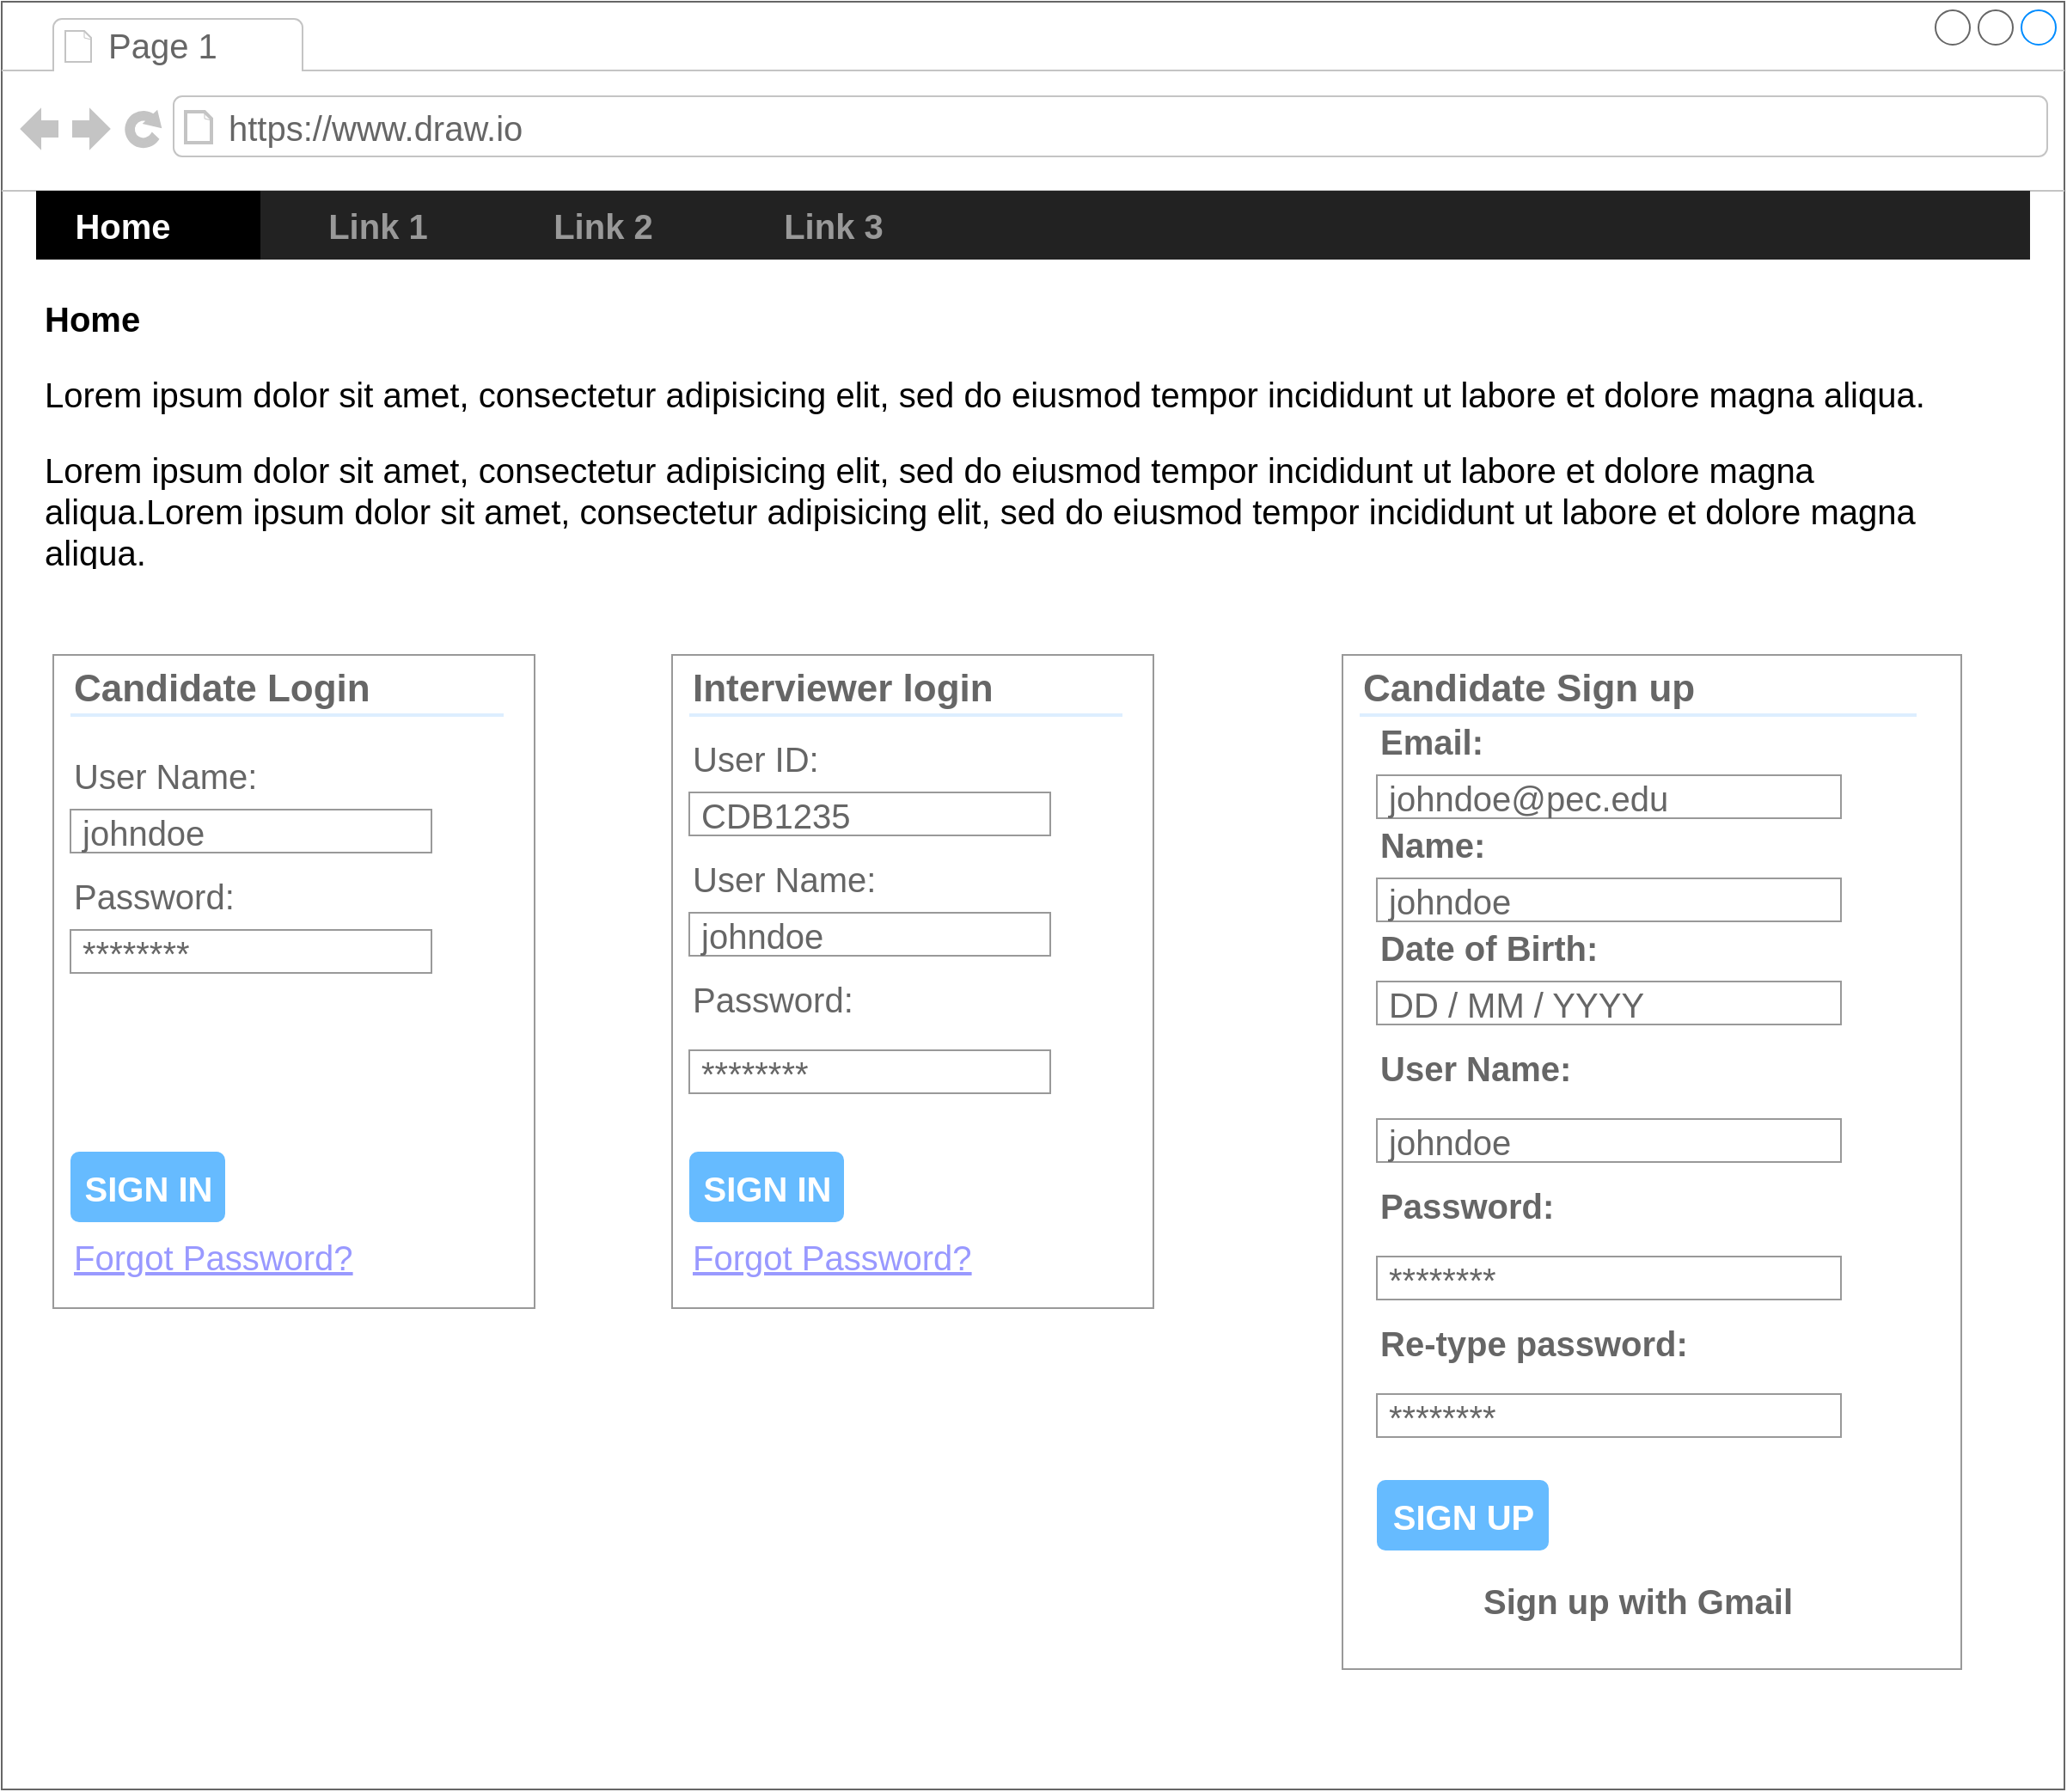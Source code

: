 <mxfile version="13.6.5" type="github" pages="7">
  <diagram name="Page-1" id="c9db0220-8083-56f3-ca83-edcdcd058819">
    <mxGraphModel dx="1447" dy="878" grid="1" gridSize="10" guides="1" tooltips="1" connect="1" arrows="1" fold="1" page="1" pageScale="1.5" pageWidth="826" pageHeight="1169" background="#ffffff" math="0" shadow="0">
      <root>
        <mxCell id="0" style=";html=1;" />
        <mxCell id="1" style=";html=1;" parent="0" />
        <mxCell id="hmU9cMwLvoB0xwf7twif-2" value="" style="strokeWidth=1;shadow=0;dashed=0;align=center;html=1;shape=mxgraph.mockup.containers.browserWindow;rSize=0;strokeColor=#666666;strokeColor2=#008cff;strokeColor3=#c4c4c4;mainText=,;recursiveResize=0;fillColor=none;fontSize=20;" parent="1" vertex="1">
          <mxGeometry x="20" y="80" width="1200" height="1040" as="geometry" />
        </mxCell>
        <mxCell id="hmU9cMwLvoB0xwf7twif-3" value="Page 1" style="strokeWidth=1;shadow=0;dashed=0;align=center;html=1;shape=mxgraph.mockup.containers.anchor;fontSize=20;fontColor=#666666;align=left;" parent="hmU9cMwLvoB0xwf7twif-2" vertex="1">
          <mxGeometry x="60" y="12" width="110" height="26" as="geometry" />
        </mxCell>
        <mxCell id="hmU9cMwLvoB0xwf7twif-4" value="https://www.draw.io" style="strokeWidth=1;shadow=0;dashed=0;align=center;html=1;shape=mxgraph.mockup.containers.anchor;rSize=0;fontSize=20;fontColor=#666666;align=left;" parent="hmU9cMwLvoB0xwf7twif-2" vertex="1">
          <mxGeometry x="130" y="60" width="250" height="26" as="geometry" />
        </mxCell>
        <mxCell id="3d76a8aef4d5c911-1" value="" style="html=1;shadow=0;dashed=0;shape=mxgraph.bootstrap.rect;fillColor=#222222;strokeColor=none;whiteSpace=wrap;rounded=0;fontSize=20;fontColor=#000000;align=center;" parent="hmU9cMwLvoB0xwf7twif-2" vertex="1">
          <mxGeometry x="20" y="110" width="1160" height="40" as="geometry" />
        </mxCell>
        <mxCell id="3d76a8aef4d5c911-2" value="&lt;b style=&quot;font-size: 20px;&quot;&gt;Link 1&lt;/b&gt;" style="html=1;shadow=0;dashed=0;fillColor=none;strokeColor=none;shape=mxgraph.bootstrap.rect;fontColor=#999999;fontSize=20;whiteSpace=wrap;" parent="3d76a8aef4d5c911-1" vertex="1">
          <mxGeometry x="141.217" width="116" height="40" as="geometry" />
        </mxCell>
        <mxCell id="3d76a8aef4d5c911-7" value="&lt;b style=&quot;font-size: 20px;&quot;&gt;&lt;font style=&quot;font-size: 20px;&quot;&gt;Link 3&lt;/font&gt;&lt;/b&gt;" style="html=1;shadow=0;dashed=0;fillColor=none;strokeColor=none;shape=mxgraph.bootstrap.rect;fontColor=#999999;whiteSpace=wrap;fontSize=20;" parent="3d76a8aef4d5c911-1" vertex="1">
          <mxGeometry x="406" width="116" height="40" as="geometry" />
        </mxCell>
        <mxCell id="q2f2R0TYGlgkv7m5U5GK-51" value="&lt;b style=&quot;font-size: 20px;&quot;&gt;&lt;font style=&quot;font-size: 20px;&quot;&gt;Link 2&lt;/font&gt;&lt;/b&gt;" style="html=1;shadow=0;dashed=0;fillColor=none;strokeColor=none;shape=mxgraph.bootstrap.rect;fontColor=#999999;whiteSpace=wrap;fontSize=20;" parent="3d76a8aef4d5c911-1" vertex="1">
          <mxGeometry x="272.348" width="116" height="40" as="geometry" />
        </mxCell>
        <mxCell id="3d76a8aef4d5c911-3" value="&lt;b style=&quot;font-size: 20px;&quot;&gt;&lt;font style=&quot;font-size: 20px;&quot;&gt;Home&lt;/font&gt;&lt;/b&gt;" style="html=1;shadow=0;dashed=0;shape=mxgraph.bootstrap.rect;fillColor=#000000;strokeColor=none;fontColor=#ffffff;spacingRight=30;whiteSpace=wrap;fontSize=20;" parent="3d76a8aef4d5c911-1" vertex="1">
          <mxGeometry width="130.5" height="40" as="geometry" />
        </mxCell>
        <mxCell id="q2f2R0TYGlgkv7m5U5GK-13" value="" style="strokeWidth=1;shadow=0;dashed=0;align=center;html=1;shape=mxgraph.mockup.forms.rrect;rSize=0;strokeColor=#999999;fillColor=#ffffff;fontSize=20;" parent="hmU9cMwLvoB0xwf7twif-2" vertex="1">
          <mxGeometry x="30" y="380" width="280" height="380" as="geometry" />
        </mxCell>
        <mxCell id="q2f2R0TYGlgkv7m5U5GK-14" value="Candidate Login" style="strokeWidth=1;shadow=0;dashed=0;align=center;html=1;shape=mxgraph.mockup.forms.anchor;fontSize=22;fontColor=#666666;align=left;resizeWidth=1;spacingLeft=0;fontStyle=1" parent="q2f2R0TYGlgkv7m5U5GK-13" vertex="1">
          <mxGeometry width="140" height="20" relative="1" as="geometry">
            <mxPoint x="10" y="10" as="offset" />
          </mxGeometry>
        </mxCell>
        <mxCell id="q2f2R0TYGlgkv7m5U5GK-15" value="" style="shape=line;strokeColor=#ddeeff;strokeWidth=2;html=1;resizeWidth=1;fontSize=20;" parent="q2f2R0TYGlgkv7m5U5GK-13" vertex="1">
          <mxGeometry width="252.0" height="10" relative="1" as="geometry">
            <mxPoint x="10" y="30" as="offset" />
          </mxGeometry>
        </mxCell>
        <mxCell id="q2f2R0TYGlgkv7m5U5GK-16" value="User Name:" style="strokeWidth=1;shadow=0;dashed=0;align=center;html=1;shape=mxgraph.mockup.forms.anchor;fontSize=20;fontColor=#666666;align=left;resizeWidth=1;spacingLeft=0;" parent="q2f2R0TYGlgkv7m5U5GK-13" vertex="1">
          <mxGeometry width="140" height="20" relative="1" as="geometry">
            <mxPoint x="10" y="60" as="offset" />
          </mxGeometry>
        </mxCell>
        <mxCell id="q2f2R0TYGlgkv7m5U5GK-17" value="johndoe" style="strokeWidth=1;shadow=0;dashed=0;align=center;html=1;shape=mxgraph.mockup.forms.rrect;rSize=0;strokeColor=#999999;fontColor=#666666;align=left;spacingLeft=5;resizeWidth=1;fontSize=20;" parent="q2f2R0TYGlgkv7m5U5GK-13" vertex="1">
          <mxGeometry width="210" height="25" relative="1" as="geometry">
            <mxPoint x="10" y="90" as="offset" />
          </mxGeometry>
        </mxCell>
        <mxCell id="q2f2R0TYGlgkv7m5U5GK-18" value="Password:" style="strokeWidth=1;shadow=0;dashed=0;align=center;html=1;shape=mxgraph.mockup.forms.anchor;fontSize=20;fontColor=#666666;align=left;resizeWidth=1;spacingLeft=0;" parent="q2f2R0TYGlgkv7m5U5GK-13" vertex="1">
          <mxGeometry width="140" height="20" relative="1" as="geometry">
            <mxPoint x="10" y="130" as="offset" />
          </mxGeometry>
        </mxCell>
        <mxCell id="q2f2R0TYGlgkv7m5U5GK-19" value="********" style="strokeWidth=1;shadow=0;dashed=0;align=center;html=1;shape=mxgraph.mockup.forms.rrect;rSize=0;strokeColor=#999999;fontColor=#666666;align=left;spacingLeft=5;resizeWidth=1;fontSize=20;" parent="q2f2R0TYGlgkv7m5U5GK-13" vertex="1">
          <mxGeometry width="210" height="25" relative="1" as="geometry">
            <mxPoint x="10" y="160" as="offset" />
          </mxGeometry>
        </mxCell>
        <mxCell id="q2f2R0TYGlgkv7m5U5GK-20" value="SIGN IN" style="strokeWidth=1;shadow=0;dashed=0;align=center;html=1;shape=mxgraph.mockup.forms.rrect;rSize=5;strokeColor=none;fontColor=#ffffff;fillColor=#66bbff;fontSize=20;fontStyle=1;" parent="q2f2R0TYGlgkv7m5U5GK-13" vertex="1">
          <mxGeometry y="1" width="90" height="41" relative="1" as="geometry">
            <mxPoint x="10" y="-91" as="offset" />
          </mxGeometry>
        </mxCell>
        <mxCell id="q2f2R0TYGlgkv7m5U5GK-21" value="Forgot Password?" style="strokeWidth=1;shadow=0;dashed=0;align=center;html=1;shape=mxgraph.mockup.forms.anchor;fontSize=20;fontColor=#9999ff;align=left;spacingLeft=0;fontStyle=4;resizeWidth=1;" parent="q2f2R0TYGlgkv7m5U5GK-13" vertex="1">
          <mxGeometry y="1" width="210" height="20" relative="1" as="geometry">
            <mxPoint x="10" y="-40" as="offset" />
          </mxGeometry>
        </mxCell>
        <mxCell id="q2f2R0TYGlgkv7m5U5GK-25" value="" style="strokeWidth=1;shadow=0;dashed=0;align=center;html=1;shape=mxgraph.mockup.forms.rrect;rSize=0;strokeColor=#999999;fillColor=#ffffff;fontSize=20;" parent="hmU9cMwLvoB0xwf7twif-2" vertex="1">
          <mxGeometry x="780" y="380" width="360" height="590" as="geometry" />
        </mxCell>
        <mxCell id="q2f2R0TYGlgkv7m5U5GK-26" value="&lt;span style=&quot;font-size: 22px&quot;&gt;Candidate Sign up&lt;/span&gt;" style="strokeWidth=1;shadow=0;dashed=0;align=center;html=1;shape=mxgraph.mockup.forms.anchor;fontSize=22;fontColor=#666666;align=left;resizeWidth=1;spacingLeft=0;fontStyle=1" parent="q2f2R0TYGlgkv7m5U5GK-25" vertex="1">
          <mxGeometry width="180" height="20" relative="1" as="geometry">
            <mxPoint x="10" y="10" as="offset" />
          </mxGeometry>
        </mxCell>
        <mxCell id="q2f2R0TYGlgkv7m5U5GK-27" value="" style="shape=line;strokeColor=#ddeeff;strokeWidth=2;html=1;resizeWidth=1;fontSize=20;" parent="q2f2R0TYGlgkv7m5U5GK-25" vertex="1">
          <mxGeometry width="324" height="10" relative="1" as="geometry">
            <mxPoint x="10" y="30" as="offset" />
          </mxGeometry>
        </mxCell>
        <mxCell id="q2f2R0TYGlgkv7m5U5GK-28" value="&lt;b style=&quot;font-size: 20px;&quot;&gt;User Name:&lt;/b&gt;" style="strokeWidth=1;shadow=0;dashed=0;align=center;html=1;shape=mxgraph.mockup.forms.anchor;fontSize=20;fontColor=#666666;align=left;resizeWidth=1;spacingLeft=0;" parent="q2f2R0TYGlgkv7m5U5GK-25" vertex="1">
          <mxGeometry width="180" height="20" relative="1" as="geometry">
            <mxPoint x="20" y="230" as="offset" />
          </mxGeometry>
        </mxCell>
        <mxCell id="q2f2R0TYGlgkv7m5U5GK-29" value="johndoe" style="strokeWidth=1;shadow=0;dashed=0;align=center;html=1;shape=mxgraph.mockup.forms.rrect;rSize=0;strokeColor=#999999;fontColor=#666666;align=left;spacingLeft=5;resizeWidth=1;fontSize=20;" parent="q2f2R0TYGlgkv7m5U5GK-25" vertex="1">
          <mxGeometry width="270" height="25" relative="1" as="geometry">
            <mxPoint x="20" y="270" as="offset" />
          </mxGeometry>
        </mxCell>
        <mxCell id="q2f2R0TYGlgkv7m5U5GK-30" value="&lt;b style=&quot;font-size: 20px;&quot;&gt;Password:&lt;/b&gt;" style="strokeWidth=1;shadow=0;dashed=0;align=center;html=1;shape=mxgraph.mockup.forms.anchor;fontSize=20;fontColor=#666666;align=left;resizeWidth=1;spacingLeft=0;" parent="q2f2R0TYGlgkv7m5U5GK-25" vertex="1">
          <mxGeometry width="180" height="20" relative="1" as="geometry">
            <mxPoint x="20" y="310" as="offset" />
          </mxGeometry>
        </mxCell>
        <mxCell id="q2f2R0TYGlgkv7m5U5GK-31" value="********" style="strokeWidth=1;shadow=0;dashed=0;align=center;html=1;shape=mxgraph.mockup.forms.rrect;rSize=0;strokeColor=#999999;fontColor=#666666;align=left;spacingLeft=5;resizeWidth=1;fontSize=20;" parent="q2f2R0TYGlgkv7m5U5GK-25" vertex="1">
          <mxGeometry width="270" height="25" relative="1" as="geometry">
            <mxPoint x="20" y="350" as="offset" />
          </mxGeometry>
        </mxCell>
        <mxCell id="q2f2R0TYGlgkv7m5U5GK-36" value="SIGN UP" style="strokeWidth=1;shadow=0;dashed=0;align=center;html=1;shape=mxgraph.mockup.forms.rrect;rSize=5;strokeColor=none;fontColor=#ffffff;fillColor=#66bbff;fontSize=20;fontStyle=1;" parent="q2f2R0TYGlgkv7m5U5GK-25" vertex="1">
          <mxGeometry y="1" width="100" height="41" relative="1" as="geometry">
            <mxPoint x="20" y="-110" as="offset" />
          </mxGeometry>
        </mxCell>
        <mxCell id="q2f2R0TYGlgkv7m5U5GK-37" value="&lt;b style=&quot;font-size: 20px;&quot;&gt;Email:&lt;/b&gt;" style="strokeWidth=1;shadow=0;dashed=0;align=center;html=1;shape=mxgraph.mockup.forms.anchor;fontSize=20;fontColor=#666666;align=left;resizeWidth=1;spacingLeft=0;" parent="q2f2R0TYGlgkv7m5U5GK-25" vertex="1">
          <mxGeometry x="19.997" y="40" width="180" height="20" as="geometry" />
        </mxCell>
        <mxCell id="q2f2R0TYGlgkv7m5U5GK-38" value="johndoe@pec.edu" style="strokeWidth=1;shadow=0;dashed=0;align=center;html=1;shape=mxgraph.mockup.forms.rrect;rSize=0;strokeColor=#999999;fontColor=#666666;align=left;spacingLeft=5;resizeWidth=1;fontSize=20;" parent="q2f2R0TYGlgkv7m5U5GK-25" vertex="1">
          <mxGeometry x="19.998" y="70" width="270" height="25" as="geometry" />
        </mxCell>
        <mxCell id="q2f2R0TYGlgkv7m5U5GK-39" value="&lt;b style=&quot;font-size: 20px;&quot;&gt;Name:&lt;/b&gt;" style="strokeWidth=1;shadow=0;dashed=0;align=center;html=1;shape=mxgraph.mockup.forms.anchor;fontSize=20;fontColor=#666666;align=left;resizeWidth=1;spacingLeft=0;" parent="q2f2R0TYGlgkv7m5U5GK-25" vertex="1">
          <mxGeometry x="19.997" y="100" width="180" height="20" as="geometry" />
        </mxCell>
        <mxCell id="q2f2R0TYGlgkv7m5U5GK-40" value="johndoe" style="strokeWidth=1;shadow=0;dashed=0;align=center;html=1;shape=mxgraph.mockup.forms.rrect;rSize=0;strokeColor=#999999;fontColor=#666666;align=left;spacingLeft=5;resizeWidth=1;fontSize=20;" parent="q2f2R0TYGlgkv7m5U5GK-25" vertex="1">
          <mxGeometry x="19.997" y="130" width="270" height="25" as="geometry" />
        </mxCell>
        <mxCell id="q2f2R0TYGlgkv7m5U5GK-41" value="&lt;b style=&quot;font-size: 20px;&quot;&gt;Date of Birth:&lt;/b&gt;" style="strokeWidth=1;shadow=0;dashed=0;align=center;html=1;shape=mxgraph.mockup.forms.anchor;fontSize=20;fontColor=#666666;align=left;resizeWidth=1;spacingLeft=0;" parent="q2f2R0TYGlgkv7m5U5GK-25" vertex="1">
          <mxGeometry x="19.998" y="160" width="180" height="20" as="geometry" />
        </mxCell>
        <mxCell id="q2f2R0TYGlgkv7m5U5GK-42" value="DD / MM / YYYY" style="strokeWidth=1;shadow=0;dashed=0;align=center;html=1;shape=mxgraph.mockup.forms.rrect;rSize=0;strokeColor=#999999;fontColor=#666666;align=left;spacingLeft=5;resizeWidth=1;fontSize=20;" parent="q2f2R0TYGlgkv7m5U5GK-25" vertex="1">
          <mxGeometry x="19.997" y="190" width="270" height="25" as="geometry" />
        </mxCell>
        <mxCell id="q2f2R0TYGlgkv7m5U5GK-43" value="" style="shape=image;html=1;verticalAlign=top;verticalLabelPosition=bottom;labelBackgroundColor=#ffffff;imageAspect=0;aspect=fixed;image=https://cdn1.iconfinder.com/data/icons/feather-2/24/calendar-128.png;shadow=0;strokeColor=#000000;fillColor=none;fontSize=20;" parent="q2f2R0TYGlgkv7m5U5GK-25" vertex="1">
          <mxGeometry x="260" y="192.5" width="20" height="20" as="geometry" />
        </mxCell>
        <mxCell id="q2f2R0TYGlgkv7m5U5GK-44" value="&lt;b style=&quot;font-size: 20px;&quot;&gt;Re-type password:&lt;/b&gt;" style="strokeWidth=1;shadow=0;dashed=0;align=center;html=1;shape=mxgraph.mockup.forms.anchor;fontSize=20;fontColor=#666666;align=left;resizeWidth=1;spacingLeft=0;" parent="q2f2R0TYGlgkv7m5U5GK-25" vertex="1">
          <mxGeometry x="20" y="390" width="180" height="20" as="geometry" />
        </mxCell>
        <mxCell id="q2f2R0TYGlgkv7m5U5GK-45" value="********" style="strokeWidth=1;shadow=0;dashed=0;align=center;html=1;shape=mxgraph.mockup.forms.rrect;rSize=0;strokeColor=#999999;fontColor=#666666;align=left;spacingLeft=5;resizeWidth=1;fontSize=20;" parent="q2f2R0TYGlgkv7m5U5GK-25" vertex="1">
          <mxGeometry x="20" y="430" width="270" height="25" as="geometry" />
        </mxCell>
        <mxCell id="q2f2R0TYGlgkv7m5U5GK-53" value="&lt;b style=&quot;font-size: 20px;&quot;&gt;Sign up with Gmail&lt;/b&gt;" style="strokeWidth=1;shadow=0;dashed=0;align=center;html=1;shape=mxgraph.mockup.forms.anchor;fontSize=20;fontColor=#666666;align=left;resizeWidth=1;spacingLeft=0;" parent="q2f2R0TYGlgkv7m5U5GK-25" vertex="1">
          <mxGeometry x="79.997" y="540" width="180" height="20" as="geometry" />
        </mxCell>
        <mxCell id="q2f2R0TYGlgkv7m5U5GK-54" value="" style="shape=image;html=1;verticalAlign=top;verticalLabelPosition=bottom;labelBackgroundColor=#ffffff;imageAspect=0;aspect=fixed;image=https://cdn1.iconfinder.com/data/icons/logos-and-brands-3/512/147_Gmail_logo_logos-128.png;shadow=0;strokeColor=#000000;fillColor=none;fontSize=20;" parent="q2f2R0TYGlgkv7m5U5GK-25" vertex="1">
          <mxGeometry x="30" y="535" width="30" height="30" as="geometry" />
        </mxCell>
        <mxCell id="hmU9cMwLvoB0xwf7twif-5" value="&lt;h1 style=&quot;font-size: 20px;&quot;&gt;Home&lt;/h1&gt;&lt;p style=&quot;font-size: 20px;&quot;&gt;&lt;font style=&quot;font-size: 20px;&quot;&gt;Lorem ipsum dolor sit amet, consectetur adipisicing elit, sed do eiusmod tempor incididunt ut labore et dolore magna aliqua.&lt;/font&gt;&lt;/p&gt;&lt;span style=&quot;font-size: 20px;&quot;&gt;Lorem ipsum dolor sit amet, consectetur adipisicing elit, sed do eiusmod tempor incididunt ut labore et dolore magna aliqua.&lt;/span&gt;&lt;span style=&quot;font-size: 20px;&quot;&gt;Lorem ipsum dolor sit amet, consectetur adipisicing elit, sed do eiusmod tempor incididunt ut labore et dolore magna aliqua.&lt;/span&gt;" style="text;html=1;strokeColor=none;fillColor=none;spacing=5;spacingTop=-20;whiteSpace=wrap;overflow=hidden;rounded=0;shadow=0;fontSize=20;" parent="hmU9cMwLvoB0xwf7twif-2" vertex="1">
          <mxGeometry x="20" y="170" width="1150" height="160" as="geometry" />
        </mxCell>
        <mxCell id="n7fGGqSnBapHch9LxTJm-2" value="" style="strokeWidth=1;shadow=0;dashed=0;align=center;html=1;shape=mxgraph.mockup.forms.rrect;rSize=0;strokeColor=#999999;fillColor=#ffffff;fontSize=20;" vertex="1" parent="hmU9cMwLvoB0xwf7twif-2">
          <mxGeometry x="390" y="380" width="280" height="380" as="geometry" />
        </mxCell>
        <mxCell id="n7fGGqSnBapHch9LxTJm-3" value="Interviewer login" style="strokeWidth=1;shadow=0;dashed=0;align=center;html=1;shape=mxgraph.mockup.forms.anchor;fontSize=22;fontColor=#666666;align=left;resizeWidth=1;spacingLeft=0;fontStyle=1" vertex="1" parent="n7fGGqSnBapHch9LxTJm-2">
          <mxGeometry width="140" height="20" relative="1" as="geometry">
            <mxPoint x="10" y="10" as="offset" />
          </mxGeometry>
        </mxCell>
        <mxCell id="n7fGGqSnBapHch9LxTJm-4" value="" style="shape=line;strokeColor=#ddeeff;strokeWidth=2;html=1;resizeWidth=1;fontSize=20;" vertex="1" parent="n7fGGqSnBapHch9LxTJm-2">
          <mxGeometry width="252.0" height="10" relative="1" as="geometry">
            <mxPoint x="10" y="30" as="offset" />
          </mxGeometry>
        </mxCell>
        <mxCell id="n7fGGqSnBapHch9LxTJm-5" value="User Name:" style="strokeWidth=1;shadow=0;dashed=0;align=center;html=1;shape=mxgraph.mockup.forms.anchor;fontSize=20;fontColor=#666666;align=left;resizeWidth=1;spacingLeft=0;" vertex="1" parent="n7fGGqSnBapHch9LxTJm-2">
          <mxGeometry width="140" height="20" relative="1" as="geometry">
            <mxPoint x="10" y="120" as="offset" />
          </mxGeometry>
        </mxCell>
        <mxCell id="n7fGGqSnBapHch9LxTJm-6" value="johndoe" style="strokeWidth=1;shadow=0;dashed=0;align=center;html=1;shape=mxgraph.mockup.forms.rrect;rSize=0;strokeColor=#999999;fontColor=#666666;align=left;spacingLeft=5;resizeWidth=1;fontSize=20;" vertex="1" parent="n7fGGqSnBapHch9LxTJm-2">
          <mxGeometry width="210" height="25" relative="1" as="geometry">
            <mxPoint x="10" y="150" as="offset" />
          </mxGeometry>
        </mxCell>
        <mxCell id="n7fGGqSnBapHch9LxTJm-7" value="Password:" style="strokeWidth=1;shadow=0;dashed=0;align=center;html=1;shape=mxgraph.mockup.forms.anchor;fontSize=20;fontColor=#666666;align=left;resizeWidth=1;spacingLeft=0;" vertex="1" parent="n7fGGqSnBapHch9LxTJm-2">
          <mxGeometry width="140" height="20" relative="1" as="geometry">
            <mxPoint x="10" y="190" as="offset" />
          </mxGeometry>
        </mxCell>
        <mxCell id="n7fGGqSnBapHch9LxTJm-8" value="********" style="strokeWidth=1;shadow=0;dashed=0;align=center;html=1;shape=mxgraph.mockup.forms.rrect;rSize=0;strokeColor=#999999;fontColor=#666666;align=left;spacingLeft=5;resizeWidth=1;fontSize=20;" vertex="1" parent="n7fGGqSnBapHch9LxTJm-2">
          <mxGeometry width="210" height="25" relative="1" as="geometry">
            <mxPoint x="10" y="230" as="offset" />
          </mxGeometry>
        </mxCell>
        <mxCell id="n7fGGqSnBapHch9LxTJm-9" value="SIGN IN" style="strokeWidth=1;shadow=0;dashed=0;align=center;html=1;shape=mxgraph.mockup.forms.rrect;rSize=5;strokeColor=none;fontColor=#ffffff;fillColor=#66bbff;fontSize=20;fontStyle=1;" vertex="1" parent="n7fGGqSnBapHch9LxTJm-2">
          <mxGeometry y="1" width="90" height="41" relative="1" as="geometry">
            <mxPoint x="10" y="-91" as="offset" />
          </mxGeometry>
        </mxCell>
        <mxCell id="n7fGGqSnBapHch9LxTJm-10" value="Forgot Password?" style="strokeWidth=1;shadow=0;dashed=0;align=center;html=1;shape=mxgraph.mockup.forms.anchor;fontSize=20;fontColor=#9999ff;align=left;spacingLeft=0;fontStyle=4;resizeWidth=1;" vertex="1" parent="n7fGGqSnBapHch9LxTJm-2">
          <mxGeometry y="1" width="210" height="20" relative="1" as="geometry">
            <mxPoint x="10" y="-40" as="offset" />
          </mxGeometry>
        </mxCell>
        <mxCell id="n7fGGqSnBapHch9LxTJm-11" value="User ID:" style="strokeWidth=1;shadow=0;dashed=0;align=center;html=1;shape=mxgraph.mockup.forms.anchor;fontSize=20;fontColor=#666666;align=left;resizeWidth=1;spacingLeft=0;" vertex="1" parent="n7fGGqSnBapHch9LxTJm-2">
          <mxGeometry x="10.0" y="50" width="140" height="20" as="geometry" />
        </mxCell>
        <mxCell id="n7fGGqSnBapHch9LxTJm-12" value="CDB1235" style="strokeWidth=1;shadow=0;dashed=0;align=center;html=1;shape=mxgraph.mockup.forms.rrect;rSize=0;strokeColor=#999999;fontColor=#666666;align=left;spacingLeft=5;resizeWidth=1;fontSize=20;" vertex="1" parent="n7fGGqSnBapHch9LxTJm-2">
          <mxGeometry x="10.0" y="80" width="210" height="25" as="geometry" />
        </mxCell>
      </root>
    </mxGraphModel>
  </diagram>
  <diagram id="JynV3Cn_BAGlyi-x2R-V" name="Page-2">
    <mxGraphModel dx="3069" dy="878" grid="1" gridSize="10" guides="1" tooltips="1" connect="1" arrows="1" fold="1" page="1" pageScale="1" pageWidth="827" pageHeight="1169" background="#ffffff" math="0" shadow="0">
      <root>
        <mxCell id="O4ANDgfvFVBwBjS4QOHz-0" />
        <mxCell id="O4ANDgfvFVBwBjS4QOHz-1" parent="O4ANDgfvFVBwBjS4QOHz-0" />
        <mxCell id="DeEcDjM69b24SDM-_-1W-40" value="" style="strokeWidth=1;shadow=0;dashed=0;align=center;html=1;shape=mxgraph.mockup.containers.browserWindow;rSize=0;strokeColor=#666666;strokeColor2=#008cff;strokeColor3=#c4c4c4;mainText=,;recursiveResize=0;fillColor=none;fontSize=20;" vertex="1" parent="O4ANDgfvFVBwBjS4QOHz-1">
          <mxGeometry x="-1638.96" y="131" width="1625.91" height="3299" as="geometry" />
        </mxCell>
        <mxCell id="DeEcDjM69b24SDM-_-1W-41" value="Page 2" style="strokeWidth=1;shadow=0;dashed=0;align=center;html=1;shape=mxgraph.mockup.containers.anchor;fontSize=20;fontColor=#666666;align=left;" vertex="1" parent="DeEcDjM69b24SDM-_-1W-40">
          <mxGeometry x="58.723" y="12" width="83.825" height="26" as="geometry" />
        </mxCell>
        <mxCell id="DeEcDjM69b24SDM-_-1W-42" value="https://www.draw.io" style="strokeWidth=1;shadow=0;dashed=0;align=center;html=1;shape=mxgraph.mockup.containers.anchor;rSize=0;fontSize=20;fontColor=#666666;align=left;" vertex="1" parent="DeEcDjM69b24SDM-_-1W-40">
          <mxGeometry x="138.956" y="60" width="190.511" height="26" as="geometry" />
        </mxCell>
        <mxCell id="DeEcDjM69b24SDM-_-1W-43" value="&lt;font color=&quot;#000000&quot; style=&quot;font-size: 20px;&quot;&gt;&lt;span style=&quot;font-size: 20px;&quot;&gt;&lt;b style=&quot;font-size: 20px;&quot;&gt;Projects&lt;/b&gt;&lt;/span&gt;&lt;/font&gt;" style="html=1;shadow=0;dashed=0;shape=mxgraph.bootstrap.rect;strokeColor=none;fillColor=none;fontColor=#999999;align=left;spacingLeft=5;whiteSpace=wrap;rounded=0;fontSize=20;" vertex="1" parent="DeEcDjM69b24SDM-_-1W-40">
          <mxGeometry x="45.72" y="2169" width="487" height="20" as="geometry" />
        </mxCell>
        <mxCell id="DmRDNTAlGFzrFGz1MmQI-21" value="" style="shape=triangle;strokeColor=none;fillColor=#000000;direction=south;rounded=0;shadow=1;fontSize=20;fontColor=#000000;align=center;html=1;" parent="DeEcDjM69b24SDM-_-1W-40" vertex="1">
          <mxGeometry x="823.72" y="2145" width="8" height="4" as="geometry" />
        </mxCell>
        <mxCell id="kpWVEXX5IbxFYuwV1oNw-61" value="" style="shape=image;html=1;verticalAlign=top;verticalLabelPosition=bottom;labelBackgroundColor=#ffffff;imageAspect=0;aspect=fixed;image=https://cdn2.iconfinder.com/data/icons/freecns-cumulus/16/519691-199_CircledPlus-128.png;shadow=0;strokeColor=#000000;fillColor=none;fontSize=20;" parent="DeEcDjM69b24SDM-_-1W-40" vertex="1">
          <mxGeometry x="49.72" y="2089" width="40" height="40" as="geometry" />
        </mxCell>
        <mxCell id="kpWVEXX5IbxFYuwV1oNw-62" value="" style="line;strokeWidth=1;rotatable=0;dashed=0;labelPosition=right;align=left;verticalAlign=middle;spacingTop=0;spacingLeft=6;points=[];portConstraint=eastwest;shadow=0;fillColor=none;fontSize=20;" parent="DeEcDjM69b24SDM-_-1W-40" vertex="1">
          <mxGeometry x="49.72" y="2059" width="1181" height="10" as="geometry" />
        </mxCell>
        <mxCell id="kpWVEXX5IbxFYuwV1oNw-63" value="" style="line;strokeWidth=1;rotatable=0;dashed=0;labelPosition=right;align=left;verticalAlign=middle;spacingTop=0;spacingLeft=6;points=[];portConstraint=eastwest;shadow=0;fillColor=none;fontSize=20;" parent="DeEcDjM69b24SDM-_-1W-40" vertex="1">
          <mxGeometry x="45.72" y="2142" width="1181" height="10" as="geometry" />
        </mxCell>
        <mxCell id="kpWVEXX5IbxFYuwV1oNw-64" value="&lt;font style=&quot;font-size: 20px; font-weight: normal;&quot;&gt;Click (+) to add skills&lt;/font&gt;" style="html=1;shadow=0;dashed=0;shape=mxgraph.bootstrap.rect;strokeColor=none;fillColor=none;align=left;spacingLeft=5;whiteSpace=wrap;rounded=0;strokeWidth=10;fontStyle=1;fontSize=20;fontColor=#1A1A1A;" parent="DeEcDjM69b24SDM-_-1W-40" vertex="1">
          <mxGeometry x="104.22" y="2099" width="619" height="20" as="geometry" />
        </mxCell>
        <mxCell id="kpWVEXX5IbxFYuwV1oNw-52" value="&lt;font style=&quot;font-size: 20px;&quot;&gt;3&lt;/font&gt;" style="ellipse;whiteSpace=wrap;html=1;aspect=fixed;strokeWidth=2;fontFamily=Tahoma;spacingBottom=4;spacingRight=2;shadow=0;fillColor=none;fontSize=20;" parent="DeEcDjM69b24SDM-_-1W-40" vertex="1">
          <mxGeometry x="45.72" y="1994" width="30" height="30" as="geometry" />
        </mxCell>
        <mxCell id="kpWVEXX5IbxFYuwV1oNw-47" value="&lt;font color=&quot;#999999&quot; style=&quot;font-size: 20px;&quot;&gt;Skill&lt;/font&gt;" style="html=1;shadow=0;dashed=0;shape=mxgraph.bootstrap.rrect;rSize=5;;align=left;spacingLeft=10;fontSize=20;whiteSpace=wrap;rounded=0;strokeWidth=1;" parent="DeEcDjM69b24SDM-_-1W-40" vertex="1">
          <mxGeometry x="99.22" y="1869" width="320" height="40" as="geometry" />
        </mxCell>
        <mxCell id="kpWVEXX5IbxFYuwV1oNw-48" value="&lt;font color=&quot;#999999&quot; style=&quot;font-size: 20px;&quot;&gt;Skill&lt;/font&gt;" style="html=1;shadow=0;dashed=0;shape=mxgraph.bootstrap.rrect;rSize=5;;align=left;spacingLeft=10;fontSize=20;whiteSpace=wrap;rounded=0;" parent="DeEcDjM69b24SDM-_-1W-40" vertex="1">
          <mxGeometry x="97.72" y="1929" width="320" height="40" as="geometry" />
        </mxCell>
        <mxCell id="kpWVEXX5IbxFYuwV1oNw-49" value="&lt;font color=&quot;#999999&quot; style=&quot;font-size: 20px;&quot;&gt;Skill&lt;/font&gt;" style="html=1;shadow=0;dashed=0;shape=mxgraph.bootstrap.rrect;rSize=5;;align=left;spacingLeft=10;fontSize=20;whiteSpace=wrap;rounded=0;" parent="DeEcDjM69b24SDM-_-1W-40" vertex="1">
          <mxGeometry x="97.72" y="1989" width="320" height="40" as="geometry" />
        </mxCell>
        <mxCell id="kpWVEXX5IbxFYuwV1oNw-50" value="&lt;font style=&quot;font-size: 20px;&quot;&gt;1&lt;/font&gt;" style="ellipse;whiteSpace=wrap;html=1;aspect=fixed;strokeWidth=2;fontFamily=Tahoma;spacingBottom=4;spacingRight=2;shadow=0;fillColor=none;fontSize=20;" parent="DeEcDjM69b24SDM-_-1W-40" vertex="1">
          <mxGeometry x="50.72" y="1874" width="30" height="30" as="geometry" />
        </mxCell>
        <mxCell id="kpWVEXX5IbxFYuwV1oNw-51" value="&lt;font style=&quot;font-size: 20px;&quot;&gt;2&lt;/font&gt;" style="ellipse;whiteSpace=wrap;html=1;aspect=fixed;strokeWidth=2;fontFamily=Tahoma;spacingBottom=4;spacingRight=2;shadow=0;fillColor=none;fontSize=20;" parent="DeEcDjM69b24SDM-_-1W-40" vertex="1">
          <mxGeometry x="45.72" y="1934" width="30" height="30" as="geometry" />
        </mxCell>
        <mxCell id="DeEcDjM69b24SDM-_-1W-44" value="&lt;span style=&quot;font-size: 20px;&quot;&gt;Skill&amp;nbsp;&lt;/span&gt;" style="html=1;shadow=0;dashed=0;shape=mxgraph.bootstrap.rect;strokeColor=none;fillColor=none;align=left;spacingLeft=5;whiteSpace=wrap;rounded=0;strokeWidth=10;fontStyle=1;fontSize=20;fontColor=#1A1A1A;" vertex="1" parent="DeEcDjM69b24SDM-_-1W-40">
          <mxGeometry x="99.07" y="1829" width="60.93" height="20" as="geometry" />
        </mxCell>
        <mxCell id="DeEcDjM69b24SDM-_-1W-45" value="&lt;span style=&quot;font-size: 20px;&quot;&gt;Experience&lt;/span&gt;" style="html=1;shadow=0;dashed=0;shape=mxgraph.bootstrap.rect;strokeColor=none;fillColor=none;align=left;spacingLeft=5;whiteSpace=wrap;rounded=0;strokeWidth=10;fontStyle=1;fontSize=20;fontColor=#1A1A1A;" vertex="1" parent="DeEcDjM69b24SDM-_-1W-40">
          <mxGeometry x="498.96" y="1829" width="60.93" height="20" as="geometry" />
        </mxCell>
        <mxCell id="DeEcDjM69b24SDM-_-1W-46" value="&lt;font color=&quot;#999999&quot; style=&quot;font-size: 20px;&quot;&gt;Company&lt;/font&gt;" style="html=1;shadow=0;dashed=0;shape=mxgraph.bootstrap.rrect;rSize=5;;align=left;spacingLeft=10;fontSize=20;whiteSpace=wrap;rounded=0;strokeWidth=1;" vertex="1" parent="DeEcDjM69b24SDM-_-1W-40">
          <mxGeometry x="503.72" y="1869" width="320" height="40" as="geometry" />
        </mxCell>
        <mxCell id="DeEcDjM69b24SDM-_-1W-47" value="&lt;font color=&quot;#999999&quot; style=&quot;font-size: 20px;&quot;&gt;Company&lt;/font&gt;" style="html=1;shadow=0;dashed=0;shape=mxgraph.bootstrap.rrect;rSize=5;;align=left;spacingLeft=10;fontSize=20;whiteSpace=wrap;rounded=0;strokeWidth=1;" vertex="1" parent="DeEcDjM69b24SDM-_-1W-40">
          <mxGeometry x="503.72" y="1929" width="320" height="40" as="geometry" />
        </mxCell>
        <mxCell id="DeEcDjM69b24SDM-_-1W-48" value="&lt;font color=&quot;#999999&quot; style=&quot;font-size: 20px;&quot;&gt;Company&lt;/font&gt;" style="html=1;shadow=0;dashed=0;shape=mxgraph.bootstrap.rrect;rSize=5;;align=left;spacingLeft=10;fontSize=20;whiteSpace=wrap;rounded=0;strokeWidth=1;" vertex="1" parent="DeEcDjM69b24SDM-_-1W-40">
          <mxGeometry x="503.72" y="1989" width="320" height="40" as="geometry" />
        </mxCell>
        <mxCell id="DeEcDjM69b24SDM-_-1W-49" value="" style="shape=image;html=1;verticalAlign=top;verticalLabelPosition=bottom;labelBackgroundColor=#ffffff;imageAspect=0;aspect=fixed;image=https://cdn3.iconfinder.com/data/icons/google-material-design-icons/48/ic_arrow_drop_down_48px-128.png;shadow=0;strokeColor=#222222;strokeWidth=1;fillColor=#FFFFFF;fontSize=20;fontColor=#1A1A1A;" vertex="1" parent="DeEcDjM69b24SDM-_-1W-40">
          <mxGeometry x="788.96" y="1875" width="28" height="28" as="geometry" />
        </mxCell>
        <mxCell id="DeEcDjM69b24SDM-_-1W-50" value="" style="shape=image;html=1;verticalAlign=top;verticalLabelPosition=bottom;labelBackgroundColor=#ffffff;imageAspect=0;aspect=fixed;image=https://cdn3.iconfinder.com/data/icons/google-material-design-icons/48/ic_arrow_drop_down_48px-128.png;shadow=0;strokeColor=#222222;strokeWidth=1;fillColor=#FFFFFF;fontSize=20;fontColor=#1A1A1A;" vertex="1" parent="DeEcDjM69b24SDM-_-1W-40">
          <mxGeometry x="783.96" y="1934" width="28" height="28" as="geometry" />
        </mxCell>
        <mxCell id="DeEcDjM69b24SDM-_-1W-51" value="" style="shape=image;html=1;verticalAlign=top;verticalLabelPosition=bottom;labelBackgroundColor=#ffffff;imageAspect=0;aspect=fixed;image=https://cdn3.iconfinder.com/data/icons/google-material-design-icons/48/ic_arrow_drop_down_48px-128.png;shadow=0;strokeColor=#222222;strokeWidth=1;fillColor=#FFFFFF;fontSize=20;fontColor=#1A1A1A;" vertex="1" parent="DeEcDjM69b24SDM-_-1W-40">
          <mxGeometry x="783.96" y="1995" width="28" height="28" as="geometry" />
        </mxCell>
        <mxCell id="DeEcDjM69b24SDM-_-1W-52" value="&lt;font style=&quot;font-size: 20px;&quot;&gt;1&lt;/font&gt;" style="ellipse;whiteSpace=wrap;html=1;aspect=fixed;strokeWidth=2;fontFamily=Tahoma;spacingBottom=4;spacingRight=2;shadow=0;fillColor=none;fontSize=20;" vertex="1" parent="DeEcDjM69b24SDM-_-1W-40">
          <mxGeometry x="50.72" y="2209" width="30" height="30" as="geometry" />
        </mxCell>
        <mxCell id="DeEcDjM69b24SDM-_-1W-53" value="&lt;font style=&quot;font-size: 20px; font-weight: normal;&quot;&gt;Project title&lt;/font&gt;" style="html=1;shadow=0;dashed=0;shape=mxgraph.bootstrap.rect;strokeColor=none;fillColor=none;align=left;spacingLeft=5;whiteSpace=wrap;rounded=0;strokeWidth=10;fontStyle=1;fontSize=20;fontColor=#1A1A1A;" vertex="1" parent="DeEcDjM69b24SDM-_-1W-40">
          <mxGeometry x="104.22" y="2214" width="135.78" height="20" as="geometry" />
        </mxCell>
        <mxCell id="DeEcDjM69b24SDM-_-1W-79" value="&lt;font color=&quot;#999999&quot; style=&quot;font-size: 20px;&quot;&gt;Project title&lt;/font&gt;" style="html=1;shadow=0;dashed=0;shape=mxgraph.bootstrap.rrect;rSize=5;;align=left;spacingLeft=10;fontSize=20;whiteSpace=wrap;rounded=0;" vertex="1" parent="DeEcDjM69b24SDM-_-1W-40">
          <mxGeometry x="104.22" y="2249" width="320" height="40" as="geometry" />
        </mxCell>
        <mxCell id="DeEcDjM69b24SDM-_-1W-80" value="&lt;font style=&quot;font-size: 20px; font-weight: normal;&quot;&gt;Category&lt;/font&gt;" style="html=1;shadow=0;dashed=0;shape=mxgraph.bootstrap.rect;strokeColor=none;fillColor=none;align=left;spacingLeft=5;whiteSpace=wrap;rounded=0;strokeWidth=10;fontStyle=1;fontSize=20;fontColor=#1A1A1A;" vertex="1" parent="DeEcDjM69b24SDM-_-1W-40">
          <mxGeometry x="498.96" y="2219" width="135.78" height="20" as="geometry" />
        </mxCell>
        <mxCell id="DeEcDjM69b24SDM-_-1W-81" value="&lt;font color=&quot;#999999&quot; style=&quot;font-size: 20px;&quot;&gt;Category&lt;/font&gt;" style="html=1;shadow=0;dashed=0;shape=mxgraph.bootstrap.rrect;rSize=5;;align=left;spacingLeft=10;fontSize=20;whiteSpace=wrap;rounded=0;" vertex="1" parent="DeEcDjM69b24SDM-_-1W-40">
          <mxGeometry x="498.96" y="2249" width="320" height="40" as="geometry" />
        </mxCell>
        <mxCell id="DeEcDjM69b24SDM-_-1W-82" value="" style="shape=image;html=1;verticalAlign=top;verticalLabelPosition=bottom;labelBackgroundColor=#ffffff;imageAspect=0;aspect=fixed;image=https://cdn3.iconfinder.com/data/icons/google-material-design-icons/48/ic_arrow_drop_down_48px-128.png;shadow=0;strokeColor=#222222;strokeWidth=1;fillColor=#FFFFFF;fontSize=20;fontColor=#1A1A1A;" vertex="1" parent="DeEcDjM69b24SDM-_-1W-40">
          <mxGeometry x="783.96" y="2255" width="28" height="28" as="geometry" />
        </mxCell>
        <mxCell id="DeEcDjM69b24SDM-_-1W-83" value="&lt;font style=&quot;font-size: 20px; font-weight: normal;&quot;&gt;Start date&lt;/font&gt;" style="html=1;shadow=0;dashed=0;shape=mxgraph.bootstrap.rect;strokeColor=none;fillColor=none;align=left;spacingLeft=5;whiteSpace=wrap;rounded=0;strokeWidth=10;fontStyle=1;fontSize=20;fontColor=#1A1A1A;" vertex="1" parent="DeEcDjM69b24SDM-_-1W-40">
          <mxGeometry x="104.22" y="2309" width="135.78" height="20" as="geometry" />
        </mxCell>
        <mxCell id="DeEcDjM69b24SDM-_-1W-84" value="&lt;font color=&quot;#999999&quot; style=&quot;font-size: 20px;&quot;&gt;Project title&lt;/font&gt;" style="html=1;shadow=0;dashed=0;shape=mxgraph.bootstrap.rrect;rSize=5;;align=left;spacingLeft=10;fontSize=20;whiteSpace=wrap;rounded=0;" vertex="1" parent="DeEcDjM69b24SDM-_-1W-40">
          <mxGeometry x="104.22" y="2349" width="320" height="40" as="geometry" />
        </mxCell>
        <mxCell id="DeEcDjM69b24SDM-_-1W-85" value="&lt;font style=&quot;font-size: 20px; font-weight: normal;&quot;&gt;End Date&lt;/font&gt;" style="html=1;shadow=0;dashed=0;shape=mxgraph.bootstrap.rect;strokeColor=none;fillColor=none;align=left;spacingLeft=5;whiteSpace=wrap;rounded=0;strokeWidth=10;fontStyle=1;fontSize=20;fontColor=#1A1A1A;" vertex="1" parent="DeEcDjM69b24SDM-_-1W-40">
          <mxGeometry x="498.96" y="2309" width="135.78" height="20" as="geometry" />
        </mxCell>
        <mxCell id="DeEcDjM69b24SDM-_-1W-86" value="&lt;font color=&quot;#999999&quot; style=&quot;font-size: 20px;&quot;&gt;Category&lt;/font&gt;" style="html=1;shadow=0;dashed=0;shape=mxgraph.bootstrap.rrect;rSize=5;;align=left;spacingLeft=10;fontSize=20;whiteSpace=wrap;rounded=0;" vertex="1" parent="DeEcDjM69b24SDM-_-1W-40">
          <mxGeometry x="498.96" y="2349" width="320" height="40" as="geometry" />
        </mxCell>
        <mxCell id="DeEcDjM69b24SDM-_-1W-87" value="" style="shape=image;html=1;verticalAlign=top;verticalLabelPosition=bottom;labelBackgroundColor=#ffffff;imageAspect=0;aspect=fixed;image=https://cdn1.iconfinder.com/data/icons/feather-2/24/calendar-128.png;fontSize=20;" vertex="1" parent="DeEcDjM69b24SDM-_-1W-40">
          <mxGeometry x="387.72" y="2354" width="30" height="30" as="geometry" />
        </mxCell>
        <mxCell id="DeEcDjM69b24SDM-_-1W-122" value="" style="shape=image;html=1;verticalAlign=top;verticalLabelPosition=bottom;labelBackgroundColor=#ffffff;imageAspect=0;aspect=fixed;image=https://cdn1.iconfinder.com/data/icons/feather-2/24/calendar-128.png;fontSize=20;" vertex="1" parent="DeEcDjM69b24SDM-_-1W-40">
          <mxGeometry x="781.96" y="2354" width="30" height="30" as="geometry" />
        </mxCell>
        <mxCell id="DeEcDjM69b24SDM-_-1W-123" value="" style="shape=triangle;strokeColor=none;fillColor=#000000;direction=south;rounded=0;shadow=1;fontSize=20;fontColor=#000000;align=center;html=1;" vertex="1" parent="DeEcDjM69b24SDM-_-1W-40">
          <mxGeometry x="828.72" y="2495" width="8" height="4" as="geometry" />
        </mxCell>
        <mxCell id="DeEcDjM69b24SDM-_-1W-124" value="" style="shape=image;html=1;verticalAlign=top;verticalLabelPosition=bottom;labelBackgroundColor=#ffffff;imageAspect=0;aspect=fixed;image=https://cdn2.iconfinder.com/data/icons/freecns-cumulus/16/519691-199_CircledPlus-128.png;shadow=0;strokeColor=#000000;fillColor=none;fontSize=20;" vertex="1" parent="DeEcDjM69b24SDM-_-1W-40">
          <mxGeometry x="54.72" y="2439" width="40" height="40" as="geometry" />
        </mxCell>
        <mxCell id="DeEcDjM69b24SDM-_-1W-125" value="" style="line;strokeWidth=1;rotatable=0;dashed=0;labelPosition=right;align=left;verticalAlign=middle;spacingTop=0;spacingLeft=6;points=[];portConstraint=eastwest;shadow=0;fillColor=none;fontSize=20;" vertex="1" parent="DeEcDjM69b24SDM-_-1W-40">
          <mxGeometry x="54.72" y="2409" width="1181" height="10" as="geometry" />
        </mxCell>
        <mxCell id="DeEcDjM69b24SDM-_-1W-126" value="" style="line;strokeWidth=1;rotatable=0;dashed=0;labelPosition=right;align=left;verticalAlign=middle;spacingTop=0;spacingLeft=6;points=[];portConstraint=eastwest;shadow=0;fillColor=none;fontSize=20;" vertex="1" parent="DeEcDjM69b24SDM-_-1W-40">
          <mxGeometry x="50.72" y="2492" width="1181" height="10" as="geometry" />
        </mxCell>
        <mxCell id="DeEcDjM69b24SDM-_-1W-127" value="&lt;font style=&quot;font-size: 20px; font-weight: normal;&quot;&gt;Click (+) to add project&lt;/font&gt;" style="html=1;shadow=0;dashed=0;shape=mxgraph.bootstrap.rect;strokeColor=none;fillColor=none;align=left;spacingLeft=5;whiteSpace=wrap;rounded=0;strokeWidth=10;fontStyle=1;fontSize=20;fontColor=#1A1A1A;" vertex="1" parent="DeEcDjM69b24SDM-_-1W-40">
          <mxGeometry x="109.22" y="2449" width="619" height="20" as="geometry" />
        </mxCell>
        <mxCell id="DeEcDjM69b24SDM-_-1W-128" value="&lt;font color=&quot;#000000&quot; style=&quot;font-size: 20px;&quot;&gt;&lt;span style=&quot;font-size: 20px;&quot;&gt;&lt;b style=&quot;font-size: 20px;&quot;&gt;Communication Languages&amp;nbsp;&lt;/b&gt;&lt;/span&gt;&lt;/font&gt;" style="html=1;shadow=0;dashed=0;shape=mxgraph.bootstrap.rect;strokeColor=none;fillColor=none;fontColor=#999999;align=left;spacingLeft=5;whiteSpace=wrap;rounded=0;fontSize=20;" vertex="1" parent="DeEcDjM69b24SDM-_-1W-40">
          <mxGeometry x="54.72" y="2519" width="487" height="20" as="geometry" />
        </mxCell>
        <mxCell id="DeEcDjM69b24SDM-_-1W-129" value="" style="shape=triangle;strokeColor=none;fillColor=#000000;direction=south;rounded=0;shadow=1;fontSize=20;fontColor=#000000;align=center;html=1;" vertex="1" parent="DeEcDjM69b24SDM-_-1W-40">
          <mxGeometry x="824.72" y="2805" width="8" height="4" as="geometry" />
        </mxCell>
        <mxCell id="DeEcDjM69b24SDM-_-1W-130" value="" style="shape=image;html=1;verticalAlign=top;verticalLabelPosition=bottom;labelBackgroundColor=#ffffff;imageAspect=0;aspect=fixed;image=https://cdn2.iconfinder.com/data/icons/freecns-cumulus/16/519691-199_CircledPlus-128.png;shadow=0;strokeColor=#000000;fillColor=none;fontSize=20;" vertex="1" parent="DeEcDjM69b24SDM-_-1W-40">
          <mxGeometry x="50.72" y="2749" width="40" height="40" as="geometry" />
        </mxCell>
        <mxCell id="DeEcDjM69b24SDM-_-1W-131" value="" style="line;strokeWidth=1;rotatable=0;dashed=0;labelPosition=right;align=left;verticalAlign=middle;spacingTop=0;spacingLeft=6;points=[];portConstraint=eastwest;shadow=0;fillColor=none;fontSize=20;" vertex="1" parent="DeEcDjM69b24SDM-_-1W-40">
          <mxGeometry x="50.72" y="2719" width="1181" height="10" as="geometry" />
        </mxCell>
        <mxCell id="DeEcDjM69b24SDM-_-1W-132" value="" style="line;strokeWidth=1;rotatable=0;dashed=0;labelPosition=right;align=left;verticalAlign=middle;spacingTop=0;spacingLeft=6;points=[];portConstraint=eastwest;shadow=0;fillColor=none;fontSize=20;" vertex="1" parent="DeEcDjM69b24SDM-_-1W-40">
          <mxGeometry x="46.72" y="2802" width="1181" height="10" as="geometry" />
        </mxCell>
        <mxCell id="DeEcDjM69b24SDM-_-1W-133" value="&lt;font style=&quot;font-size: 20px; font-weight: normal;&quot;&gt;Click (+) to add language&lt;/font&gt;" style="html=1;shadow=0;dashed=0;shape=mxgraph.bootstrap.rect;strokeColor=none;fillColor=none;align=left;spacingLeft=5;whiteSpace=wrap;rounded=0;strokeWidth=10;fontStyle=1;fontSize=20;fontColor=#1A1A1A;" vertex="1" parent="DeEcDjM69b24SDM-_-1W-40">
          <mxGeometry x="105.22" y="2759" width="619" height="20" as="geometry" />
        </mxCell>
        <mxCell id="DeEcDjM69b24SDM-_-1W-135" value="&lt;font color=&quot;#999999&quot; style=&quot;font-size: 20px;&quot;&gt;Skill&lt;/font&gt;" style="html=1;shadow=0;dashed=0;shape=mxgraph.bootstrap.rrect;rSize=5;;align=left;spacingLeft=10;fontSize=20;whiteSpace=wrap;rounded=0;strokeWidth=1;" vertex="1" parent="DeEcDjM69b24SDM-_-1W-40">
          <mxGeometry x="104.22" y="2599" width="320" height="40" as="geometry" />
        </mxCell>
        <mxCell id="DeEcDjM69b24SDM-_-1W-136" value="&lt;font color=&quot;#999999&quot; style=&quot;font-size: 20px;&quot;&gt;Skill&lt;/font&gt;" style="html=1;shadow=0;dashed=0;shape=mxgraph.bootstrap.rrect;rSize=5;;align=left;spacingLeft=10;fontSize=20;whiteSpace=wrap;rounded=0;" vertex="1" parent="DeEcDjM69b24SDM-_-1W-40">
          <mxGeometry x="102.72" y="2659" width="320" height="40" as="geometry" />
        </mxCell>
        <mxCell id="DeEcDjM69b24SDM-_-1W-138" value="&lt;font style=&quot;font-size: 20px;&quot;&gt;1&lt;/font&gt;" style="ellipse;whiteSpace=wrap;html=1;aspect=fixed;strokeWidth=2;fontFamily=Tahoma;spacingBottom=4;spacingRight=2;shadow=0;fillColor=none;fontSize=20;" vertex="1" parent="DeEcDjM69b24SDM-_-1W-40">
          <mxGeometry x="55.72" y="2604" width="30" height="30" as="geometry" />
        </mxCell>
        <mxCell id="DeEcDjM69b24SDM-_-1W-139" value="&lt;font style=&quot;font-size: 20px;&quot;&gt;2&lt;/font&gt;" style="ellipse;whiteSpace=wrap;html=1;aspect=fixed;strokeWidth=2;fontFamily=Tahoma;spacingBottom=4;spacingRight=2;shadow=0;fillColor=none;fontSize=20;" vertex="1" parent="DeEcDjM69b24SDM-_-1W-40">
          <mxGeometry x="50.72" y="2664" width="30" height="30" as="geometry" />
        </mxCell>
        <mxCell id="DeEcDjM69b24SDM-_-1W-140" value="&lt;span style=&quot;font-size: 20px;&quot;&gt;Language&lt;/span&gt;" style="html=1;shadow=0;dashed=0;shape=mxgraph.bootstrap.rect;strokeColor=none;fillColor=none;align=left;spacingLeft=5;whiteSpace=wrap;rounded=0;strokeWidth=10;fontStyle=1;fontSize=20;fontColor=#1A1A1A;" vertex="1" parent="DeEcDjM69b24SDM-_-1W-40">
          <mxGeometry x="104.07" y="2559" width="60.93" height="20" as="geometry" />
        </mxCell>
        <mxCell id="DeEcDjM69b24SDM-_-1W-141" value="&lt;span style=&quot;font-size: 20px;&quot;&gt;Experience&lt;/span&gt;" style="html=1;shadow=0;dashed=0;shape=mxgraph.bootstrap.rect;strokeColor=none;fillColor=none;align=left;spacingLeft=5;whiteSpace=wrap;rounded=0;strokeWidth=10;fontStyle=1;fontSize=20;fontColor=#1A1A1A;" vertex="1" parent="DeEcDjM69b24SDM-_-1W-40">
          <mxGeometry x="503.96" y="2559" width="60.93" height="20" as="geometry" />
        </mxCell>
        <mxCell id="DeEcDjM69b24SDM-_-1W-142" value="&lt;font color=&quot;#999999&quot; style=&quot;font-size: 20px;&quot;&gt;Company&lt;/font&gt;" style="html=1;shadow=0;dashed=0;shape=mxgraph.bootstrap.rrect;rSize=5;;align=left;spacingLeft=10;fontSize=20;whiteSpace=wrap;rounded=0;strokeWidth=1;" vertex="1" parent="DeEcDjM69b24SDM-_-1W-40">
          <mxGeometry x="508.72" y="2599" width="320" height="40" as="geometry" />
        </mxCell>
        <mxCell id="DeEcDjM69b24SDM-_-1W-143" value="&lt;font color=&quot;#999999&quot; style=&quot;font-size: 20px;&quot;&gt;Company&lt;/font&gt;" style="html=1;shadow=0;dashed=0;shape=mxgraph.bootstrap.rrect;rSize=5;;align=left;spacingLeft=10;fontSize=20;whiteSpace=wrap;rounded=0;strokeWidth=1;" vertex="1" parent="DeEcDjM69b24SDM-_-1W-40">
          <mxGeometry x="508.72" y="2659" width="320" height="40" as="geometry" />
        </mxCell>
        <mxCell id="DeEcDjM69b24SDM-_-1W-145" value="" style="shape=image;html=1;verticalAlign=top;verticalLabelPosition=bottom;labelBackgroundColor=#ffffff;imageAspect=0;aspect=fixed;image=https://cdn3.iconfinder.com/data/icons/google-material-design-icons/48/ic_arrow_drop_down_48px-128.png;shadow=0;strokeColor=#222222;strokeWidth=1;fillColor=#FFFFFF;fontSize=20;fontColor=#1A1A1A;" vertex="1" parent="DeEcDjM69b24SDM-_-1W-40">
          <mxGeometry x="793.96" y="2605" width="28" height="28" as="geometry" />
        </mxCell>
        <mxCell id="DeEcDjM69b24SDM-_-1W-146" value="" style="shape=image;html=1;verticalAlign=top;verticalLabelPosition=bottom;labelBackgroundColor=#ffffff;imageAspect=0;aspect=fixed;image=https://cdn3.iconfinder.com/data/icons/google-material-design-icons/48/ic_arrow_drop_down_48px-128.png;shadow=0;strokeColor=#222222;strokeWidth=1;fillColor=#FFFFFF;fontSize=20;fontColor=#1A1A1A;" vertex="1" parent="DeEcDjM69b24SDM-_-1W-40">
          <mxGeometry x="788.96" y="2664" width="28" height="28" as="geometry" />
        </mxCell>
        <mxCell id="DeEcDjM69b24SDM-_-1W-148" value="&lt;font color=&quot;#000000&quot; style=&quot;font-size: 20px;&quot;&gt;&lt;span style=&quot;font-size: 20px;&quot;&gt;&lt;b style=&quot;font-size: 20px;&quot;&gt;Certifications&lt;/b&gt;&lt;/span&gt;&lt;/font&gt;" style="html=1;shadow=0;dashed=0;shape=mxgraph.bootstrap.rect;strokeColor=none;fillColor=none;fontColor=#999999;align=left;spacingLeft=5;whiteSpace=wrap;rounded=0;fontSize=20;" vertex="1" parent="DeEcDjM69b24SDM-_-1W-40">
          <mxGeometry x="64.72" y="2829" width="487" height="20" as="geometry" />
        </mxCell>
        <mxCell id="DeEcDjM69b24SDM-_-1W-149" value="&lt;font color=&quot;#999999&quot; style=&quot;font-size: 20px;&quot;&gt;Skill&lt;/font&gt;" style="html=1;shadow=0;dashed=0;shape=mxgraph.bootstrap.rrect;rSize=5;;align=left;spacingLeft=10;fontSize=20;whiteSpace=wrap;rounded=0;strokeWidth=1;" vertex="1" parent="DeEcDjM69b24SDM-_-1W-40">
          <mxGeometry x="107.22" y="2899" width="320" height="40" as="geometry" />
        </mxCell>
        <mxCell id="DeEcDjM69b24SDM-_-1W-150" value="&lt;font style=&quot;font-size: 20px;&quot;&gt;1&lt;/font&gt;" style="ellipse;whiteSpace=wrap;html=1;aspect=fixed;strokeWidth=2;fontFamily=Tahoma;spacingBottom=4;spacingRight=2;shadow=0;fillColor=none;fontSize=20;" vertex="1" parent="DeEcDjM69b24SDM-_-1W-40">
          <mxGeometry x="58.72" y="2904" width="30" height="30" as="geometry" />
        </mxCell>
        <mxCell id="DeEcDjM69b24SDM-_-1W-152" value="&lt;font color=&quot;#999999&quot; style=&quot;font-size: 20px;&quot;&gt;Company&lt;/font&gt;" style="html=1;shadow=0;dashed=0;shape=mxgraph.bootstrap.rrect;rSize=5;;align=left;spacingLeft=10;fontSize=20;whiteSpace=wrap;rounded=0;strokeWidth=1;" vertex="1" parent="DeEcDjM69b24SDM-_-1W-40">
          <mxGeometry x="511.72" y="2899" width="320" height="40" as="geometry" />
        </mxCell>
        <mxCell id="DeEcDjM69b24SDM-_-1W-153" value="" style="shape=image;html=1;verticalAlign=top;verticalLabelPosition=bottom;labelBackgroundColor=#ffffff;imageAspect=0;aspect=fixed;image=https://cdn3.iconfinder.com/data/icons/google-material-design-icons/48/ic_arrow_drop_down_48px-128.png;shadow=0;strokeColor=#222222;strokeWidth=1;fillColor=#FFFFFF;fontSize=20;fontColor=#1A1A1A;" vertex="1" parent="DeEcDjM69b24SDM-_-1W-40">
          <mxGeometry x="796.96" y="2905" width="28" height="28" as="geometry" />
        </mxCell>
        <mxCell id="DeEcDjM69b24SDM-_-1W-154" value="" style="shape=image;html=1;verticalAlign=top;verticalLabelPosition=bottom;labelBackgroundColor=#ffffff;imageAspect=0;aspect=fixed;image=https://cdn3.iconfinder.com/data/icons/google-material-design-icons/48/ic_arrow_drop_down_48px-128.png;shadow=0;strokeColor=#222222;strokeWidth=1;fillColor=#FFFFFF;fontSize=20;fontColor=#1A1A1A;" vertex="1" parent="DeEcDjM69b24SDM-_-1W-40">
          <mxGeometry x="1211.96" y="2906" width="28" height="28" as="geometry" />
        </mxCell>
        <mxCell id="DeEcDjM69b24SDM-_-1W-155" value="&lt;span style=&quot;font-size: 20px;&quot;&gt;Title&lt;/span&gt;" style="html=1;shadow=0;dashed=0;shape=mxgraph.bootstrap.rect;strokeColor=none;fillColor=none;align=left;spacingLeft=5;whiteSpace=wrap;rounded=0;strokeWidth=10;fontStyle=1;fontSize=20;fontColor=#1A1A1A;" vertex="1" parent="DeEcDjM69b24SDM-_-1W-40">
          <mxGeometry x="109.22" y="2869" width="60.93" height="20" as="geometry" />
        </mxCell>
        <mxCell id="DeEcDjM69b24SDM-_-1W-156" value="&lt;span style=&quot;font-size: 20px;&quot;&gt;Provided by&amp;nbsp;&lt;/span&gt;" style="html=1;shadow=0;dashed=0;shape=mxgraph.bootstrap.rect;strokeColor=none;fillColor=none;align=left;spacingLeft=5;whiteSpace=wrap;rounded=0;strokeWidth=10;fontStyle=1;fontSize=20;fontColor=#1A1A1A;" vertex="1" parent="DeEcDjM69b24SDM-_-1W-40">
          <mxGeometry x="508.72" y="2869" width="141.28" height="20" as="geometry" />
        </mxCell>
        <mxCell id="DeEcDjM69b24SDM-_-1W-157" value="&lt;span style=&quot;font-size: 20px;&quot;&gt;Category&lt;/span&gt;" style="html=1;shadow=0;dashed=0;shape=mxgraph.bootstrap.rect;strokeColor=none;fillColor=none;align=left;spacingLeft=5;whiteSpace=wrap;rounded=0;strokeWidth=10;fontStyle=1;fontSize=20;fontColor=#1A1A1A;" vertex="1" parent="DeEcDjM69b24SDM-_-1W-40">
          <mxGeometry x="918.96" y="2869" width="141.28" height="20" as="geometry" />
        </mxCell>
        <mxCell id="DeEcDjM69b24SDM-_-1W-158" value="&lt;font color=&quot;#999999&quot; style=&quot;font-size: 20px;&quot;&gt;Company&lt;/font&gt;" style="html=1;shadow=0;dashed=0;shape=mxgraph.bootstrap.rrect;rSize=5;;align=left;spacingLeft=10;fontSize=20;whiteSpace=wrap;rounded=0;strokeWidth=1;" vertex="1" parent="DeEcDjM69b24SDM-_-1W-40">
          <mxGeometry x="918.96" y="2899" width="320" height="40" as="geometry" />
        </mxCell>
        <mxCell id="DeEcDjM69b24SDM-_-1W-159" value="&lt;span style=&quot;font-size: 20px; font-weight: 400;&quot;&gt;Date&lt;/span&gt;" style="html=1;shadow=0;dashed=0;shape=mxgraph.bootstrap.rect;strokeColor=none;fillColor=none;align=left;spacingLeft=5;whiteSpace=wrap;rounded=0;strokeWidth=10;fontStyle=1;fontSize=20;fontColor=#1A1A1A;" vertex="1" parent="DeEcDjM69b24SDM-_-1W-40">
          <mxGeometry x="109.22" y="2959" width="135.78" height="20" as="geometry" />
        </mxCell>
        <mxCell id="DeEcDjM69b24SDM-_-1W-160" value="&lt;font color=&quot;#999999&quot; style=&quot;font-size: 20px;&quot;&gt;Project title&lt;/font&gt;" style="html=1;shadow=0;dashed=0;shape=mxgraph.bootstrap.rrect;rSize=5;;align=left;spacingLeft=10;fontSize=20;whiteSpace=wrap;rounded=0;" vertex="1" parent="DeEcDjM69b24SDM-_-1W-40">
          <mxGeometry x="109.22" y="2999" width="320" height="40" as="geometry" />
        </mxCell>
        <mxCell id="DeEcDjM69b24SDM-_-1W-161" value="" style="shape=image;html=1;verticalAlign=top;verticalLabelPosition=bottom;labelBackgroundColor=#ffffff;imageAspect=0;aspect=fixed;image=https://cdn1.iconfinder.com/data/icons/feather-2/24/calendar-128.png;fontSize=20;" vertex="1" parent="DeEcDjM69b24SDM-_-1W-40">
          <mxGeometry x="392.72" y="3004" width="30" height="30" as="geometry" />
        </mxCell>
        <mxCell id="DeEcDjM69b24SDM-_-1W-162" value="" style="shape=image;html=1;verticalAlign=top;verticalLabelPosition=bottom;labelBackgroundColor=#ffffff;imageAspect=0;aspect=fixed;image=https://cdn0.iconfinder.com/data/icons/feather/96/591247-paper-clip-128.png;fontSize=20;" vertex="1" parent="DeEcDjM69b24SDM-_-1W-40">
          <mxGeometry x="508.72" y="2999" width="38" height="38" as="geometry" />
        </mxCell>
        <mxCell id="DeEcDjM69b24SDM-_-1W-163" value="&lt;span style=&quot;font-size: 20px; font-weight: 400;&quot;&gt;Click here to upload certificate image (pdf) (or) (image)&lt;/span&gt;" style="html=1;shadow=0;dashed=0;shape=mxgraph.bootstrap.rect;strokeColor=none;fillColor=none;align=left;spacingLeft=5;whiteSpace=wrap;rounded=0;strokeWidth=10;fontStyle=1;fontSize=20;fontColor=#1A1A1A;" vertex="1" parent="DeEcDjM69b24SDM-_-1W-40">
          <mxGeometry x="551.72" y="3009" width="558.28" height="20" as="geometry" />
        </mxCell>
        <mxCell id="DmRDNTAlGFzrFGz1MmQI-34" value="Top Management" style="html=1;shadow=0;dashed=0;shape=mxgraph.bootstrap.checkbox;fontSize=20;strokeColor=#999999;align=left;labelPosition=right;spacingLeft=5;rounded=0;" parent="DeEcDjM69b24SDM-_-1W-40" vertex="1">
          <mxGeometry x="998.96" y="2572" width="14" height="14" as="geometry" />
        </mxCell>
        <mxCell id="DmRDNTAlGFzrFGz1MmQI-35" value="Marketing Department" style="html=1;shadow=0;dashed=0;shape=mxgraph.bootstrap.rrect;fontSize=20;rSize=3;strokeColor=#999999;align=left;labelPosition=right;spacingLeft=5;rounded=0;" parent="DeEcDjM69b24SDM-_-1W-40" vertex="1">
          <mxGeometry x="998.96" y="2592" width="14" height="14" as="geometry" />
        </mxCell>
        <mxCell id="DmRDNTAlGFzrFGz1MmQI-36" value="Design Department" style="html=1;shadow=0;dashed=0;shape=mxgraph.bootstrap.checkbox;fontSize=20;strokeColor=#999999;align=left;labelPosition=right;spacingLeft=5;rounded=0;" parent="DeEcDjM69b24SDM-_-1W-40" vertex="1">
          <mxGeometry x="998.96" y="2612" width="14" height="14" as="geometry" />
        </mxCell>
        <mxCell id="DmRDNTAlGFzrFGz1MmQI-37" value="Financial Department" style="html=1;shadow=0;dashed=0;shape=mxgraph.bootstrap.rrect;fontSize=20;rSize=3;strokeColor=#999999;align=left;labelPosition=right;spacingLeft=5;rounded=0;" parent="DeEcDjM69b24SDM-_-1W-40" vertex="1">
          <mxGeometry x="998.96" y="2632" width="14" height="14" as="geometry" />
        </mxCell>
        <mxCell id="DmRDNTAlGFzrFGz1MmQI-38" value="Supply Department" style="html=1;shadow=0;dashed=0;shape=mxgraph.bootstrap.rrect;fontSize=20;rSize=3;strokeColor=#999999;align=left;labelPosition=right;spacingLeft=5;rounded=0;" parent="DeEcDjM69b24SDM-_-1W-40" vertex="1">
          <mxGeometry x="998.96" y="2652" width="14" height="14" as="geometry" />
        </mxCell>
        <mxCell id="DeEcDjM69b24SDM-_-1W-165" value="" style="shape=triangle;strokeColor=none;fillColor=#000000;direction=south;rounded=0;shadow=1;fontSize=20;fontColor=#000000;align=center;html=1;" vertex="1" parent="DeEcDjM69b24SDM-_-1W-40">
          <mxGeometry x="828.72" y="3145" width="8" height="4" as="geometry" />
        </mxCell>
        <mxCell id="DeEcDjM69b24SDM-_-1W-166" value="" style="shape=image;html=1;verticalAlign=top;verticalLabelPosition=bottom;labelBackgroundColor=#ffffff;imageAspect=0;aspect=fixed;image=https://cdn2.iconfinder.com/data/icons/freecns-cumulus/16/519691-199_CircledPlus-128.png;shadow=0;strokeColor=#000000;fillColor=none;fontSize=20;" vertex="1" parent="DeEcDjM69b24SDM-_-1W-40">
          <mxGeometry x="54.72" y="3089" width="40" height="40" as="geometry" />
        </mxCell>
        <mxCell id="DeEcDjM69b24SDM-_-1W-167" value="" style="line;strokeWidth=1;rotatable=0;dashed=0;labelPosition=right;align=left;verticalAlign=middle;spacingTop=0;spacingLeft=6;points=[];portConstraint=eastwest;shadow=0;fillColor=none;fontSize=20;" vertex="1" parent="DeEcDjM69b24SDM-_-1W-40">
          <mxGeometry x="54.72" y="3059" width="1181" height="10" as="geometry" />
        </mxCell>
        <mxCell id="DeEcDjM69b24SDM-_-1W-168" value="" style="line;strokeWidth=1;rotatable=0;dashed=0;labelPosition=right;align=left;verticalAlign=middle;spacingTop=0;spacingLeft=6;points=[];portConstraint=eastwest;shadow=0;fillColor=none;fontSize=20;" vertex="1" parent="DeEcDjM69b24SDM-_-1W-40">
          <mxGeometry x="50.72" y="3142" width="1181" height="10" as="geometry" />
        </mxCell>
        <mxCell id="DeEcDjM69b24SDM-_-1W-169" value="&lt;font style=&quot;font-size: 20px; font-weight: normal;&quot;&gt;Click (+) to add certification&lt;/font&gt;" style="html=1;shadow=0;dashed=0;shape=mxgraph.bootstrap.rect;strokeColor=none;fillColor=none;align=left;spacingLeft=5;whiteSpace=wrap;rounded=0;strokeWidth=10;fontStyle=1;fontSize=20;fontColor=#1A1A1A;" vertex="1" parent="DeEcDjM69b24SDM-_-1W-40">
          <mxGeometry x="109.22" y="3099" width="619" height="20" as="geometry" />
        </mxCell>
        <mxCell id="DeEcDjM69b24SDM-_-1W-170" value="&lt;font color=&quot;#000000&quot; style=&quot;font-size: 20px;&quot;&gt;&lt;span style=&quot;font-size: 20px;&quot;&gt;&lt;b style=&quot;font-size: 20px;&quot;&gt;Resume&lt;/b&gt;&lt;/span&gt;&lt;/font&gt;" style="html=1;shadow=0;dashed=0;shape=mxgraph.bootstrap.rect;strokeColor=none;fillColor=none;fontColor=#999999;align=left;spacingLeft=5;whiteSpace=wrap;rounded=0;fontSize=20;" vertex="1" parent="DeEcDjM69b24SDM-_-1W-40">
          <mxGeometry x="64.72" y="3159" width="487" height="20" as="geometry" />
        </mxCell>
        <mxCell id="DeEcDjM69b24SDM-_-1W-172" value="" style="line;strokeWidth=2;html=1;fontSize=20;" vertex="1" parent="DeEcDjM69b24SDM-_-1W-40">
          <mxGeometry x="75.72" y="3229" width="555.28" height="10" as="geometry" />
        </mxCell>
        <mxCell id="DeEcDjM69b24SDM-_-1W-174" value="" style="shape=image;html=1;verticalAlign=top;verticalLabelPosition=bottom;labelBackgroundColor=#ffffff;imageAspect=0;aspect=fixed;image=https://cdn0.iconfinder.com/data/icons/feather/96/591247-paper-clip-128.png;fontSize=20;" vertex="1" parent="DeEcDjM69b24SDM-_-1W-40">
          <mxGeometry x="593" y="3191" width="38" height="38" as="geometry" />
        </mxCell>
        <mxCell id="DeEcDjM69b24SDM-_-1W-175" value="&lt;span style=&quot;font-size: 20px; font-weight: 400;&quot;&gt;Click here to upload resume&lt;/span&gt;" style="html=1;shadow=0;dashed=0;shape=mxgraph.bootstrap.rect;strokeColor=none;fillColor=none;align=left;spacingLeft=5;whiteSpace=wrap;rounded=0;strokeWidth=10;fontStyle=1;fontSize=20;fontColor=#1A1A1A;" vertex="1" parent="DeEcDjM69b24SDM-_-1W-40">
          <mxGeometry x="638.96" y="3200" width="558.28" height="20" as="geometry" />
        </mxCell>
        <mxCell id="DmRDNTAlGFzrFGz1MmQI-50" value="Save Changes" style="html=1;shadow=0;dashed=0;shape=mxgraph.bootstrap.rrect;align=center;rSize=5;strokeColor=none;fillColor=#3D8BCD;fontColor=#ffffff;fontSize=20;whiteSpace=wrap;rounded=0;" parent="DeEcDjM69b24SDM-_-1W-40" vertex="1">
          <mxGeometry x="1338.96" y="3239" width="150" height="40" as="geometry" />
        </mxCell>
        <mxCell id="DmRDNTAlGFzrFGz1MmQI-0" value="" style="html=1;shadow=0;dashed=0;shape=mxgraph.bootstrap.rect;fillColor=#222222;strokeColor=none;whiteSpace=wrap;rounded=0;fontSize=20;fontColor=#000000;align=center;" parent="O4ANDgfvFVBwBjS4QOHz-1" vertex="1">
          <mxGeometry x="-1620" y="240" width="1580" height="40" as="geometry" />
        </mxCell>
        <mxCell id="DmRDNTAlGFzrFGz1MmQI-1" value="&lt;b style=&quot;font-size: 20px;&quot;&gt;&lt;font color=&quot;#ffffff&quot; style=&quot;font-size: 20px;&quot;&gt;Personal&lt;/font&gt;&lt;/b&gt;" style="html=1;shadow=0;dashed=0;fillColor=none;strokeColor=none;shape=mxgraph.bootstrap.rect;fontColor=#999999;fontSize=20;whiteSpace=wrap;" parent="DmRDNTAlGFzrFGz1MmQI-0" vertex="1">
          <mxGeometry width="158" height="40" as="geometry" />
        </mxCell>
        <mxCell id="DmRDNTAlGFzrFGz1MmQI-2" value="&lt;div style=&quot;font-size: 20px;&quot;&gt;&lt;font style=&quot;font-size: 20px;&quot;&gt;Academic&lt;/font&gt;&lt;/div&gt;" style="html=1;shadow=0;dashed=0;shape=mxgraph.bootstrap.rect;fillColor=#000000;strokeColor=none;fontColor=#ffffff;spacingRight=30;whiteSpace=wrap;align=center;fontSize=20;" parent="DmRDNTAlGFzrFGz1MmQI-0" vertex="1">
          <mxGeometry x="159.374" width="177.75" height="40" as="geometry" />
        </mxCell>
        <mxCell id="DmRDNTAlGFzrFGz1MmQI-6" value="&lt;font color=&quot;#ffffff&quot; style=&quot;font-size: 20px;&quot;&gt;&lt;b style=&quot;font-size: 20px;&quot;&gt;Internships&lt;/b&gt;&lt;/font&gt;" style="html=1;shadow=0;dashed=0;fillColor=none;strokeColor=none;shape=mxgraph.bootstrap.rect;fontColor=#999999;whiteSpace=wrap;fontSize=20;" parent="DmRDNTAlGFzrFGz1MmQI-0" vertex="1">
          <mxGeometry x="337.12" width="158" height="40" as="geometry" />
        </mxCell>
        <mxCell id="DmRDNTAlGFzrFGz1MmQI-7" value="&lt;b style=&quot;color: rgb(255, 255, 255); font-size: 20px;&quot;&gt;&lt;font style=&quot;font-size: 20px;&quot;&gt;Skills&lt;/font&gt;&lt;/b&gt;" style="html=1;shadow=0;dashed=0;fillColor=none;strokeColor=none;shape=mxgraph.bootstrap.rect;fontColor=#999999;whiteSpace=wrap;fontSize=20;" parent="DmRDNTAlGFzrFGz1MmQI-0" vertex="1">
          <mxGeometry x="495.12" width="138.25" height="40" as="geometry" />
        </mxCell>
        <mxCell id="DeEcDjM69b24SDM-_-1W-176" value="&lt;b style=&quot;color: rgb(255, 255, 255); font-size: 20px;&quot;&gt;&lt;font style=&quot;font-size: 20px;&quot;&gt;Projects&lt;/font&gt;&lt;/b&gt;" style="html=1;shadow=0;dashed=0;fillColor=none;strokeColor=none;shape=mxgraph.bootstrap.rect;fontColor=#999999;whiteSpace=wrap;fontSize=20;" vertex="1" parent="DmRDNTAlGFzrFGz1MmQI-0">
          <mxGeometry x="640.0" width="138.25" height="40" as="geometry" />
        </mxCell>
        <mxCell id="DeEcDjM69b24SDM-_-1W-177" value="&lt;b style=&quot;color: rgb(255, 255, 255); font-size: 20px;&quot;&gt;&lt;font style=&quot;font-size: 20px;&quot;&gt;Languages&lt;/font&gt;&lt;/b&gt;" style="html=1;shadow=0;dashed=0;fillColor=none;strokeColor=none;shape=mxgraph.bootstrap.rect;fontColor=#999999;whiteSpace=wrap;fontSize=20;" vertex="1" parent="DmRDNTAlGFzrFGz1MmQI-0">
          <mxGeometry x="800.0" width="138.25" height="40" as="geometry" />
        </mxCell>
        <mxCell id="DeEcDjM69b24SDM-_-1W-187" value="&lt;b style=&quot;color: rgb(255, 255, 255); font-size: 20px;&quot;&gt;&lt;font style=&quot;font-size: 20px;&quot;&gt;Certifications&lt;/font&gt;&lt;/b&gt;" style="html=1;shadow=0;dashed=0;fillColor=none;strokeColor=none;shape=mxgraph.bootstrap.rect;fontColor=#999999;whiteSpace=wrap;fontSize=20;" vertex="1" parent="DmRDNTAlGFzrFGz1MmQI-0">
          <mxGeometry x="970.0" width="138.25" height="40" as="geometry" />
        </mxCell>
        <mxCell id="DeEcDjM69b24SDM-_-1W-188" value="&lt;b style=&quot;color: rgb(255, 255, 255); font-size: 20px;&quot;&gt;&lt;font style=&quot;font-size: 20px;&quot;&gt;Resume&lt;/font&gt;&lt;/b&gt;" style="html=1;shadow=0;dashed=0;fillColor=none;strokeColor=none;shape=mxgraph.bootstrap.rect;fontColor=#999999;whiteSpace=wrap;fontSize=20;" vertex="1" parent="DmRDNTAlGFzrFGz1MmQI-0">
          <mxGeometry x="1130" width="138.25" height="40" as="geometry" />
        </mxCell>
        <mxCell id="DeEcDjM69b24SDM-_-1W-189" value="&lt;b style=&quot;color: rgb(255, 255, 255); font-size: 20px;&quot;&gt;Log out&lt;/b&gt;" style="html=1;shadow=0;dashed=0;fillColor=none;strokeColor=none;shape=mxgraph.bootstrap.rect;fontColor=#999999;whiteSpace=wrap;fontSize=20;" vertex="1" parent="DmRDNTAlGFzrFGz1MmQI-0">
          <mxGeometry x="1441.75" width="138.25" height="40" as="geometry" />
        </mxCell>
        <mxCell id="DmRDNTAlGFzrFGz1MmQI-10" value="" style="html=1;shadow=0;dashed=0;shape=mxgraph.bootstrap.rrect;rSize=1;rounded=0;fontSize=20;align=center;resizeWidth=1;resizeHeight=1;" parent="O4ANDgfvFVBwBjS4QOHz-1" vertex="1">
          <mxGeometry x="-370" y="310" width="330" height="420" as="geometry" />
        </mxCell>
        <mxCell id="DmRDNTAlGFzrFGz1MmQI-11" value="Candidate&amp;nbsp;&#xa;image" style="shape=rect;fontSize=20;fillColor=#f0f0f0;strokeColor=none;fontColor=#999999;whiteSpace=wrap;rounded=1;" parent="DmRDNTAlGFzrFGz1MmQI-10" vertex="1">
          <mxGeometry x="62.5" y="10.5" width="205" height="199.5" as="geometry" />
        </mxCell>
        <mxCell id="DmRDNTAlGFzrFGz1MmQI-13" value="&lt;b style=&quot;font-size: 20px;&quot;&gt;A&amp;nbsp; short description about yourself:&lt;/b&gt;" style="html=1;shadow=0;dashed=0;shape=mxgraph.bootstrap.anchor;strokeColor=#dddddd;whiteSpace=wrap;align=left;verticalAlign=top;fontSize=20;whiteSpace=wrap;" parent="DmRDNTAlGFzrFGz1MmQI-10" vertex="1">
          <mxGeometry x="15" y="243.158" width="300" height="33.158" as="geometry" />
        </mxCell>
        <mxCell id="DmRDNTAlGFzrFGz1MmQI-14" value="Upload photo" style="html=1;shadow=0;dashed=0;shape=mxgraph.bootstrap.rrect;rSize=5;fontSize=20;fillColor=#3D8BCD;strokeColor=none;fontColor=#ffffff;whiteSpace=wrap;" parent="DmRDNTAlGFzrFGz1MmQI-10" vertex="1">
          <mxGeometry y="1" width="130" height="40" relative="1" as="geometry">
            <mxPoint x="15" y="-50" as="offset" />
          </mxGeometry>
        </mxCell>
        <mxCell id="DmRDNTAlGFzrFGz1MmQI-112" value="&lt;font color=&quot;#b3b3b3&quot; style=&quot;font-size: 20px;&quot;&gt;&lt;b style=&quot;font-size: 20px;&quot;&gt;Description&lt;/b&gt;&lt;/font&gt;" style="rounded=1;whiteSpace=wrap;html=1;shadow=0;strokeColor=#000000;strokeWidth=1;fontSize=20;fontColor=#000000;fillColor=#FFFFFF;" parent="DmRDNTAlGFzrFGz1MmQI-10" vertex="1">
          <mxGeometry x="15" y="276.32" width="295" height="83.68" as="geometry" />
        </mxCell>
        <mxCell id="DmRDNTAlGFzrFGz1MmQI-113" style="edgeStyle=orthogonalEdgeStyle;rounded=0;orthogonalLoop=1;jettySize=auto;html=1;exitX=0.5;exitY=1;exitDx=0;exitDy=0;fontSize=20;fontColor=#000000;" parent="DmRDNTAlGFzrFGz1MmQI-10" source="DmRDNTAlGFzrFGz1MmQI-11" target="DmRDNTAlGFzrFGz1MmQI-11" edge="1">
          <mxGeometry relative="1" as="geometry" />
        </mxCell>
        <mxCell id="9uK8hZ0NquUt4FpY-Vxs-7" value="" style="verticalLabelPosition=bottom;shadow=0;align=center;html=1;verticalAlign=top;strokeWidth=1;shape=mxgraph.mockup.containers.userMale;strokeColor2=#008cff;strokeColor=none;fillColor=none;fontSize=20;" parent="DmRDNTAlGFzrFGz1MmQI-10" vertex="1">
          <mxGeometry x="80" y="30.25" width="170" height="160" as="geometry" />
        </mxCell>
        <mxCell id="DmRDNTAlGFzrFGz1MmQI-16" value="&lt;b style=&quot;font-size: 20px;&quot;&gt;&lt;font style=&quot;font-size: 20px;&quot; color=&quot;#000000&quot;&gt;Personal Details&lt;/font&gt;&lt;/b&gt;" style="html=1;shadow=0;dashed=0;shape=mxgraph.bootstrap.rect;strokeColor=none;fillColor=none;fontColor=#999999;align=left;spacingLeft=5;whiteSpace=wrap;rounded=0;fontSize=20;" parent="O4ANDgfvFVBwBjS4QOHz-1" vertex="1">
          <mxGeometry x="-1620" y="300" width="321" height="20" as="geometry" />
        </mxCell>
        <mxCell id="DmRDNTAlGFzrFGz1MmQI-17" value="&lt;span style=&quot;color: rgb(153, 153, 153); font-size: 20px;&quot;&gt;First Name&lt;/span&gt;" style="html=1;shadow=0;dashed=0;shape=mxgraph.bootstrap.rrect;rSize=5;;align=left;spacingLeft=10;fontSize=20;whiteSpace=wrap;rounded=0;" parent="O4ANDgfvFVBwBjS4QOHz-1" vertex="1">
          <mxGeometry x="-1620" y="370" width="320" height="40" as="geometry" />
        </mxCell>
        <mxCell id="DmRDNTAlGFzrFGz1MmQI-59" value="First Name" style="html=1;shadow=0;dashed=0;shape=mxgraph.bootstrap.rect;strokeColor=none;fillColor=none;align=left;spacingLeft=5;whiteSpace=wrap;rounded=0;strokeWidth=10;fontStyle=1;fontSize=20;fontColor=#1A1A1A;" parent="O4ANDgfvFVBwBjS4QOHz-1" vertex="1">
          <mxGeometry x="-1620" y="340" width="200" height="20" as="geometry" />
        </mxCell>
        <mxCell id="DmRDNTAlGFzrFGz1MmQI-60" value="&lt;span style=&quot;color: rgb(153, 153, 153); font-size: 20px;&quot;&gt;Middle Name (optional)&lt;/span&gt;" style="html=1;shadow=0;dashed=0;shape=mxgraph.bootstrap.rrect;rSize=5;;align=left;spacingLeft=10;fontSize=20;whiteSpace=wrap;rounded=0;" parent="O4ANDgfvFVBwBjS4QOHz-1" vertex="1">
          <mxGeometry x="-1240" y="370" width="320" height="40" as="geometry" />
        </mxCell>
        <mxCell id="DmRDNTAlGFzrFGz1MmQI-61" value="Middle Name (optional)" style="html=1;shadow=0;dashed=0;shape=mxgraph.bootstrap.rect;strokeColor=none;fillColor=none;align=left;spacingLeft=5;whiteSpace=wrap;rounded=0;fontSize=20;fontStyle=1;fontColor=#1A1A1A;" parent="O4ANDgfvFVBwBjS4QOHz-1" vertex="1">
          <mxGeometry x="-1240" y="340" width="200" height="20" as="geometry" />
        </mxCell>
        <mxCell id="DmRDNTAlGFzrFGz1MmQI-62" value="&lt;span style=&quot;color: rgb(153, 153, 153); font-size: 20px;&quot;&gt;Last Name&amp;nbsp;&lt;/span&gt;" style="html=1;shadow=0;dashed=0;shape=mxgraph.bootstrap.rrect;rSize=5;;align=left;spacingLeft=10;fontSize=20;whiteSpace=wrap;rounded=0;" parent="O4ANDgfvFVBwBjS4QOHz-1" vertex="1">
          <mxGeometry x="-850" y="370" width="320" height="40" as="geometry" />
        </mxCell>
        <mxCell id="DmRDNTAlGFzrFGz1MmQI-63" value="Last Name" style="html=1;shadow=0;dashed=0;shape=mxgraph.bootstrap.rect;strokeColor=none;fillColor=none;align=left;spacingLeft=5;whiteSpace=wrap;rounded=0;fontStyle=1;fontSize=20;fontColor=#1A1A1A;" parent="O4ANDgfvFVBwBjS4QOHz-1" vertex="1">
          <mxGeometry x="-850" y="340" width="200" height="20" as="geometry" />
        </mxCell>
        <mxCell id="DmRDNTAlGFzrFGz1MmQI-65" value="" style="html=1;shadow=0;dashed=0;shape=mxgraph.bootstrap.rrect;rSize=5;;align=left;spacingLeft=10;fontSize=20;whiteSpace=wrap;rounded=0;" parent="O4ANDgfvFVBwBjS4QOHz-1" vertex="1">
          <mxGeometry x="-1620" y="470" width="320" height="40" as="geometry" />
        </mxCell>
        <mxCell id="DmRDNTAlGFzrFGz1MmQI-68" value="" style="shape=image;html=1;verticalAlign=top;verticalLabelPosition=bottom;labelBackgroundColor=#ffffff;imageAspect=0;aspect=fixed;image=https://cdn1.iconfinder.com/data/icons/feather-2/24/calendar-128.png;fontSize=20;" parent="O4ANDgfvFVBwBjS4QOHz-1" vertex="1">
          <mxGeometry x="-1340" y="475" width="30" height="30" as="geometry" />
        </mxCell>
        <mxCell id="DmRDNTAlGFzrFGz1MmQI-69" value="Date of Birth:" style="html=1;shadow=0;dashed=0;shape=mxgraph.bootstrap.rect;strokeColor=none;fillColor=none;align=left;spacingLeft=5;whiteSpace=wrap;rounded=0;strokeWidth=10;fontStyle=1;fontSize=20;fontColor=#1A1A1A;" parent="O4ANDgfvFVBwBjS4QOHz-1" vertex="1">
          <mxGeometry x="-1620" y="430" width="200" height="20" as="geometry" />
        </mxCell>
        <mxCell id="DmRDNTAlGFzrFGz1MmQI-70" value="Gender:" style="html=1;shadow=0;dashed=0;shape=mxgraph.bootstrap.rect;strokeColor=none;fillColor=none;align=left;spacingLeft=5;whiteSpace=wrap;rounded=0;strokeWidth=10;fontStyle=1;fontSize=20;fontColor=#1A1A1A;" parent="O4ANDgfvFVBwBjS4QOHz-1" vertex="1">
          <mxGeometry x="-1240" y="430" width="200" height="20" as="geometry" />
        </mxCell>
        <mxCell id="DmRDNTAlGFzrFGz1MmQI-88" value="Category:" style="html=1;shadow=0;dashed=0;shape=mxgraph.bootstrap.rect;strokeColor=none;fillColor=none;align=left;spacingLeft=5;whiteSpace=wrap;rounded=0;strokeWidth=10;fontStyle=1;fontSize=20;fontColor=#1A1A1A;" parent="O4ANDgfvFVBwBjS4QOHz-1" vertex="1">
          <mxGeometry x="-848" y="430" width="200" height="20" as="geometry" />
        </mxCell>
        <mxCell id="DmRDNTAlGFzrFGz1MmQI-102" value="&lt;font color=&quot;#999999&quot; style=&quot;font-size: 20px;&quot;&gt;&lt;span style=&quot;font-size: 20px;&quot;&gt;Address line 1&lt;/span&gt;&lt;/font&gt;" style="html=1;shadow=0;dashed=0;shape=mxgraph.bootstrap.rrect;rSize=5;;align=left;spacingLeft=10;fontSize=20;whiteSpace=wrap;rounded=0;" parent="O4ANDgfvFVBwBjS4QOHz-1" vertex="1">
          <mxGeometry x="-1620" y="630" width="320" height="40" as="geometry" />
        </mxCell>
        <mxCell id="DmRDNTAlGFzrFGz1MmQI-103" value="Permanent address:" style="html=1;shadow=0;dashed=0;shape=mxgraph.bootstrap.rect;strokeColor=none;fillColor=none;align=left;spacingLeft=5;whiteSpace=wrap;rounded=0;strokeWidth=10;fontStyle=1;fontSize=20;fontColor=#1A1A1A;" parent="O4ANDgfvFVBwBjS4QOHz-1" vertex="1">
          <mxGeometry x="-1620" y="590" width="200" height="20" as="geometry" />
        </mxCell>
        <mxCell id="DmRDNTAlGFzrFGz1MmQI-104" value="&lt;font color=&quot;#999999&quot; style=&quot;font-size: 20px;&quot;&gt;Address line 2&lt;/font&gt;" style="html=1;shadow=0;dashed=0;shape=mxgraph.bootstrap.rrect;rSize=5;;align=left;spacingLeft=10;fontSize=20;whiteSpace=wrap;rounded=0;" parent="O4ANDgfvFVBwBjS4QOHz-1" vertex="1">
          <mxGeometry x="-1619" y="690" width="320" height="40" as="geometry" />
        </mxCell>
        <mxCell id="DmRDNTAlGFzrFGz1MmQI-105" value="&lt;font color=&quot;#999999&quot; style=&quot;font-size: 20px;&quot;&gt;Address line 3&lt;/font&gt;" style="html=1;shadow=0;dashed=0;shape=mxgraph.bootstrap.rrect;rSize=5;;align=left;spacingLeft=10;fontSize=20;whiteSpace=wrap;rounded=0;" parent="O4ANDgfvFVBwBjS4QOHz-1" vertex="1">
          <mxGeometry x="-1620" y="750" width="320" height="40" as="geometry" />
        </mxCell>
        <mxCell id="DmRDNTAlGFzrFGz1MmQI-106" value="&lt;font color=&quot;#999999&quot; style=&quot;font-size: 20px;&quot;&gt;&lt;span style=&quot;font-size: 20px;&quot;&gt;Address line 1&lt;/span&gt;&lt;/font&gt;" style="html=1;shadow=0;dashed=0;shape=mxgraph.bootstrap.rrect;rSize=5;;align=left;spacingLeft=10;fontSize=20;whiteSpace=wrap;rounded=0;" parent="O4ANDgfvFVBwBjS4QOHz-1" vertex="1">
          <mxGeometry x="-1227" y="630" width="320" height="40" as="geometry" />
        </mxCell>
        <mxCell id="DmRDNTAlGFzrFGz1MmQI-107" value="Current address:" style="html=1;shadow=0;dashed=0;shape=mxgraph.bootstrap.rect;strokeColor=none;fillColor=none;align=left;spacingLeft=5;whiteSpace=wrap;rounded=0;strokeWidth=10;fontStyle=1;fontSize=20;fontColor=#1A1A1A;" parent="O4ANDgfvFVBwBjS4QOHz-1" vertex="1">
          <mxGeometry x="-1227" y="590" width="200" height="20" as="geometry" />
        </mxCell>
        <mxCell id="DmRDNTAlGFzrFGz1MmQI-108" value="&lt;font color=&quot;#999999&quot; style=&quot;font-size: 20px;&quot;&gt;Address line 2&lt;/font&gt;" style="html=1;shadow=0;dashed=0;shape=mxgraph.bootstrap.rrect;rSize=5;;align=left;spacingLeft=10;fontSize=20;whiteSpace=wrap;rounded=0;" parent="O4ANDgfvFVBwBjS4QOHz-1" vertex="1">
          <mxGeometry x="-1226" y="690" width="320" height="40" as="geometry" />
        </mxCell>
        <mxCell id="DmRDNTAlGFzrFGz1MmQI-109" value="&lt;font color=&quot;#999999&quot; style=&quot;font-size: 20px;&quot;&gt;Address line 3&lt;/font&gt;" style="html=1;shadow=0;dashed=0;shape=mxgraph.bootstrap.rrect;rSize=5;;align=left;spacingLeft=10;fontSize=20;whiteSpace=wrap;rounded=0;" parent="O4ANDgfvFVBwBjS4QOHz-1" vertex="1">
          <mxGeometry x="-1227" y="750" width="320" height="40" as="geometry" />
        </mxCell>
        <mxCell id="DmRDNTAlGFzrFGz1MmQI-110" value="" style="html=1;shadow=0;dashed=0;shape=mxgraph.bootstrap.radioButton;strokeColor=#999999;fillColor=#ffffff;rounded=0;fontSize=20;fontColor=#000000;align=center;" parent="O4ANDgfvFVBwBjS4QOHz-1" vertex="1">
          <mxGeometry x="-1616" y="810" width="14" height="14" as="geometry" />
        </mxCell>
        <mxCell id="DmRDNTAlGFzrFGz1MmQI-111" value="Current address is the same as Permanent address" style="html=1;shadow=0;dashed=0;shape=mxgraph.bootstrap.rect;strokeColor=none;fillColor=none;align=left;spacingLeft=5;whiteSpace=wrap;rounded=0;strokeWidth=10;fontStyle=1;fontSize=20;fontColor=#1A1A1A;" parent="O4ANDgfvFVBwBjS4QOHz-1" vertex="1">
          <mxGeometry x="-1590" y="807" width="360" height="20" as="geometry" />
        </mxCell>
        <mxCell id="DmRDNTAlGFzrFGz1MmQI-114" value="&lt;b style=&quot;font-size: 20px;&quot;&gt;&lt;font style=&quot;font-size: 20px;&quot; color=&quot;#000000&quot;&gt;Academic Details&lt;/font&gt;&lt;/b&gt;" style="html=1;shadow=0;dashed=0;shape=mxgraph.bootstrap.rect;strokeColor=none;fillColor=none;fontColor=#999999;align=left;spacingLeft=5;whiteSpace=wrap;rounded=0;fontSize=20;" parent="O4ANDgfvFVBwBjS4QOHz-1" vertex="1">
          <mxGeometry x="-1619" y="850" width="281" height="20" as="geometry" />
        </mxCell>
        <mxCell id="DmRDNTAlGFzrFGz1MmQI-115" value="College Name" style="html=1;shadow=0;dashed=0;shape=mxgraph.bootstrap.rect;strokeColor=none;fillColor=none;align=left;spacingLeft=5;whiteSpace=wrap;rounded=0;strokeWidth=10;fontStyle=1;fontSize=20;fontColor=#1A1A1A;" parent="O4ANDgfvFVBwBjS4QOHz-1" vertex="1">
          <mxGeometry x="-1612" y="920" width="200" height="20" as="geometry" />
        </mxCell>
        <mxCell id="DmRDNTAlGFzrFGz1MmQI-116" value="&lt;font color=&quot;#999999&quot; style=&quot;font-size: 20px;&quot;&gt;College Name&lt;/font&gt;" style="html=1;shadow=0;dashed=0;shape=mxgraph.bootstrap.rrect;rSize=5;;align=left;spacingLeft=10;fontSize=20;whiteSpace=wrap;rounded=0;" parent="O4ANDgfvFVBwBjS4QOHz-1" vertex="1">
          <mxGeometry x="-1610" y="950" width="320" height="40" as="geometry" />
        </mxCell>
        <mxCell id="DmRDNTAlGFzrFGz1MmQI-117" value="" style="shape=image;html=1;verticalAlign=top;verticalLabelPosition=bottom;labelBackgroundColor=#ffffff;imageAspect=0;aspect=fixed;image=https://cdn3.iconfinder.com/data/icons/google-material-design-icons/48/ic_arrow_drop_down_48px-128.png;shadow=0;strokeColor=#222222;strokeWidth=1;fillColor=#FFFFFF;fontSize=20;fontColor=#1A1A1A;" parent="O4ANDgfvFVBwBjS4QOHz-1" vertex="1">
          <mxGeometry x="-1328" y="956" width="28" height="28" as="geometry" />
        </mxCell>
        <mxCell id="DmRDNTAlGFzrFGz1MmQI-118" value="Department:" style="html=1;shadow=0;dashed=0;shape=mxgraph.bootstrap.rect;strokeColor=none;fillColor=none;align=left;spacingLeft=5;whiteSpace=wrap;rounded=0;strokeWidth=10;fontStyle=1;fontSize=20;fontColor=#1A1A1A;" parent="O4ANDgfvFVBwBjS4QOHz-1" vertex="1">
          <mxGeometry x="-1610" y="1020" width="200" height="20" as="geometry" />
        </mxCell>
        <mxCell id="DmRDNTAlGFzrFGz1MmQI-119" value="&lt;font color=&quot;#999999&quot; style=&quot;font-size: 20px;&quot;&gt;Department&lt;/font&gt;" style="html=1;shadow=0;dashed=0;shape=mxgraph.bootstrap.rrect;rSize=5;;align=left;spacingLeft=10;fontSize=20;whiteSpace=wrap;rounded=0;" parent="O4ANDgfvFVBwBjS4QOHz-1" vertex="1">
          <mxGeometry x="-1610" y="1048" width="320" height="40" as="geometry" />
        </mxCell>
        <mxCell id="DmRDNTAlGFzrFGz1MmQI-120" value="" style="shape=image;html=1;verticalAlign=top;verticalLabelPosition=bottom;labelBackgroundColor=#ffffff;imageAspect=0;aspect=fixed;image=https://cdn3.iconfinder.com/data/icons/google-material-design-icons/48/ic_arrow_drop_down_48px-128.png;shadow=0;strokeColor=#222222;strokeWidth=1;fillColor=#FFFFFF;fontSize=20;fontColor=#1A1A1A;" parent="O4ANDgfvFVBwBjS4QOHz-1" vertex="1">
          <mxGeometry x="-1328" y="1054" width="28" height="28" as="geometry" />
        </mxCell>
        <mxCell id="DmRDNTAlGFzrFGz1MmQI-121" value="Year of Study:" style="html=1;shadow=0;dashed=0;shape=mxgraph.bootstrap.rect;strokeColor=none;fillColor=none;align=left;spacingLeft=5;whiteSpace=wrap;rounded=0;strokeWidth=10;fontStyle=1;fontSize=20;fontColor=#1A1A1A;" parent="O4ANDgfvFVBwBjS4QOHz-1" vertex="1">
          <mxGeometry x="-784" y="920" width="200" height="20" as="geometry" />
        </mxCell>
        <mxCell id="DmRDNTAlGFzrFGz1MmQI-122" value="&lt;font color=&quot;#999999&quot; style=&quot;font-size: 20px;&quot;&gt;Year of Study&lt;/font&gt;" style="html=1;shadow=0;dashed=0;shape=mxgraph.bootstrap.rrect;rSize=5;;align=left;spacingLeft=10;fontSize=20;whiteSpace=wrap;rounded=0;" parent="O4ANDgfvFVBwBjS4QOHz-1" vertex="1">
          <mxGeometry x="-784" y="950" width="320" height="40" as="geometry" />
        </mxCell>
        <mxCell id="DmRDNTAlGFzrFGz1MmQI-123" value="" style="shape=image;html=1;verticalAlign=top;verticalLabelPosition=bottom;labelBackgroundColor=#ffffff;imageAspect=0;aspect=fixed;image=https://cdn3.iconfinder.com/data/icons/google-material-design-icons/48/ic_arrow_drop_down_48px-128.png;shadow=0;strokeColor=#222222;strokeWidth=1;fillColor=#FFFFFF;fontSize=20;fontColor=#1A1A1A;" parent="O4ANDgfvFVBwBjS4QOHz-1" vertex="1">
          <mxGeometry x="-492" y="956" width="28" height="28" as="geometry" />
        </mxCell>
        <mxCell id="DmRDNTAlGFzrFGz1MmQI-127" value="Course of Study:" style="html=1;shadow=0;dashed=0;shape=mxgraph.bootstrap.rect;strokeColor=none;fillColor=none;align=left;spacingLeft=5;whiteSpace=wrap;rounded=0;strokeWidth=10;fontStyle=1;fontSize=20;fontColor=#1A1A1A;" parent="O4ANDgfvFVBwBjS4QOHz-1" vertex="1">
          <mxGeometry x="-1218" y="920" width="200" height="20" as="geometry" />
        </mxCell>
        <mxCell id="DmRDNTAlGFzrFGz1MmQI-128" value="&lt;font color=&quot;#999999&quot; style=&quot;font-size: 20px;&quot;&gt;Department&lt;/font&gt;" style="html=1;shadow=0;dashed=0;shape=mxgraph.bootstrap.rrect;rSize=5;;align=left;spacingLeft=10;fontSize=20;whiteSpace=wrap;rounded=0;" parent="O4ANDgfvFVBwBjS4QOHz-1" vertex="1">
          <mxGeometry x="-1218" y="950" width="320" height="40" as="geometry" />
        </mxCell>
        <mxCell id="DmRDNTAlGFzrFGz1MmQI-129" value="" style="shape=image;html=1;verticalAlign=top;verticalLabelPosition=bottom;labelBackgroundColor=#ffffff;imageAspect=0;aspect=fixed;image=https://cdn3.iconfinder.com/data/icons/google-material-design-icons/48/ic_arrow_drop_down_48px-128.png;shadow=0;strokeColor=#222222;strokeWidth=1;fillColor=#FFFFFF;fontSize=20;fontColor=#1A1A1A;" parent="O4ANDgfvFVBwBjS4QOHz-1" vertex="1">
          <mxGeometry x="-926" y="956" width="28" height="28" as="geometry" />
        </mxCell>
        <mxCell id="DmRDNTAlGFzrFGz1MmQI-130" value="CGPA:&amp;nbsp;" style="html=1;shadow=0;dashed=0;shape=mxgraph.bootstrap.rect;strokeColor=none;fillColor=none;align=left;spacingLeft=5;whiteSpace=wrap;rounded=0;strokeWidth=10;fontStyle=1;fontSize=20;fontColor=#1A1A1A;" parent="O4ANDgfvFVBwBjS4QOHz-1" vertex="1">
          <mxGeometry x="-1213" y="1020" width="200" height="20" as="geometry" />
        </mxCell>
        <mxCell id="DmRDNTAlGFzrFGz1MmQI-131" value="&lt;font color=&quot;#999999&quot; style=&quot;font-size: 20px;&quot;&gt;CGPA&lt;/font&gt;" style="html=1;shadow=0;dashed=0;shape=mxgraph.bootstrap.rrect;rSize=5;;align=left;spacingLeft=10;fontSize=20;whiteSpace=wrap;rounded=0;" parent="O4ANDgfvFVBwBjS4QOHz-1" vertex="1">
          <mxGeometry x="-1213" y="1048" width="320" height="40" as="geometry" />
        </mxCell>
        <mxCell id="DmRDNTAlGFzrFGz1MmQI-133" value="&lt;font color=&quot;#999999&quot; style=&quot;font-size: 20px;&quot;&gt;Department&lt;/font&gt;" style="html=1;shadow=0;dashed=0;shape=mxgraph.bootstrap.rrect;rSize=5;;align=left;spacingLeft=10;fontSize=20;whiteSpace=wrap;rounded=0;" parent="O4ANDgfvFVBwBjS4QOHz-1" vertex="1">
          <mxGeometry x="-1602" y="1180" width="320" height="40" as="geometry" />
        </mxCell>
        <mxCell id="DmRDNTAlGFzrFGz1MmQI-134" value="" style="shape=image;html=1;verticalAlign=top;verticalLabelPosition=bottom;labelBackgroundColor=#ffffff;imageAspect=0;aspect=fixed;image=https://cdn3.iconfinder.com/data/icons/google-material-design-icons/48/ic_arrow_drop_down_48px-128.png;shadow=0;strokeColor=#222222;strokeWidth=1;fillColor=#FFFFFF;fontSize=20;fontColor=#1A1A1A;" parent="O4ANDgfvFVBwBjS4QOHz-1" vertex="1">
          <mxGeometry x="-1327" y="1186" width="28" height="28" as="geometry" />
        </mxCell>
        <mxCell id="9uK8hZ0NquUt4FpY-Vxs-1" value="" style="strokeWidth=1;shadow=0;dashed=0;align=center;html=1;shape=mxgraph.mockup.forms.rrect;rSize=0;fillColor=#ffffff;recursiveResize=0;strokeColor=none;fontSize=20;" parent="O4ANDgfvFVBwBjS4QOHz-1" vertex="1">
          <mxGeometry x="-848" y="460" width="150" height="120" as="geometry" />
        </mxCell>
        <mxCell id="9uK8hZ0NquUt4FpY-Vxs-2" value="SC / ST" style="shape=ellipse;rSize=0;fillColor=#eeeeee;strokeColor=#999999;gradientColor=#cccccc;html=1;align=left;spacingLeft=4;fontSize=20;fontColor=#666666;labelPosition=right;" parent="9uK8hZ0NquUt4FpY-Vxs-1" vertex="1">
          <mxGeometry x="8" y="7.5" width="15" height="15" as="geometry" />
        </mxCell>
        <mxCell id="9uK8hZ0NquUt4FpY-Vxs-3" value="BCM" style="shape=ellipse;rSize=0;fillColor=#eeeeee;strokeColor=#999999;gradientColor=#cccccc;html=1;align=left;spacingLeft=4;fontSize=20;fontColor=#666666;labelPosition=right;" parent="9uK8hZ0NquUt4FpY-Vxs-1" vertex="1">
          <mxGeometry x="8" y="37.5" width="15" height="15" as="geometry" />
        </mxCell>
        <mxCell id="9uK8hZ0NquUt4FpY-Vxs-4" value="MBC / OBC" style="shape=ellipse;rSize=0;fillColor=#aaaaaa;strokeColor=#444444;gradientColor=#666666;html=1;align=left;spacingLeft=4;fontSize=20;fontColor=#008cff;labelPosition=right;" parent="9uK8hZ0NquUt4FpY-Vxs-1" vertex="1">
          <mxGeometry x="8" y="67.5" width="15" height="15" as="geometry" />
        </mxCell>
        <mxCell id="9uK8hZ0NquUt4FpY-Vxs-5" value="" style="shape=ellipse;fillColor=#444444;strokeColor=none;html=1;fontSize=20;" parent="9uK8hZ0NquUt4FpY-Vxs-4" vertex="1">
          <mxGeometry x="3" y="3" width="9" height="9" as="geometry" />
        </mxCell>
        <mxCell id="9uK8hZ0NquUt4FpY-Vxs-6" value="General" style="shape=ellipse;rSize=0;fillColor=#eeeeee;strokeColor=#999999;gradientColor=#cccccc;html=1;align=left;spacingLeft=4;fontSize=20;fontColor=#666666;labelPosition=right;" parent="9uK8hZ0NquUt4FpY-Vxs-1" vertex="1">
          <mxGeometry x="8" y="97.5" width="15" height="15" as="geometry" />
        </mxCell>
        <mxCell id="9uK8hZ0NquUt4FpY-Vxs-8" value="" style="strokeWidth=1;shadow=0;dashed=0;align=center;html=1;shape=mxgraph.mockup.forms.rrect;rSize=0;fillColor=#ffffff;recursiveResize=0;strokeColor=none;fontSize=20;" parent="O4ANDgfvFVBwBjS4QOHz-1" vertex="1">
          <mxGeometry x="-1240" y="460" width="150" height="110" as="geometry" />
        </mxCell>
        <mxCell id="9uK8hZ0NquUt4FpY-Vxs-9" value="Other" style="shape=ellipse;rSize=0;fillColor=#eeeeee;strokeColor=#999999;gradientColor=#cccccc;html=1;align=left;spacingLeft=4;fontSize=20;fontColor=#666666;labelPosition=right;" parent="9uK8hZ0NquUt4FpY-Vxs-8" vertex="1">
          <mxGeometry x="8" y="80" width="15" height="15" as="geometry" />
        </mxCell>
        <mxCell id="9uK8hZ0NquUt4FpY-Vxs-10" value="Female" style="shape=ellipse;rSize=0;fillColor=#eeeeee;strokeColor=#999999;gradientColor=#cccccc;html=1;align=left;spacingLeft=4;fontSize=20;fontColor=#666666;labelPosition=right;" parent="9uK8hZ0NquUt4FpY-Vxs-8" vertex="1">
          <mxGeometry x="8" y="40" width="15" height="15" as="geometry" />
        </mxCell>
        <mxCell id="9uK8hZ0NquUt4FpY-Vxs-11" value="Male" style="shape=ellipse;rSize=0;fillColor=#aaaaaa;strokeColor=#444444;gradientColor=#666666;html=1;align=left;spacingLeft=4;fontSize=20;fontColor=#008cff;labelPosition=right;" parent="9uK8hZ0NquUt4FpY-Vxs-8" vertex="1">
          <mxGeometry x="8" y="5" width="15" height="15" as="geometry" />
        </mxCell>
        <mxCell id="9uK8hZ0NquUt4FpY-Vxs-12" value="" style="shape=ellipse;fillColor=#444444;strokeColor=none;html=1;fontSize=20;" parent="9uK8hZ0NquUt4FpY-Vxs-8" vertex="1">
          <mxGeometry x="11" y="8" width="9" height="9" as="geometry" />
        </mxCell>
        <mxCell id="kpWVEXX5IbxFYuwV1oNw-1" value="School name" style="html=1;shadow=0;dashed=0;shape=mxgraph.bootstrap.rect;strokeColor=none;fillColor=none;align=left;spacingLeft=5;whiteSpace=wrap;rounded=0;strokeWidth=10;fontStyle=1;fontSize=20;fontColor=#1A1A1A;" parent="O4ANDgfvFVBwBjS4QOHz-1" vertex="1">
          <mxGeometry x="-1602" y="1150" width="200" height="20" as="geometry" />
        </mxCell>
        <mxCell id="kpWVEXX5IbxFYuwV1oNw-3" value="&lt;b style=&quot;font-size: 20px;&quot;&gt;&lt;font style=&quot;font-size: 20px;&quot; color=&quot;#000000&quot;&gt;College&lt;/font&gt;&lt;/b&gt;" style="html=1;shadow=0;dashed=0;shape=mxgraph.bootstrap.rect;strokeColor=none;fillColor=none;fontColor=#999999;align=left;spacingLeft=5;whiteSpace=wrap;rounded=0;fontSize=20;" parent="O4ANDgfvFVBwBjS4QOHz-1" vertex="1">
          <mxGeometry x="-1612" y="890" width="220" height="20" as="geometry" />
        </mxCell>
        <mxCell id="kpWVEXX5IbxFYuwV1oNw-4" value="&lt;b style=&quot;font-size: 20px;&quot;&gt;&lt;font style=&quot;font-size: 20px;&quot;&gt;HIGHER SECONDARY (12th)&lt;/font&gt;&lt;/b&gt;" style="html=1;shadow=0;dashed=0;shape=mxgraph.bootstrap.rect;strokeColor=none;fillColor=none;fontColor=#999999;align=left;spacingLeft=5;whiteSpace=wrap;rounded=0;fontSize=20;" parent="O4ANDgfvFVBwBjS4QOHz-1" vertex="1">
          <mxGeometry x="-1612" y="1110" width="343" height="20" as="geometry" />
        </mxCell>
        <mxCell id="kpWVEXX5IbxFYuwV1oNw-5" value="Course of Study:" style="html=1;shadow=0;dashed=0;shape=mxgraph.bootstrap.rect;strokeColor=none;fillColor=none;align=left;spacingLeft=5;whiteSpace=wrap;rounded=0;strokeWidth=10;fontStyle=1;fontSize=20;fontColor=#1A1A1A;" parent="O4ANDgfvFVBwBjS4QOHz-1" vertex="1">
          <mxGeometry x="-1208" y="1150" width="200" height="20" as="geometry" />
        </mxCell>
        <mxCell id="kpWVEXX5IbxFYuwV1oNw-6" value="" style="html=1;shadow=0;dashed=0;shape=mxgraph.bootstrap.rrect;rSize=5;;align=left;spacingLeft=10;fontSize=20;whiteSpace=wrap;rounded=0;" parent="O4ANDgfvFVBwBjS4QOHz-1" vertex="1">
          <mxGeometry x="-1208" y="1180" width="320" height="40" as="geometry" />
        </mxCell>
        <mxCell id="kpWVEXX5IbxFYuwV1oNw-7" value="" style="shape=image;html=1;verticalAlign=top;verticalLabelPosition=bottom;labelBackgroundColor=#ffffff;imageAspect=0;aspect=fixed;image=https://cdn3.iconfinder.com/data/icons/google-material-design-icons/48/ic_arrow_drop_down_48px-128.png;shadow=0;strokeColor=#222222;strokeWidth=1;fillColor=#FFFFFF;fontSize=20;fontColor=#1A1A1A;" parent="O4ANDgfvFVBwBjS4QOHz-1" vertex="1">
          <mxGeometry x="-921" y="1186" width="28" height="28" as="geometry" />
        </mxCell>
        <mxCell id="kpWVEXX5IbxFYuwV1oNw-8" value="Year of Study:" style="html=1;shadow=0;dashed=0;shape=mxgraph.bootstrap.rect;strokeColor=none;fillColor=none;align=left;spacingLeft=5;whiteSpace=wrap;rounded=0;strokeWidth=10;fontStyle=1;fontSize=20;fontColor=#1A1A1A;" parent="O4ANDgfvFVBwBjS4QOHz-1" vertex="1">
          <mxGeometry x="-790" y="1150" width="200" height="20" as="geometry" />
        </mxCell>
        <mxCell id="kpWVEXX5IbxFYuwV1oNw-9" value="&lt;font color=&quot;#999999&quot; style=&quot;font-size: 20px;&quot;&gt;Year of Study&lt;/font&gt;" style="html=1;shadow=0;dashed=0;shape=mxgraph.bootstrap.rrect;rSize=5;;align=left;spacingLeft=10;fontSize=20;whiteSpace=wrap;rounded=0;" parent="O4ANDgfvFVBwBjS4QOHz-1" vertex="1">
          <mxGeometry x="-784" y="1180" width="320" height="40" as="geometry" />
        </mxCell>
        <mxCell id="kpWVEXX5IbxFYuwV1oNw-10" value="" style="shape=image;html=1;verticalAlign=top;verticalLabelPosition=bottom;labelBackgroundColor=#ffffff;imageAspect=0;aspect=fixed;image=https://cdn3.iconfinder.com/data/icons/google-material-design-icons/48/ic_arrow_drop_down_48px-128.png;shadow=0;strokeColor=#222222;strokeWidth=1;fillColor=#FFFFFF;fontSize=20;fontColor=#1A1A1A;" parent="O4ANDgfvFVBwBjS4QOHz-1" vertex="1">
          <mxGeometry x="-499" y="1186" width="28" height="28" as="geometry" />
        </mxCell>
        <mxCell id="kpWVEXX5IbxFYuwV1oNw-11" value="&lt;font color=&quot;#999999&quot; style=&quot;font-size: 20px;&quot;&gt;score in percentage&lt;/font&gt;" style="html=1;shadow=0;dashed=0;shape=mxgraph.bootstrap.rrect;rSize=5;;align=left;spacingLeft=10;fontSize=20;whiteSpace=wrap;rounded=0;" parent="O4ANDgfvFVBwBjS4QOHz-1" vertex="1">
          <mxGeometry x="-1598" y="1279" width="320" height="40" as="geometry" />
        </mxCell>
        <mxCell id="kpWVEXX5IbxFYuwV1oNw-12" value="Score (%):" style="html=1;shadow=0;dashed=0;shape=mxgraph.bootstrap.rect;strokeColor=none;fillColor=none;align=left;spacingLeft=5;whiteSpace=wrap;rounded=0;strokeWidth=10;fontStyle=1;fontSize=20;fontColor=#1A1A1A;" parent="O4ANDgfvFVBwBjS4QOHz-1" vertex="1">
          <mxGeometry x="-1598" y="1250" width="200" height="20" as="geometry" />
        </mxCell>
        <mxCell id="kpWVEXX5IbxFYuwV1oNw-13" value="&lt;font color=&quot;#999999&quot; style=&quot;font-size: 20px;&quot;&gt;Department&lt;/font&gt;" style="html=1;shadow=0;dashed=0;shape=mxgraph.bootstrap.rrect;rSize=5;;align=left;spacingLeft=10;fontSize=20;whiteSpace=wrap;rounded=0;" parent="O4ANDgfvFVBwBjS4QOHz-1" vertex="1">
          <mxGeometry x="-1598" y="1410" width="320" height="40" as="geometry" />
        </mxCell>
        <mxCell id="kpWVEXX5IbxFYuwV1oNw-14" value="" style="shape=image;html=1;verticalAlign=top;verticalLabelPosition=bottom;labelBackgroundColor=#ffffff;imageAspect=0;aspect=fixed;image=https://cdn3.iconfinder.com/data/icons/google-material-design-icons/48/ic_arrow_drop_down_48px-128.png;shadow=0;strokeColor=#222222;strokeWidth=1;fillColor=#FFFFFF;fontSize=20;fontColor=#1A1A1A;" parent="O4ANDgfvFVBwBjS4QOHz-1" vertex="1">
          <mxGeometry x="-1317" y="1416" width="28" height="28" as="geometry" />
        </mxCell>
        <mxCell id="kpWVEXX5IbxFYuwV1oNw-15" value="School name" style="html=1;shadow=0;dashed=0;shape=mxgraph.bootstrap.rect;strokeColor=none;fillColor=none;align=left;spacingLeft=5;whiteSpace=wrap;rounded=0;strokeWidth=10;fontStyle=1;fontSize=20;fontColor=#1A1A1A;" parent="O4ANDgfvFVBwBjS4QOHz-1" vertex="1">
          <mxGeometry x="-1602" y="1380" width="200" height="20" as="geometry" />
        </mxCell>
        <mxCell id="kpWVEXX5IbxFYuwV1oNw-16" value="&lt;b style=&quot;font-size: 20px;&quot;&gt;&lt;font style=&quot;font-size: 20px;&quot;&gt;&amp;nbsp;SECONDARY (10th)&lt;/font&gt;&lt;/b&gt;" style="html=1;shadow=0;dashed=0;shape=mxgraph.bootstrap.rect;strokeColor=none;fillColor=none;fontColor=#999999;align=left;spacingLeft=5;whiteSpace=wrap;rounded=0;fontSize=20;" parent="O4ANDgfvFVBwBjS4QOHz-1" vertex="1">
          <mxGeometry x="-1610" y="1340" width="269" height="20" as="geometry" />
        </mxCell>
        <mxCell id="kpWVEXX5IbxFYuwV1oNw-17" value="Course of Study:" style="html=1;shadow=0;dashed=0;shape=mxgraph.bootstrap.rect;strokeColor=none;fillColor=none;align=left;spacingLeft=5;whiteSpace=wrap;rounded=0;strokeWidth=10;fontStyle=1;fontSize=20;fontColor=#1A1A1A;" parent="O4ANDgfvFVBwBjS4QOHz-1" vertex="1">
          <mxGeometry x="-1198" y="1380" width="200" height="20" as="geometry" />
        </mxCell>
        <mxCell id="kpWVEXX5IbxFYuwV1oNw-18" value="" style="html=1;shadow=0;dashed=0;shape=mxgraph.bootstrap.rrect;rSize=5;;align=left;spacingLeft=10;fontSize=20;whiteSpace=wrap;rounded=0;" parent="O4ANDgfvFVBwBjS4QOHz-1" vertex="1">
          <mxGeometry x="-1198" y="1410" width="320" height="40" as="geometry" />
        </mxCell>
        <mxCell id="kpWVEXX5IbxFYuwV1oNw-19" value="" style="shape=image;html=1;verticalAlign=top;verticalLabelPosition=bottom;labelBackgroundColor=#ffffff;imageAspect=0;aspect=fixed;image=https://cdn3.iconfinder.com/data/icons/google-material-design-icons/48/ic_arrow_drop_down_48px-128.png;shadow=0;strokeColor=#222222;strokeWidth=1;fillColor=#FFFFFF;fontSize=20;fontColor=#1A1A1A;" parent="O4ANDgfvFVBwBjS4QOHz-1" vertex="1">
          <mxGeometry x="-911" y="1416" width="28" height="28" as="geometry" />
        </mxCell>
        <mxCell id="kpWVEXX5IbxFYuwV1oNw-20" value="Year of Study:" style="html=1;shadow=0;dashed=0;shape=mxgraph.bootstrap.rect;strokeColor=none;fillColor=none;align=left;spacingLeft=5;whiteSpace=wrap;rounded=0;strokeWidth=10;fontStyle=1;fontSize=20;fontColor=#1A1A1A;" parent="O4ANDgfvFVBwBjS4QOHz-1" vertex="1">
          <mxGeometry x="-780" y="1380" width="200" height="20" as="geometry" />
        </mxCell>
        <mxCell id="kpWVEXX5IbxFYuwV1oNw-21" value="&lt;font color=&quot;#999999&quot; style=&quot;font-size: 20px;&quot;&gt;Year of Study&lt;/font&gt;" style="html=1;shadow=0;dashed=0;shape=mxgraph.bootstrap.rrect;rSize=5;;align=left;spacingLeft=10;fontSize=20;whiteSpace=wrap;rounded=0;" parent="O4ANDgfvFVBwBjS4QOHz-1" vertex="1">
          <mxGeometry x="-774" y="1410" width="320" height="40" as="geometry" />
        </mxCell>
        <mxCell id="kpWVEXX5IbxFYuwV1oNw-22" value="" style="shape=image;html=1;verticalAlign=top;verticalLabelPosition=bottom;labelBackgroundColor=#ffffff;imageAspect=0;aspect=fixed;image=https://cdn3.iconfinder.com/data/icons/google-material-design-icons/48/ic_arrow_drop_down_48px-128.png;shadow=0;strokeColor=#222222;strokeWidth=1;fillColor=#FFFFFF;fontSize=20;fontColor=#1A1A1A;" parent="O4ANDgfvFVBwBjS4QOHz-1" vertex="1">
          <mxGeometry x="-489" y="1416" width="28" height="28" as="geometry" />
        </mxCell>
        <mxCell id="kpWVEXX5IbxFYuwV1oNw-23" value="&lt;font color=&quot;#999999&quot; style=&quot;font-size: 20px;&quot;&gt;score in percentage&lt;/font&gt;" style="html=1;shadow=0;dashed=0;shape=mxgraph.bootstrap.rrect;rSize=5;;align=left;spacingLeft=10;fontSize=20;whiteSpace=wrap;rounded=0;" parent="O4ANDgfvFVBwBjS4QOHz-1" vertex="1">
          <mxGeometry x="-1598" y="1509" width="320" height="40" as="geometry" />
        </mxCell>
        <mxCell id="kpWVEXX5IbxFYuwV1oNw-24" value="Score (%):" style="html=1;shadow=0;dashed=0;shape=mxgraph.bootstrap.rect;strokeColor=none;fillColor=none;align=left;spacingLeft=5;whiteSpace=wrap;rounded=0;strokeWidth=10;fontStyle=1;fontSize=20;fontColor=#1A1A1A;" parent="O4ANDgfvFVBwBjS4QOHz-1" vertex="1">
          <mxGeometry x="-1598" y="1480" width="200" height="20" as="geometry" />
        </mxCell>
        <mxCell id="kpWVEXX5IbxFYuwV1oNw-25" value="&lt;b style=&quot;font-size: 20px;&quot;&gt;&lt;font style=&quot;font-size: 20px;&quot; color=&quot;#000000&quot;&gt;Work experience / Internships&lt;/font&gt;&lt;/b&gt;" style="html=1;shadow=0;dashed=0;shape=mxgraph.bootstrap.rect;strokeColor=none;fillColor=none;fontColor=#999999;align=left;spacingLeft=5;whiteSpace=wrap;rounded=0;fontSize=20;" parent="O4ANDgfvFVBwBjS4QOHz-1" vertex="1">
          <mxGeometry x="-1602" y="1570" width="487" height="20" as="geometry" />
        </mxCell>
        <mxCell id="kpWVEXX5IbxFYuwV1oNw-26" value="&lt;font color=&quot;#999999&quot; style=&quot;font-size: 20px;&quot;&gt;Company&lt;/font&gt;" style="html=1;shadow=0;dashed=0;shape=mxgraph.bootstrap.rrect;rSize=5;;align=left;spacingLeft=10;fontSize=20;whiteSpace=wrap;rounded=0;" parent="O4ANDgfvFVBwBjS4QOHz-1" vertex="1">
          <mxGeometry x="-1592" y="1640" width="320" height="40" as="geometry" />
        </mxCell>
        <mxCell id="kpWVEXX5IbxFYuwV1oNw-27" value="Company name:" style="html=1;shadow=0;dashed=0;shape=mxgraph.bootstrap.rect;strokeColor=none;fillColor=none;align=left;spacingLeft=5;whiteSpace=wrap;rounded=0;strokeWidth=10;fontStyle=1;fontSize=20;fontColor=#1A1A1A;" parent="O4ANDgfvFVBwBjS4QOHz-1" vertex="1">
          <mxGeometry x="-1596" y="1610" width="200" height="20" as="geometry" />
        </mxCell>
        <mxCell id="kpWVEXX5IbxFYuwV1oNw-28" value="&lt;font color=&quot;#999999&quot; style=&quot;font-size: 20px;&quot;&gt;DD / MM / YYYY&lt;/font&gt;" style="html=1;shadow=0;dashed=0;shape=mxgraph.bootstrap.rrect;rSize=5;;align=left;spacingLeft=10;fontSize=20;whiteSpace=wrap;rounded=0;" parent="O4ANDgfvFVBwBjS4QOHz-1" vertex="1">
          <mxGeometry x="-1194" y="1726" width="320" height="40" as="geometry" />
        </mxCell>
        <mxCell id="kpWVEXX5IbxFYuwV1oNw-29" value="Start date:" style="html=1;shadow=0;dashed=0;shape=mxgraph.bootstrap.rect;strokeColor=none;fillColor=none;align=left;spacingLeft=5;whiteSpace=wrap;rounded=0;strokeWidth=10;fontStyle=1;fontSize=20;fontColor=#1A1A1A;" parent="O4ANDgfvFVBwBjS4QOHz-1" vertex="1">
          <mxGeometry x="-1198" y="1700" width="200" height="20" as="geometry" />
        </mxCell>
        <mxCell id="kpWVEXX5IbxFYuwV1oNw-30" value="&lt;span style=&quot;color: rgb(153, 153, 153); font-size: 20px;&quot;&gt;DD / MM / YYYY&lt;/span&gt;" style="html=1;shadow=0;dashed=0;shape=mxgraph.bootstrap.rrect;rSize=5;;align=left;spacingLeft=10;fontSize=20;whiteSpace=wrap;rounded=0;" parent="O4ANDgfvFVBwBjS4QOHz-1" vertex="1">
          <mxGeometry x="-774" y="1730" width="320" height="40" as="geometry" />
        </mxCell>
        <mxCell id="kpWVEXX5IbxFYuwV1oNw-31" value="End date" style="html=1;shadow=0;dashed=0;shape=mxgraph.bootstrap.rect;strokeColor=none;fillColor=none;align=left;spacingLeft=5;whiteSpace=wrap;rounded=0;strokeWidth=10;fontStyle=1;fontSize=20;fontColor=#1A1A1A;" parent="O4ANDgfvFVBwBjS4QOHz-1" vertex="1">
          <mxGeometry x="-774" y="1700" width="200" height="20" as="geometry" />
        </mxCell>
        <mxCell id="kpWVEXX5IbxFYuwV1oNw-32" value="" style="shape=image;html=1;verticalAlign=top;verticalLabelPosition=bottom;labelBackgroundColor=#ffffff;imageAspect=0;aspect=fixed;image=https://cdn1.iconfinder.com/data/icons/feather-2/24/calendar-128.png;shadow=0;strokeColor=#000000;fillColor=none;fontSize=20;" parent="O4ANDgfvFVBwBjS4QOHz-1" vertex="1">
          <mxGeometry x="-911" y="1730" width="32" height="32" as="geometry" />
        </mxCell>
        <mxCell id="kpWVEXX5IbxFYuwV1oNw-33" value="" style="shape=image;html=1;verticalAlign=top;verticalLabelPosition=bottom;labelBackgroundColor=#ffffff;imageAspect=0;aspect=fixed;image=https://cdn1.iconfinder.com/data/icons/feather-2/24/calendar-128.png;shadow=0;strokeColor=#000000;fillColor=none;fontSize=20;" parent="O4ANDgfvFVBwBjS4QOHz-1" vertex="1">
          <mxGeometry x="-496" y="1730" width="32" height="32" as="geometry" />
        </mxCell>
        <mxCell id="kpWVEXX5IbxFYuwV1oNw-34" value="&lt;font color=&quot;#999999&quot; style=&quot;font-size: 20px;&quot;&gt;Course name&lt;/font&gt;" style="html=1;shadow=0;dashed=0;shape=mxgraph.bootstrap.rrect;rSize=5;;align=left;spacingLeft=10;fontSize=20;whiteSpace=wrap;rounded=0;" parent="O4ANDgfvFVBwBjS4QOHz-1" vertex="1">
          <mxGeometry x="-1198" y="1640" width="320" height="40" as="geometry" />
        </mxCell>
        <mxCell id="kpWVEXX5IbxFYuwV1oNw-35" value="Course name:" style="html=1;shadow=0;dashed=0;shape=mxgraph.bootstrap.rect;strokeColor=none;fillColor=none;align=left;spacingLeft=5;whiteSpace=wrap;rounded=0;strokeWidth=10;fontStyle=1;fontSize=20;fontColor=#1A1A1A;" parent="O4ANDgfvFVBwBjS4QOHz-1" vertex="1">
          <mxGeometry x="-1198" y="1610" width="200" height="20" as="geometry" />
        </mxCell>
        <mxCell id="kpWVEXX5IbxFYuwV1oNw-36" value="Position:" style="html=1;shadow=0;dashed=0;shape=mxgraph.bootstrap.rect;strokeColor=none;fillColor=none;align=left;spacingLeft=5;whiteSpace=wrap;rounded=0;strokeWidth=10;fontStyle=1;fontSize=20;fontColor=#1A1A1A;" parent="O4ANDgfvFVBwBjS4QOHz-1" vertex="1">
          <mxGeometry x="-774" y="1610" width="200" height="20" as="geometry" />
        </mxCell>
        <mxCell id="kpWVEXX5IbxFYuwV1oNw-37" value="&lt;font color=&quot;#999999&quot; style=&quot;font-size: 20px;&quot;&gt;Position of Job&lt;/font&gt;" style="html=1;shadow=0;dashed=0;shape=mxgraph.bootstrap.rrect;rSize=5;;align=left;spacingLeft=10;fontSize=20;whiteSpace=wrap;rounded=0;" parent="O4ANDgfvFVBwBjS4QOHz-1" vertex="1">
          <mxGeometry x="-774" y="1640" width="320" height="40" as="geometry" />
        </mxCell>
        <mxCell id="kpWVEXX5IbxFYuwV1oNw-38" value="Course category:" style="html=1;shadow=0;dashed=0;shape=mxgraph.bootstrap.rect;strokeColor=none;fillColor=none;align=left;spacingLeft=5;whiteSpace=wrap;rounded=0;strokeWidth=10;fontStyle=1;fontSize=20;fontColor=#1A1A1A;" parent="O4ANDgfvFVBwBjS4QOHz-1" vertex="1">
          <mxGeometry x="-1590" y="1706" width="200" height="20" as="geometry" />
        </mxCell>
        <mxCell id="kpWVEXX5IbxFYuwV1oNw-39" value="&lt;font color=&quot;#999999&quot; style=&quot;font-size: 20px;&quot;&gt;Position of Job&lt;/font&gt;" style="html=1;shadow=0;dashed=0;shape=mxgraph.bootstrap.rrect;rSize=5;;align=left;spacingLeft=10;fontSize=20;whiteSpace=wrap;rounded=0;" parent="O4ANDgfvFVBwBjS4QOHz-1" vertex="1">
          <mxGeometry x="-1590" y="1730" width="320" height="40" as="geometry" />
        </mxCell>
        <mxCell id="kpWVEXX5IbxFYuwV1oNw-40" value="" style="shape=image;html=1;verticalAlign=top;verticalLabelPosition=bottom;labelBackgroundColor=#ffffff;imageAspect=0;aspect=fixed;image=https://cdn2.iconfinder.com/data/icons/freecns-cumulus/16/519691-199_CircledPlus-128.png;shadow=0;strokeColor=#000000;fillColor=none;fontSize=20;" parent="O4ANDgfvFVBwBjS4QOHz-1" vertex="1">
          <mxGeometry x="-1590" y="1830" width="40" height="40" as="geometry" />
        </mxCell>
        <mxCell id="kpWVEXX5IbxFYuwV1oNw-43" value="" style="line;strokeWidth=1;rotatable=0;dashed=0;labelPosition=right;align=left;verticalAlign=middle;spacingTop=0;spacingLeft=6;points=[];portConstraint=eastwest;shadow=0;fillColor=none;fontSize=20;" parent="O4ANDgfvFVBwBjS4QOHz-1" vertex="1">
          <mxGeometry x="-1590" y="1800" width="1181" height="10" as="geometry" />
        </mxCell>
        <mxCell id="kpWVEXX5IbxFYuwV1oNw-44" value="" style="line;strokeWidth=1;rotatable=0;dashed=0;labelPosition=right;align=left;verticalAlign=middle;spacingTop=0;spacingLeft=6;points=[];portConstraint=eastwest;shadow=0;fillColor=none;fontSize=20;" parent="O4ANDgfvFVBwBjS4QOHz-1" vertex="1">
          <mxGeometry x="-1590" y="1880" width="1181" height="10" as="geometry" />
        </mxCell>
        <mxCell id="kpWVEXX5IbxFYuwV1oNw-45" value="&lt;font style=&quot;font-size: 20px; font-weight: normal;&quot;&gt;Click (+) to add internships/ work experiences&lt;/font&gt;" style="html=1;shadow=0;dashed=0;shape=mxgraph.bootstrap.rect;strokeColor=none;fillColor=none;align=left;spacingLeft=5;whiteSpace=wrap;rounded=0;strokeWidth=10;fontStyle=1;fontSize=20;fontColor=#1A1A1A;" parent="O4ANDgfvFVBwBjS4QOHz-1" vertex="1">
          <mxGeometry x="-1536.5" y="1840" width="619" height="20" as="geometry" />
        </mxCell>
        <mxCell id="kpWVEXX5IbxFYuwV1oNw-46" value="&lt;font color=&quot;#000000&quot; style=&quot;font-size: 20px;&quot;&gt;&lt;span style=&quot;font-size: 20px;&quot;&gt;&lt;b style=&quot;font-size: 20px;&quot;&gt;Skills&lt;/b&gt;&lt;/span&gt;&lt;/font&gt;" style="html=1;shadow=0;dashed=0;shape=mxgraph.bootstrap.rect;strokeColor=none;fillColor=none;fontColor=#999999;align=left;spacingLeft=5;whiteSpace=wrap;rounded=0;fontSize=20;" parent="O4ANDgfvFVBwBjS4QOHz-1" vertex="1">
          <mxGeometry x="-1598" y="1920" width="487" height="20" as="geometry" />
        </mxCell>
      </root>
    </mxGraphModel>
  </diagram>
  <diagram id="TmR3mG6HZpyqswdnm1Fj" name="Page-3">
    <mxGraphModel dx="3777" dy="3656" grid="1" gridSize="10" guides="1" tooltips="1" connect="1" arrows="1" fold="1" page="1" pageScale="1" pageWidth="827" pageHeight="1169" math="0" shadow="0">
      <root>
        <mxCell id="0IXDTn0I_IMYX7ghzk4s-0" />
        <mxCell id="0IXDTn0I_IMYX7ghzk4s-1" parent="0IXDTn0I_IMYX7ghzk4s-0" />
        <mxCell id="GLYmFOJEJRdXvwFha01i-86" value="" style="strokeWidth=1;shadow=0;dashed=0;align=center;html=1;shape=mxgraph.mockup.containers.browserWindow;rSize=0;strokeColor=#666666;strokeColor2=#008cff;strokeColor3=#c4c4c4;mainText=,;recursiveResize=0;fillColor=none;fontSize=20;" vertex="1" parent="0IXDTn0I_IMYX7ghzk4s-1">
          <mxGeometry x="-1640" y="-1560" width="1625.91" height="1130" as="geometry" />
        </mxCell>
        <mxCell id="GLYmFOJEJRdXvwFha01i-174" value="" style="shape=ellipse;rSize=0;fillColor=#eeeeee;strokeColor=#999999;gradientColor=#cccccc;html=1;align=left;spacingLeft=4;fontSize=22;fontColor=#666666;labelPosition=right;" vertex="1" parent="GLYmFOJEJRdXvwFha01i-86">
          <mxGeometry x="86.72" y="942.5" width="15" height="15" as="geometry" />
        </mxCell>
        <mxCell id="GLYmFOJEJRdXvwFha01i-87" value="Page 2" style="strokeWidth=1;shadow=0;dashed=0;align=center;html=1;shape=mxgraph.mockup.containers.anchor;fontSize=20;fontColor=#666666;align=left;" vertex="1" parent="GLYmFOJEJRdXvwFha01i-86">
          <mxGeometry x="58.723" y="12" width="83.825" height="26" as="geometry" />
        </mxCell>
        <mxCell id="GLYmFOJEJRdXvwFha01i-88" value="https://www.draw.io" style="strokeWidth=1;shadow=0;dashed=0;align=center;html=1;shape=mxgraph.mockup.containers.anchor;rSize=0;fontSize=20;fontColor=#666666;align=left;" vertex="1" parent="GLYmFOJEJRdXvwFha01i-86">
          <mxGeometry x="138.956" y="60" width="190.511" height="26" as="geometry" />
        </mxCell>
        <mxCell id="ZbAbOVkvEz2ao5sURQ8p-1" value="" style="html=1;shadow=0;dashed=0;shape=mxgraph.bootstrap.rect;fillColor=#222222;strokeColor=none;whiteSpace=wrap;rounded=0;fontSize=22;fontColor=#000000;align=center;" parent="GLYmFOJEJRdXvwFha01i-86" vertex="1">
          <mxGeometry x="73.96" y="110" width="1470" height="40" as="geometry" />
        </mxCell>
        <mxCell id="ZbAbOVkvEz2ao5sURQ8p-2" value="Home" style="html=1;shadow=0;dashed=0;fillColor=none;strokeColor=none;shape=mxgraph.bootstrap.rect;fontColor=#999999;fontSize=22;whiteSpace=wrap;" parent="ZbAbOVkvEz2ao5sURQ8p-1" vertex="1">
          <mxGeometry width="147" height="40" as="geometry" />
        </mxCell>
        <mxCell id="ZbAbOVkvEz2ao5sURQ8p-3" value="About" style="html=1;shadow=0;dashed=0;shape=mxgraph.bootstrap.rect;fillColor=#000000;strokeColor=none;fontColor=#ffffff;spacingRight=30;whiteSpace=wrap;fontSize=22;" parent="ZbAbOVkvEz2ao5sURQ8p-1" vertex="1">
          <mxGeometry x="148.278" width="165.375" height="40" as="geometry" />
        </mxCell>
        <mxCell id="ZbAbOVkvEz2ao5sURQ8p-4" value="84" style="html=1;shadow=0;dashed=0;shape=mxgraph.bootstrap.rrect;rSize=8;fillColor=#ff0000;strokeColor=none;fontColor=#ffffff;whiteSpace=wrap;fontSize=22;" parent="ZbAbOVkvEz2ao5sURQ8p-3" vertex="1">
          <mxGeometry x="1" y="0.5" width="25" height="16" relative="1" as="geometry">
            <mxPoint x="-30" y="-8" as="offset" />
          </mxGeometry>
        </mxCell>
        <mxCell id="ZbAbOVkvEz2ao5sURQ8p-5" value="Career" style="html=1;shadow=0;dashed=0;fillColor=none;strokeColor=none;shape=mxgraph.bootstrap.rect;fontColor=#999999;spacingRight=30;whiteSpace=wrap;fontSize=22;" parent="ZbAbOVkvEz2ao5sURQ8p-1" vertex="1">
          <mxGeometry x="312.375" width="202.125" height="40" as="geometry" />
        </mxCell>
        <mxCell id="ZbAbOVkvEz2ao5sURQ8p-6" value="42" style="html=1;shadow=0;dashed=0;shape=mxgraph.bootstrap.rrect;rSize=8;fillColor=#ff0000;strokeColor=none;fontColor=#ffffff;whiteSpace=wrap;fontSize=22;" parent="ZbAbOVkvEz2ao5sURQ8p-5" vertex="1">
          <mxGeometry x="1" y="0.5" width="25" height="16" relative="1" as="geometry">
            <mxPoint x="-30" y="-8" as="offset" />
          </mxGeometry>
        </mxCell>
        <mxCell id="ZbAbOVkvEz2ao5sURQ8p-7" value="Contacts" style="html=1;shadow=0;dashed=0;fillColor=none;strokeColor=none;shape=mxgraph.bootstrap.rect;fontColor=#999999;whiteSpace=wrap;fontSize=22;" parent="ZbAbOVkvEz2ao5sURQ8p-1" vertex="1">
          <mxGeometry x="514.5" width="147" height="40" as="geometry" />
        </mxCell>
        <mxCell id="ZbAbOVkvEz2ao5sURQ8p-8" value="Settings" style="html=1;shadow=0;dashed=0;fillColor=none;strokeColor=none;shape=mxgraph.bootstrap.rect;fontColor=#999999;whiteSpace=wrap;fontSize=22;" parent="ZbAbOVkvEz2ao5sURQ8p-1" vertex="1">
          <mxGeometry x="661.5" width="128.625" height="40" as="geometry" />
        </mxCell>
        <mxCell id="ZbAbOVkvEz2ao5sURQ8p-9" value="Profile" style="html=1;shadow=0;dashed=0;fillColor=none;strokeColor=none;shape=mxgraph.bootstrap.rect;fontColor=#999999;whiteSpace=wrap;fontSize=22;" parent="ZbAbOVkvEz2ao5sURQ8p-1" vertex="1">
          <mxGeometry x="1212.75" width="128.625" height="40" as="geometry" />
        </mxCell>
        <mxCell id="ZbAbOVkvEz2ao5sURQ8p-10" value="Log Out" style="html=1;shadow=0;dashed=0;fillColor=none;strokeColor=none;shape=mxgraph.bootstrap.rect;fontColor=#999999;whiteSpace=wrap;fontSize=22;" parent="ZbAbOVkvEz2ao5sURQ8p-1" vertex="1">
          <mxGeometry x="1341.375" width="128.625" height="40" as="geometry" />
        </mxCell>
        <mxCell id="ZbAbOVkvEz2ao5sURQ8p-11" value="" style="html=1;shadow=0;dashed=0;shape=mxgraph.bootstrap.rrect;rSize=1;rounded=0;fontSize=22;align=center;resizeWidth=1;resizeHeight=1;" parent="GLYmFOJEJRdXvwFha01i-86" vertex="1">
          <mxGeometry x="1213.96" y="180" width="330" height="420" as="geometry" />
        </mxCell>
        <mxCell id="ZbAbOVkvEz2ao5sURQ8p-12" value="Candidate&amp;nbsp;&#xa;image" style="shape=rect;fontSize=22;fillColor=#f0f0f0;strokeColor=none;fontColor=#999999;whiteSpace=wrap;rounded=1;" parent="ZbAbOVkvEz2ao5sURQ8p-11" vertex="1">
          <mxGeometry x="62.5" y="10.5" width="205" height="199.5" as="geometry" />
        </mxCell>
        <mxCell id="ZbAbOVkvEz2ao5sURQ8p-13" value="&lt;b style=&quot;font-size: 22px&quot;&gt;Employee Profile&lt;/b&gt;" style="html=1;shadow=0;dashed=0;shape=mxgraph.bootstrap.anchor;strokeColor=#dddddd;whiteSpace=wrap;align=left;verticalAlign=top;fontSize=22;whiteSpace=wrap;" parent="ZbAbOVkvEz2ao5sURQ8p-11" vertex="1">
          <mxGeometry x="15" y="243.158" width="300" height="33.158" as="geometry" />
        </mxCell>
        <mxCell id="ZbAbOVkvEz2ao5sURQ8p-14" value="Upload photo" style="html=1;shadow=0;dashed=0;shape=mxgraph.bootstrap.rrect;rSize=5;fontSize=22;fillColor=#3D8BCD;strokeColor=none;fontColor=#ffffff;whiteSpace=wrap;" parent="ZbAbOVkvEz2ao5sURQ8p-11" vertex="1">
          <mxGeometry y="1" width="180" height="40" relative="1" as="geometry">
            <mxPoint x="15" y="-50" as="offset" />
          </mxGeometry>
        </mxCell>
        <mxCell id="ZbAbOVkvEz2ao5sURQ8p-16" style="edgeStyle=orthogonalEdgeStyle;rounded=0;orthogonalLoop=1;jettySize=auto;html=1;exitX=0.5;exitY=1;exitDx=0;exitDy=0;fontSize=22;fontColor=#000000;" parent="ZbAbOVkvEz2ao5sURQ8p-11" source="ZbAbOVkvEz2ao5sURQ8p-12" target="ZbAbOVkvEz2ao5sURQ8p-12" edge="1">
          <mxGeometry relative="1" as="geometry" />
        </mxCell>
        <mxCell id="ZbAbOVkvEz2ao5sURQ8p-17" value="" style="verticalLabelPosition=bottom;shadow=0;align=center;html=1;verticalAlign=top;strokeWidth=1;shape=mxgraph.mockup.containers.userMale;strokeColor2=#008cff;strokeColor=none;fillColor=none;fontSize=22;" parent="ZbAbOVkvEz2ao5sURQ8p-11" vertex="1">
          <mxGeometry x="80" y="30.25" width="170" height="160" as="geometry" />
        </mxCell>
        <mxCell id="GLYmFOJEJRdXvwFha01i-177" value="&lt;b style=&quot;font-size: 22px&quot;&gt;Employee ID:&amp;nbsp; &amp;nbsp; CDB1234&lt;br&gt;&lt;/b&gt;" style="html=1;shadow=0;dashed=0;shape=mxgraph.bootstrap.anchor;strokeColor=#dddddd;whiteSpace=wrap;align=left;verticalAlign=top;fontSize=22;whiteSpace=wrap;" vertex="1" parent="ZbAbOVkvEz2ao5sURQ8p-11">
          <mxGeometry x="15" y="289.998" width="300" height="33.158" as="geometry" />
        </mxCell>
        <mxCell id="ZbAbOVkvEz2ao5sURQ8p-18" value="&lt;b&gt;&lt;font style=&quot;font-size: 30px&quot;&gt;Personnal Details&lt;/font&gt;&lt;/b&gt;" style="html=1;shadow=0;dashed=0;shape=mxgraph.bootstrap.rect;strokeColor=none;fillColor=none;fontColor=#999999;align=left;spacingLeft=5;whiteSpace=wrap;rounded=0;fontSize=22;" parent="GLYmFOJEJRdXvwFha01i-86" vertex="1">
          <mxGeometry x="73.96" y="170" width="346.04" height="20" as="geometry" />
        </mxCell>
        <mxCell id="ZbAbOVkvEz2ao5sURQ8p-19" value="&lt;span style=&quot;color: rgb(153, 153, 153); font-size: 22px;&quot;&gt;First Name&lt;/span&gt;" style="html=1;shadow=0;dashed=0;shape=mxgraph.bootstrap.rrect;rSize=5;strokeColor=#dddddd;;align=left;spacingLeft=10;fontSize=22;whiteSpace=wrap;rounded=0;" parent="GLYmFOJEJRdXvwFha01i-86" vertex="1">
          <mxGeometry x="73.96" y="240" width="320" height="40" as="geometry" />
        </mxCell>
        <mxCell id="ZbAbOVkvEz2ao5sURQ8p-55" value="First Name" style="html=1;shadow=0;dashed=0;shape=mxgraph.bootstrap.rect;strokeColor=none;fillColor=none;align=left;spacingLeft=5;whiteSpace=wrap;rounded=0;strokeWidth=10;fontStyle=1;fontSize=22;fontColor=#1A1A1A;" parent="GLYmFOJEJRdXvwFha01i-86" vertex="1">
          <mxGeometry x="73.96" y="210" width="200" height="20" as="geometry" />
        </mxCell>
        <mxCell id="ZbAbOVkvEz2ao5sURQ8p-56" value="&lt;span style=&quot;color: rgb(153, 153, 153); font-size: 22px;&quot;&gt;Middle Name (optional)&lt;/span&gt;" style="html=1;shadow=0;dashed=0;shape=mxgraph.bootstrap.rrect;rSize=5;strokeColor=#dddddd;;align=left;spacingLeft=10;fontSize=22;whiteSpace=wrap;rounded=0;" parent="GLYmFOJEJRdXvwFha01i-86" vertex="1">
          <mxGeometry x="453.96" y="240" width="320" height="40" as="geometry" />
        </mxCell>
        <mxCell id="ZbAbOVkvEz2ao5sURQ8p-57" value="Middle Name (optional)" style="html=1;shadow=0;dashed=0;shape=mxgraph.bootstrap.rect;strokeColor=none;fillColor=none;align=left;spacingLeft=5;whiteSpace=wrap;rounded=0;fontSize=22;fontStyle=1;fontColor=#1A1A1A;" parent="GLYmFOJEJRdXvwFha01i-86" vertex="1">
          <mxGeometry x="453.96" y="210" width="266.04" height="20" as="geometry" />
        </mxCell>
        <mxCell id="ZbAbOVkvEz2ao5sURQ8p-58" value="&lt;span style=&quot;color: rgb(153, 153, 153); font-size: 22px;&quot;&gt;Last Name&amp;nbsp;&lt;/span&gt;" style="html=1;shadow=0;dashed=0;shape=mxgraph.bootstrap.rrect;rSize=5;strokeColor=#dddddd;;align=left;spacingLeft=10;fontSize=22;whiteSpace=wrap;rounded=0;" parent="GLYmFOJEJRdXvwFha01i-86" vertex="1">
          <mxGeometry x="843.96" y="240" width="320" height="40" as="geometry" />
        </mxCell>
        <mxCell id="ZbAbOVkvEz2ao5sURQ8p-59" value="Last Name" style="html=1;shadow=0;dashed=0;shape=mxgraph.bootstrap.rect;strokeColor=none;fillColor=none;align=left;spacingLeft=5;whiteSpace=wrap;rounded=0;fontStyle=1;fontSize=22;fontColor=#1A1A1A;" parent="GLYmFOJEJRdXvwFha01i-86" vertex="1">
          <mxGeometry x="843.96" y="210" width="200" height="20" as="geometry" />
        </mxCell>
        <mxCell id="ZbAbOVkvEz2ao5sURQ8p-60" value="" style="html=1;shadow=0;dashed=0;shape=mxgraph.bootstrap.rrect;rSize=5;strokeColor=#dddddd;;align=left;spacingLeft=10;fontSize=22;whiteSpace=wrap;rounded=0;" parent="GLYmFOJEJRdXvwFha01i-86" vertex="1">
          <mxGeometry x="73.96" y="340" width="320" height="40" as="geometry" />
        </mxCell>
        <mxCell id="ZbAbOVkvEz2ao5sURQ8p-61" value="" style="shape=image;html=1;verticalAlign=top;verticalLabelPosition=bottom;labelBackgroundColor=#ffffff;imageAspect=0;aspect=fixed;image=https://cdn1.iconfinder.com/data/icons/feather-2/24/calendar-128.png;fontSize=22;" parent="GLYmFOJEJRdXvwFha01i-86" vertex="1">
          <mxGeometry x="353.96" y="345" width="30" height="30" as="geometry" />
        </mxCell>
        <mxCell id="ZbAbOVkvEz2ao5sURQ8p-62" value="Date of Birth:" style="html=1;shadow=0;dashed=0;shape=mxgraph.bootstrap.rect;strokeColor=none;fillColor=none;align=left;spacingLeft=5;whiteSpace=wrap;rounded=0;strokeWidth=10;fontStyle=1;fontSize=22;fontColor=#1A1A1A;" parent="GLYmFOJEJRdXvwFha01i-86" vertex="1">
          <mxGeometry x="73.96" y="300" width="200" height="20" as="geometry" />
        </mxCell>
        <mxCell id="ZbAbOVkvEz2ao5sURQ8p-63" value="Gender:" style="html=1;shadow=0;dashed=0;shape=mxgraph.bootstrap.rect;strokeColor=none;fillColor=none;align=left;spacingLeft=5;whiteSpace=wrap;rounded=0;strokeWidth=10;fontStyle=1;fontSize=22;fontColor=#1A1A1A;" parent="GLYmFOJEJRdXvwFha01i-86" vertex="1">
          <mxGeometry x="453.96" y="300" width="200" height="20" as="geometry" />
        </mxCell>
        <mxCell id="ZbAbOVkvEz2ao5sURQ8p-64" value="Category:" style="html=1;shadow=0;dashed=0;shape=mxgraph.bootstrap.rect;strokeColor=none;fillColor=none;align=left;spacingLeft=5;whiteSpace=wrap;rounded=0;strokeWidth=10;fontStyle=1;fontSize=22;fontColor=#1A1A1A;" parent="GLYmFOJEJRdXvwFha01i-86" vertex="1">
          <mxGeometry x="845.96" y="300" width="200" height="20" as="geometry" />
        </mxCell>
        <mxCell id="ZbAbOVkvEz2ao5sURQ8p-65" value="&lt;font color=&quot;#999999&quot; style=&quot;font-size: 22px;&quot;&gt;&lt;span style=&quot;font-size: 22px;&quot;&gt;Address line 1&lt;/span&gt;&lt;/font&gt;" style="html=1;shadow=0;dashed=0;shape=mxgraph.bootstrap.rrect;rSize=5;strokeColor=#dddddd;;align=left;spacingLeft=10;fontSize=22;whiteSpace=wrap;rounded=0;" parent="GLYmFOJEJRdXvwFha01i-86" vertex="1">
          <mxGeometry x="73.96" y="500" width="320" height="40" as="geometry" />
        </mxCell>
        <mxCell id="ZbAbOVkvEz2ao5sURQ8p-66" value="Permanent address:" style="html=1;shadow=0;dashed=0;shape=mxgraph.bootstrap.rect;strokeColor=none;fillColor=none;align=left;spacingLeft=5;whiteSpace=wrap;rounded=0;strokeWidth=10;fontStyle=1;fontSize=22;fontColor=#1A1A1A;" parent="GLYmFOJEJRdXvwFha01i-86" vertex="1">
          <mxGeometry x="73.96" y="460" width="246.04" height="20" as="geometry" />
        </mxCell>
        <mxCell id="ZbAbOVkvEz2ao5sURQ8p-67" value="&lt;font color=&quot;#999999&quot; style=&quot;font-size: 22px;&quot;&gt;Address line 2&lt;/font&gt;" style="html=1;shadow=0;dashed=0;shape=mxgraph.bootstrap.rrect;rSize=5;strokeColor=#dddddd;;align=left;spacingLeft=10;fontSize=22;whiteSpace=wrap;rounded=0;" parent="GLYmFOJEJRdXvwFha01i-86" vertex="1">
          <mxGeometry x="74.96" y="560" width="320" height="40" as="geometry" />
        </mxCell>
        <mxCell id="ZbAbOVkvEz2ao5sURQ8p-68" value="&lt;font color=&quot;#999999&quot; style=&quot;font-size: 22px;&quot;&gt;Address line 3&lt;/font&gt;" style="html=1;shadow=0;dashed=0;shape=mxgraph.bootstrap.rrect;rSize=5;strokeColor=#dddddd;;align=left;spacingLeft=10;fontSize=22;whiteSpace=wrap;rounded=0;" parent="GLYmFOJEJRdXvwFha01i-86" vertex="1">
          <mxGeometry x="73.96" y="620" width="320" height="40" as="geometry" />
        </mxCell>
        <mxCell id="ZbAbOVkvEz2ao5sURQ8p-69" value="&lt;font color=&quot;#999999&quot; style=&quot;font-size: 22px;&quot;&gt;&lt;span style=&quot;font-size: 22px;&quot;&gt;Address line 1&lt;/span&gt;&lt;/font&gt;" style="html=1;shadow=0;dashed=0;shape=mxgraph.bootstrap.rrect;rSize=5;strokeColor=#dddddd;;align=left;spacingLeft=10;fontSize=22;whiteSpace=wrap;rounded=0;" parent="GLYmFOJEJRdXvwFha01i-86" vertex="1">
          <mxGeometry x="466.96" y="500" width="320" height="40" as="geometry" />
        </mxCell>
        <mxCell id="ZbAbOVkvEz2ao5sURQ8p-70" value="Current address:" style="html=1;shadow=0;dashed=0;shape=mxgraph.bootstrap.rect;strokeColor=none;fillColor=none;align=left;spacingLeft=5;whiteSpace=wrap;rounded=0;strokeWidth=10;fontStyle=1;fontSize=22;fontColor=#1A1A1A;" parent="GLYmFOJEJRdXvwFha01i-86" vertex="1">
          <mxGeometry x="466.96" y="460" width="200" height="20" as="geometry" />
        </mxCell>
        <mxCell id="ZbAbOVkvEz2ao5sURQ8p-71" value="&lt;font color=&quot;#999999&quot; style=&quot;font-size: 22px;&quot;&gt;Address line 2&lt;/font&gt;" style="html=1;shadow=0;dashed=0;shape=mxgraph.bootstrap.rrect;rSize=5;strokeColor=#dddddd;;align=left;spacingLeft=10;fontSize=22;whiteSpace=wrap;rounded=0;" parent="GLYmFOJEJRdXvwFha01i-86" vertex="1">
          <mxGeometry x="467.96" y="560" width="320" height="40" as="geometry" />
        </mxCell>
        <mxCell id="ZbAbOVkvEz2ao5sURQ8p-72" value="&lt;font color=&quot;#999999&quot; style=&quot;font-size: 22px;&quot;&gt;Address line 3&lt;/font&gt;" style="html=1;shadow=0;dashed=0;shape=mxgraph.bootstrap.rrect;rSize=5;strokeColor=#dddddd;;align=left;spacingLeft=10;fontSize=22;whiteSpace=wrap;rounded=0;" parent="GLYmFOJEJRdXvwFha01i-86" vertex="1">
          <mxGeometry x="466.96" y="620" width="320" height="40" as="geometry" />
        </mxCell>
        <mxCell id="ZbAbOVkvEz2ao5sURQ8p-74" value="Current address is the same as Permanent address" style="html=1;shadow=0;dashed=0;shape=mxgraph.bootstrap.rect;strokeColor=none;fillColor=none;align=left;spacingLeft=5;whiteSpace=wrap;rounded=0;strokeWidth=10;fontStyle=1;fontSize=22;fontColor=#1A1A1A;" parent="GLYmFOJEJRdXvwFha01i-86" vertex="1">
          <mxGeometry x="103.96" y="677" width="580" height="20" as="geometry" />
        </mxCell>
        <mxCell id="ZbAbOVkvEz2ao5sURQ8p-76" value="Branch Name&amp;nbsp;" style="html=1;shadow=0;dashed=0;shape=mxgraph.bootstrap.rect;strokeColor=none;fillColor=none;align=left;spacingLeft=5;whiteSpace=wrap;rounded=0;strokeWidth=10;fontStyle=1;fontSize=22;fontColor=#1A1A1A;" parent="GLYmFOJEJRdXvwFha01i-86" vertex="1">
          <mxGeometry x="73.96" y="760" width="200" height="20" as="geometry" />
        </mxCell>
        <mxCell id="ZbAbOVkvEz2ao5sURQ8p-77" value="&lt;font color=&quot;#999999&quot; style=&quot;font-size: 22px;&quot;&gt;College Name&lt;/font&gt;" style="html=1;shadow=0;dashed=0;shape=mxgraph.bootstrap.rrect;rSize=5;strokeColor=#dddddd;;align=left;spacingLeft=10;fontSize=22;whiteSpace=wrap;rounded=0;" parent="GLYmFOJEJRdXvwFha01i-86" vertex="1">
          <mxGeometry x="77.96" y="790" width="320" height="40" as="geometry" />
        </mxCell>
        <mxCell id="ZbAbOVkvEz2ao5sURQ8p-78" value="" style="shape=image;html=1;verticalAlign=top;verticalLabelPosition=bottom;labelBackgroundColor=#ffffff;imageAspect=0;aspect=fixed;image=https://cdn3.iconfinder.com/data/icons/google-material-design-icons/48/ic_arrow_drop_down_48px-128.png;shadow=0;strokeColor=#222222;strokeWidth=1;fillColor=#FFFFFF;fontSize=22;fontColor=#1A1A1A;" parent="GLYmFOJEJRdXvwFha01i-86" vertex="1">
          <mxGeometry x="365.96" y="796" width="28" height="28" as="geometry" />
        </mxCell>
        <mxCell id="ZbAbOVkvEz2ao5sURQ8p-79" value="Working from:" style="html=1;shadow=0;dashed=0;shape=mxgraph.bootstrap.rect;strokeColor=none;fillColor=none;align=left;spacingLeft=5;whiteSpace=wrap;rounded=0;strokeWidth=10;fontStyle=1;fontSize=22;fontColor=#1A1A1A;" parent="GLYmFOJEJRdXvwFha01i-86" vertex="1">
          <mxGeometry x="875.96" y="760" width="200" height="20" as="geometry" />
        </mxCell>
        <mxCell id="ZbAbOVkvEz2ao5sURQ8p-80" value="&lt;font color=&quot;#999999&quot; style=&quot;font-size: 22px;&quot;&gt;Department&lt;/font&gt;" style="html=1;shadow=0;dashed=0;shape=mxgraph.bootstrap.rrect;rSize=5;strokeColor=#dddddd;;align=left;spacingLeft=10;fontSize=22;whiteSpace=wrap;rounded=0;" parent="GLYmFOJEJRdXvwFha01i-86" vertex="1">
          <mxGeometry x="875.96" y="790" width="320" height="40" as="geometry" />
        </mxCell>
        <mxCell id="ZbAbOVkvEz2ao5sURQ8p-85" value="Position&amp;nbsp;" style="html=1;shadow=0;dashed=0;shape=mxgraph.bootstrap.rect;strokeColor=none;fillColor=none;align=left;spacingLeft=5;whiteSpace=wrap;rounded=0;strokeWidth=10;fontStyle=1;fontSize=22;fontColor=#1A1A1A;" parent="GLYmFOJEJRdXvwFha01i-86" vertex="1">
          <mxGeometry x="480.96" y="760" width="200" height="20" as="geometry" />
        </mxCell>
        <mxCell id="ZbAbOVkvEz2ao5sURQ8p-86" value="&lt;font color=&quot;#999999&quot; style=&quot;font-size: 22px;&quot;&gt;Department&lt;/font&gt;" style="html=1;shadow=0;dashed=0;shape=mxgraph.bootstrap.rrect;rSize=5;strokeColor=#dddddd;;align=left;spacingLeft=10;fontSize=22;whiteSpace=wrap;rounded=0;" parent="GLYmFOJEJRdXvwFha01i-86" vertex="1">
          <mxGeometry x="480.96" y="790" width="320" height="40" as="geometry" />
        </mxCell>
        <mxCell id="ZbAbOVkvEz2ao5sURQ8p-87" value="" style="shape=image;html=1;verticalAlign=top;verticalLabelPosition=bottom;labelBackgroundColor=#ffffff;imageAspect=0;aspect=fixed;image=https://cdn3.iconfinder.com/data/icons/google-material-design-icons/48/ic_arrow_drop_down_48px-128.png;shadow=0;strokeColor=#222222;strokeWidth=1;fillColor=#FFFFFF;fontSize=22;fontColor=#1A1A1A;" parent="GLYmFOJEJRdXvwFha01i-86" vertex="1">
          <mxGeometry x="768.96" y="796" width="28" height="28" as="geometry" />
        </mxCell>
        <mxCell id="ZbAbOVkvEz2ao5sURQ8p-92" value="" style="strokeWidth=1;shadow=0;dashed=0;align=center;html=1;shape=mxgraph.mockup.forms.rrect;rSize=0;fillColor=#ffffff;recursiveResize=0;strokeColor=none;fontSize=22;" parent="GLYmFOJEJRdXvwFha01i-86" vertex="1">
          <mxGeometry x="845.96" y="330" width="150" height="120" as="geometry" />
        </mxCell>
        <mxCell id="ZbAbOVkvEz2ao5sURQ8p-93" value="SC / ST" style="shape=ellipse;rSize=0;fillColor=#eeeeee;strokeColor=#999999;gradientColor=#cccccc;html=1;align=left;spacingLeft=4;fontSize=22;fontColor=#666666;labelPosition=right;" parent="ZbAbOVkvEz2ao5sURQ8p-92" vertex="1">
          <mxGeometry x="8" y="7.5" width="15" height="15" as="geometry" />
        </mxCell>
        <mxCell id="ZbAbOVkvEz2ao5sURQ8p-94" value="BCM" style="shape=ellipse;rSize=0;fillColor=#eeeeee;strokeColor=#999999;gradientColor=#cccccc;html=1;align=left;spacingLeft=4;fontSize=22;fontColor=#666666;labelPosition=right;" parent="ZbAbOVkvEz2ao5sURQ8p-92" vertex="1">
          <mxGeometry x="8" y="37.5" width="15" height="15" as="geometry" />
        </mxCell>
        <mxCell id="ZbAbOVkvEz2ao5sURQ8p-95" value="MBC / OBC" style="shape=ellipse;rSize=0;fillColor=#aaaaaa;strokeColor=#444444;gradientColor=#666666;html=1;align=left;spacingLeft=4;fontSize=22;fontColor=#008cff;labelPosition=right;" parent="ZbAbOVkvEz2ao5sURQ8p-92" vertex="1">
          <mxGeometry x="8" y="67.5" width="15" height="15" as="geometry" />
        </mxCell>
        <mxCell id="ZbAbOVkvEz2ao5sURQ8p-96" value="" style="shape=ellipse;fillColor=#444444;strokeColor=none;html=1;fontSize=22;" parent="ZbAbOVkvEz2ao5sURQ8p-95" vertex="1">
          <mxGeometry x="3" y="3" width="9" height="9" as="geometry" />
        </mxCell>
        <mxCell id="ZbAbOVkvEz2ao5sURQ8p-97" value="General" style="shape=ellipse;rSize=0;fillColor=#eeeeee;strokeColor=#999999;gradientColor=#cccccc;html=1;align=left;spacingLeft=4;fontSize=22;fontColor=#666666;labelPosition=right;" parent="ZbAbOVkvEz2ao5sURQ8p-92" vertex="1">
          <mxGeometry x="8" y="97.5" width="15" height="15" as="geometry" />
        </mxCell>
        <mxCell id="ZbAbOVkvEz2ao5sURQ8p-98" value="" style="strokeWidth=1;shadow=0;dashed=0;align=center;html=1;shape=mxgraph.mockup.forms.rrect;rSize=0;fillColor=#ffffff;recursiveResize=0;strokeColor=none;fontSize=22;" parent="GLYmFOJEJRdXvwFha01i-86" vertex="1">
          <mxGeometry x="453.96" y="330" width="150" height="110" as="geometry" />
        </mxCell>
        <mxCell id="ZbAbOVkvEz2ao5sURQ8p-99" value="Other" style="shape=ellipse;rSize=0;fillColor=#eeeeee;strokeColor=#999999;gradientColor=#cccccc;html=1;align=left;spacingLeft=4;fontSize=22;fontColor=#666666;labelPosition=right;" parent="ZbAbOVkvEz2ao5sURQ8p-98" vertex="1">
          <mxGeometry x="8" y="80" width="15" height="15" as="geometry" />
        </mxCell>
        <mxCell id="ZbAbOVkvEz2ao5sURQ8p-100" value="Female" style="shape=ellipse;rSize=0;fillColor=#eeeeee;strokeColor=#999999;gradientColor=#cccccc;html=1;align=left;spacingLeft=4;fontSize=22;fontColor=#666666;labelPosition=right;" parent="ZbAbOVkvEz2ao5sURQ8p-98" vertex="1">
          <mxGeometry x="8" y="40" width="15" height="15" as="geometry" />
        </mxCell>
        <mxCell id="ZbAbOVkvEz2ao5sURQ8p-101" value="Male" style="shape=ellipse;rSize=0;fillColor=#aaaaaa;strokeColor=#444444;gradientColor=#666666;html=1;align=left;spacingLeft=4;fontSize=22;fontColor=#008cff;labelPosition=right;" parent="ZbAbOVkvEz2ao5sURQ8p-98" vertex="1">
          <mxGeometry x="8" y="5" width="15" height="15" as="geometry" />
        </mxCell>
        <mxCell id="ZbAbOVkvEz2ao5sURQ8p-102" value="" style="shape=ellipse;fillColor=#444444;strokeColor=none;html=1;fontSize=22;" parent="ZbAbOVkvEz2ao5sURQ8p-98" vertex="1">
          <mxGeometry x="11" y="8" width="9" height="9" as="geometry" />
        </mxCell>
        <mxCell id="KAMihMp378Q3dWInRu3F-10" value="&lt;b style=&quot;font-size: 22px;&quot;&gt;&lt;font style=&quot;font-size: 22px;&quot;&gt;Company Details&lt;/font&gt;&lt;/b&gt;" style="html=1;shadow=0;dashed=0;shape=mxgraph.bootstrap.rect;strokeColor=none;fillColor=none;fontColor=#999999;align=left;spacingLeft=5;whiteSpace=wrap;rounded=0;fontSize=22;" vertex="1" parent="GLYmFOJEJRdXvwFha01i-86">
          <mxGeometry x="71.96" y="720" width="220" height="20" as="geometry" />
        </mxCell>
        <mxCell id="KAMihMp378Q3dWInRu3F-11" value="" style="shape=image;html=1;verticalAlign=top;verticalLabelPosition=bottom;labelBackgroundColor=#ffffff;imageAspect=0;aspect=fixed;image=https://cdn1.iconfinder.com/data/icons/feather-2/24/calendar-128.png;fontSize=22;" vertex="1" parent="GLYmFOJEJRdXvwFha01i-86">
          <mxGeometry x="1152.96" y="795" width="30" height="30" as="geometry" />
        </mxCell>
        <mxCell id="KAMihMp378Q3dWInRu3F-12" value="Branch wise list" style="html=1;shadow=0;dashed=0;shape=mxgraph.bootstrap.rect;strokeColor=none;fillColor=none;align=left;spacingLeft=5;whiteSpace=wrap;rounded=0;strokeWidth=10;fontStyle=5;fontSize=22;fontColor=#0000FF;" vertex="1" parent="GLYmFOJEJRdXvwFha01i-86">
          <mxGeometry x="120.0" y="940" width="200" height="20" as="geometry" />
        </mxCell>
        <mxCell id="KAMihMp378Q3dWInRu3F-13" value="&lt;b&gt;&lt;font style=&quot;font-size: 30px&quot;&gt;College interview list&lt;/font&gt;&lt;/b&gt;" style="html=1;shadow=0;dashed=0;shape=mxgraph.bootstrap.rect;strokeColor=none;fillColor=none;fontColor=#999999;align=left;spacingLeft=5;whiteSpace=wrap;rounded=0;fontSize=27;" vertex="1" parent="GLYmFOJEJRdXvwFha01i-86">
          <mxGeometry x="71.96" y="870" width="382" height="20" as="geometry" />
        </mxCell>
        <mxCell id="GjZDmwr81nRa79eFz5K3-1" value="" style="html=1;shadow=0;dashed=0;shape=mxgraph.bootstrap.checkbox;fontSize=22;strokeColor=#999999;align=left;labelPosition=right;spacingLeft=5;rounded=0;" vertex="1" parent="GLYmFOJEJRdXvwFha01i-86">
          <mxGeometry x="77.96" y="673" width="20" height="24" as="geometry" />
        </mxCell>
        <mxCell id="GjZDmwr81nRa79eFz5K3-2" value="College wise list" style="html=1;shadow=0;dashed=0;shape=mxgraph.bootstrap.rect;strokeColor=none;fillColor=none;align=left;spacingLeft=5;whiteSpace=wrap;rounded=0;strokeWidth=10;fontStyle=5;fontSize=22;fontColor=#0000FF;" vertex="1" parent="GLYmFOJEJRdXvwFha01i-86">
          <mxGeometry x="427.22" y="940" width="200" height="20" as="geometry" />
        </mxCell>
        <mxCell id="GjZDmwr81nRa79eFz5K3-3" value="CGPA wise list" style="html=1;shadow=0;dashed=0;shape=mxgraph.bootstrap.rect;strokeColor=none;fillColor=none;align=left;spacingLeft=5;whiteSpace=wrap;rounded=0;strokeWidth=10;fontStyle=5;fontSize=22;fontColor=#0000FF;" vertex="1" parent="GLYmFOJEJRdXvwFha01i-86">
          <mxGeometry x="735.96" y="940" width="200" height="20" as="geometry" />
        </mxCell>
        <mxCell id="GLYmFOJEJRdXvwFha01i-172" value="" style="shape=ellipse;fillColor=#444444;strokeColor=none;html=1;fontSize=22;" vertex="1" parent="GLYmFOJEJRdXvwFha01i-86">
          <mxGeometry x="89.72" y="945.5" width="9" height="9" as="geometry" />
        </mxCell>
        <mxCell id="GLYmFOJEJRdXvwFha01i-175" value="" style="shape=ellipse;rSize=0;fillColor=#eeeeee;strokeColor=#999999;gradientColor=#cccccc;html=1;align=left;spacingLeft=4;fontSize=22;fontColor=#666666;labelPosition=right;" vertex="1" parent="GLYmFOJEJRdXvwFha01i-86">
          <mxGeometry x="407.22" y="939.5" width="15" height="15" as="geometry" />
        </mxCell>
        <mxCell id="GLYmFOJEJRdXvwFha01i-176" value="" style="shape=ellipse;rSize=0;fillColor=#eeeeee;strokeColor=#999999;gradientColor=#cccccc;html=1;align=left;spacingLeft=4;fontSize=22;fontColor=#666666;labelPosition=right;" vertex="1" parent="GLYmFOJEJRdXvwFha01i-86">
          <mxGeometry x="713.22" y="939.5" width="15" height="15" as="geometry" />
        </mxCell>
        <mxCell id="GLYmFOJEJRdXvwFha01i-171" value="SUBMIT" style="html=1;shadow=0;dashed=0;shape=mxgraph.bootstrap.rrect;align=center;rSize=5;strokeColor=none;fillColor=#3D8BCD;fontColor=#ffffff;fontSize=20;whiteSpace=wrap;rounded=0;" vertex="1" parent="GLYmFOJEJRdXvwFha01i-86">
          <mxGeometry x="77.96" y="1030" width="150" height="40" as="geometry" />
        </mxCell>
      </root>
    </mxGraphModel>
  </diagram>
  <diagram id="_RhqU7tupxzcE3z2dGw7" name="Page-4">
    <mxGraphModel dx="3777" dy="3656" grid="1" gridSize="10" guides="1" tooltips="1" connect="1" arrows="1" fold="1" page="1" pageScale="1" pageWidth="827" pageHeight="1169" math="0" shadow="0">
      <root>
        <mxCell id="zLAdpk-Gy2kRMq_ZjDU7-0" />
        <mxCell id="zLAdpk-Gy2kRMq_ZjDU7-1" parent="zLAdpk-Gy2kRMq_ZjDU7-0" />
        <mxCell id="-AC_tYiTopro9p2M3tmi-0" value="" style="strokeWidth=1;shadow=0;dashed=0;align=center;html=1;shape=mxgraph.mockup.containers.browserWindow;rSize=0;strokeColor=#666666;strokeColor2=#008cff;strokeColor3=#c4c4c4;mainText=,;recursiveResize=0;fillColor=none;fontSize=20;" vertex="1" parent="zLAdpk-Gy2kRMq_ZjDU7-1">
          <mxGeometry x="-1630" y="-2280" width="1625.91" height="1130" as="geometry" />
        </mxCell>
        <mxCell id="-AC_tYiTopro9p2M3tmi-2" value="Page 2" style="strokeWidth=1;shadow=0;dashed=0;align=center;html=1;shape=mxgraph.mockup.containers.anchor;fontSize=20;fontColor=#666666;align=left;" vertex="1" parent="-AC_tYiTopro9p2M3tmi-0">
          <mxGeometry x="58.723" y="12" width="83.825" height="26" as="geometry" />
        </mxCell>
        <mxCell id="-AC_tYiTopro9p2M3tmi-3" value="https://www.draw.io" style="strokeWidth=1;shadow=0;dashed=0;align=center;html=1;shape=mxgraph.mockup.containers.anchor;rSize=0;fontSize=20;fontColor=#666666;align=left;" vertex="1" parent="-AC_tYiTopro9p2M3tmi-0">
          <mxGeometry x="138.956" y="60" width="190.511" height="26" as="geometry" />
        </mxCell>
        <mxCell id="-AC_tYiTopro9p2M3tmi-4" value="" style="html=1;shadow=0;dashed=0;shape=mxgraph.bootstrap.rect;fillColor=#222222;strokeColor=none;whiteSpace=wrap;rounded=0;fontSize=22;fontColor=#000000;align=center;" vertex="1" parent="-AC_tYiTopro9p2M3tmi-0">
          <mxGeometry x="73.96" y="110" width="1470" height="40" as="geometry" />
        </mxCell>
        <mxCell id="-AC_tYiTopro9p2M3tmi-5" value="Home" style="html=1;shadow=0;dashed=0;fillColor=none;strokeColor=none;shape=mxgraph.bootstrap.rect;fontColor=#999999;fontSize=22;whiteSpace=wrap;" vertex="1" parent="-AC_tYiTopro9p2M3tmi-4">
          <mxGeometry width="147" height="40" as="geometry" />
        </mxCell>
        <mxCell id="-AC_tYiTopro9p2M3tmi-6" value="About" style="html=1;shadow=0;dashed=0;shape=mxgraph.bootstrap.rect;fillColor=#000000;strokeColor=none;fontColor=#ffffff;spacingRight=30;whiteSpace=wrap;fontSize=22;" vertex="1" parent="-AC_tYiTopro9p2M3tmi-4">
          <mxGeometry x="148.278" width="165.375" height="40" as="geometry" />
        </mxCell>
        <mxCell id="-AC_tYiTopro9p2M3tmi-7" value="84" style="html=1;shadow=0;dashed=0;shape=mxgraph.bootstrap.rrect;rSize=8;fillColor=#ff0000;strokeColor=none;fontColor=#ffffff;whiteSpace=wrap;fontSize=22;" vertex="1" parent="-AC_tYiTopro9p2M3tmi-6">
          <mxGeometry x="1" y="0.5" width="25" height="16" relative="1" as="geometry">
            <mxPoint x="-30" y="-8" as="offset" />
          </mxGeometry>
        </mxCell>
        <mxCell id="-AC_tYiTopro9p2M3tmi-8" value="Career" style="html=1;shadow=0;dashed=0;fillColor=none;strokeColor=none;shape=mxgraph.bootstrap.rect;fontColor=#999999;spacingRight=30;whiteSpace=wrap;fontSize=22;" vertex="1" parent="-AC_tYiTopro9p2M3tmi-4">
          <mxGeometry x="312.375" width="202.125" height="40" as="geometry" />
        </mxCell>
        <mxCell id="-AC_tYiTopro9p2M3tmi-9" value="42" style="html=1;shadow=0;dashed=0;shape=mxgraph.bootstrap.rrect;rSize=8;fillColor=#ff0000;strokeColor=none;fontColor=#ffffff;whiteSpace=wrap;fontSize=22;" vertex="1" parent="-AC_tYiTopro9p2M3tmi-8">
          <mxGeometry x="1" y="0.5" width="25" height="16" relative="1" as="geometry">
            <mxPoint x="-30" y="-8" as="offset" />
          </mxGeometry>
        </mxCell>
        <mxCell id="-AC_tYiTopro9p2M3tmi-10" value="Contacts" style="html=1;shadow=0;dashed=0;fillColor=none;strokeColor=none;shape=mxgraph.bootstrap.rect;fontColor=#999999;whiteSpace=wrap;fontSize=22;" vertex="1" parent="-AC_tYiTopro9p2M3tmi-4">
          <mxGeometry x="514.5" width="147" height="40" as="geometry" />
        </mxCell>
        <mxCell id="-AC_tYiTopro9p2M3tmi-11" value="Settings" style="html=1;shadow=0;dashed=0;fillColor=none;strokeColor=none;shape=mxgraph.bootstrap.rect;fontColor=#999999;whiteSpace=wrap;fontSize=22;" vertex="1" parent="-AC_tYiTopro9p2M3tmi-4">
          <mxGeometry x="661.5" width="128.625" height="40" as="geometry" />
        </mxCell>
        <mxCell id="-AC_tYiTopro9p2M3tmi-12" value="Profile" style="html=1;shadow=0;dashed=0;fillColor=none;strokeColor=none;shape=mxgraph.bootstrap.rect;fontColor=#999999;whiteSpace=wrap;fontSize=22;" vertex="1" parent="-AC_tYiTopro9p2M3tmi-4">
          <mxGeometry x="1212.75" width="128.625" height="40" as="geometry" />
        </mxCell>
        <mxCell id="-AC_tYiTopro9p2M3tmi-13" value="Log Out" style="html=1;shadow=0;dashed=0;fillColor=none;strokeColor=none;shape=mxgraph.bootstrap.rect;fontColor=#999999;whiteSpace=wrap;fontSize=22;" vertex="1" parent="-AC_tYiTopro9p2M3tmi-4">
          <mxGeometry x="1341.375" width="128.625" height="40" as="geometry" />
        </mxCell>
        <mxCell id="-AC_tYiTopro9p2M3tmi-14" value="" style="html=1;shadow=0;dashed=0;shape=mxgraph.bootstrap.rrect;rSize=1;rounded=0;fontSize=22;align=center;resizeWidth=1;resizeHeight=1;" vertex="1" parent="-AC_tYiTopro9p2M3tmi-0">
          <mxGeometry x="1213.96" y="180" width="330" height="420" as="geometry" />
        </mxCell>
        <mxCell id="-AC_tYiTopro9p2M3tmi-15" value="Candidate&amp;nbsp;&#xa;image" style="shape=rect;fontSize=22;fillColor=#f0f0f0;strokeColor=none;fontColor=#999999;whiteSpace=wrap;rounded=1;" vertex="1" parent="-AC_tYiTopro9p2M3tmi-14">
          <mxGeometry x="62.5" y="10.5" width="205" height="199.5" as="geometry" />
        </mxCell>
        <mxCell id="-AC_tYiTopro9p2M3tmi-16" value="&lt;b style=&quot;font-size: 22px&quot;&gt;Employee Profile&lt;/b&gt;" style="html=1;shadow=0;dashed=0;shape=mxgraph.bootstrap.anchor;strokeColor=#dddddd;whiteSpace=wrap;align=left;verticalAlign=top;fontSize=22;whiteSpace=wrap;" vertex="1" parent="-AC_tYiTopro9p2M3tmi-14">
          <mxGeometry x="15" y="243.158" width="300" height="33.158" as="geometry" />
        </mxCell>
        <mxCell id="-AC_tYiTopro9p2M3tmi-17" value="Upload photo" style="html=1;shadow=0;dashed=0;shape=mxgraph.bootstrap.rrect;rSize=5;fontSize=22;fillColor=#3D8BCD;strokeColor=none;fontColor=#ffffff;whiteSpace=wrap;" vertex="1" parent="-AC_tYiTopro9p2M3tmi-14">
          <mxGeometry y="1" width="180" height="40" relative="1" as="geometry">
            <mxPoint x="15" y="-50" as="offset" />
          </mxGeometry>
        </mxCell>
        <mxCell id="-AC_tYiTopro9p2M3tmi-18" style="edgeStyle=orthogonalEdgeStyle;rounded=0;orthogonalLoop=1;jettySize=auto;html=1;exitX=0.5;exitY=1;exitDx=0;exitDy=0;fontSize=22;fontColor=#000000;" edge="1" parent="-AC_tYiTopro9p2M3tmi-14" source="-AC_tYiTopro9p2M3tmi-15" target="-AC_tYiTopro9p2M3tmi-15">
          <mxGeometry relative="1" as="geometry" />
        </mxCell>
        <mxCell id="-AC_tYiTopro9p2M3tmi-19" value="" style="verticalLabelPosition=bottom;shadow=0;align=center;html=1;verticalAlign=top;strokeWidth=1;shape=mxgraph.mockup.containers.userMale;strokeColor2=#008cff;strokeColor=none;fillColor=none;fontSize=22;" vertex="1" parent="-AC_tYiTopro9p2M3tmi-14">
          <mxGeometry x="80" y="30.25" width="170" height="160" as="geometry" />
        </mxCell>
        <mxCell id="-AC_tYiTopro9p2M3tmi-20" value="&lt;b style=&quot;font-size: 22px&quot;&gt;Employee ID:&amp;nbsp; &amp;nbsp; CDB1234&lt;br&gt;&lt;/b&gt;" style="html=1;shadow=0;dashed=0;shape=mxgraph.bootstrap.anchor;strokeColor=#dddddd;whiteSpace=wrap;align=left;verticalAlign=top;fontSize=22;whiteSpace=wrap;" vertex="1" parent="-AC_tYiTopro9p2M3tmi-14">
          <mxGeometry x="15" y="289.998" width="300" height="33.158" as="geometry" />
        </mxCell>
        <mxCell id="-AC_tYiTopro9p2M3tmi-21" value="&lt;b&gt;&lt;font style=&quot;font-size: 30px&quot;&gt;College details&lt;/font&gt;&lt;/b&gt;" style="html=1;shadow=0;dashed=0;shape=mxgraph.bootstrap.rect;strokeColor=none;fillColor=none;fontColor=#999999;align=left;spacingLeft=5;whiteSpace=wrap;rounded=0;fontSize=22;" vertex="1" parent="-AC_tYiTopro9p2M3tmi-0">
          <mxGeometry x="73.96" y="170" width="346.04" height="20" as="geometry" />
        </mxCell>
        <mxCell id="-AC_tYiTopro9p2M3tmi-72" value="" style="shape=internalStorage;whiteSpace=wrap;html=1;backgroundOutline=1;fontSize=27;fontColor=#0000FF;dx=100;dy=50;" vertex="1" parent="zLAdpk-Gy2kRMq_ZjDU7-1">
          <mxGeometry x="-1550" y="-2070" width="1070" height="870" as="geometry" />
        </mxCell>
        <mxCell id="-AC_tYiTopro9p2M3tmi-73" value="" style="rounded=0;whiteSpace=wrap;html=1;fontSize=27;fontColor=#0000FF;" vertex="1" parent="zLAdpk-Gy2kRMq_ZjDU7-1">
          <mxGeometry x="-1450" y="-2020" width="970" height="60" as="geometry" />
        </mxCell>
        <mxCell id="-AC_tYiTopro9p2M3tmi-74" value="" style="rounded=0;whiteSpace=wrap;html=1;fontSize=27;fontColor=#0000FF;" vertex="1" parent="zLAdpk-Gy2kRMq_ZjDU7-1">
          <mxGeometry x="-1450" y="-1960" width="970" height="60" as="geometry" />
        </mxCell>
        <mxCell id="-AC_tYiTopro9p2M3tmi-75" value="" style="rounded=0;whiteSpace=wrap;html=1;fontSize=27;fontColor=#0000FF;" vertex="1" parent="zLAdpk-Gy2kRMq_ZjDU7-1">
          <mxGeometry x="-1450" y="-1900" width="970" height="60" as="geometry" />
        </mxCell>
        <mxCell id="-AC_tYiTopro9p2M3tmi-77" value="" style="rounded=0;whiteSpace=wrap;html=1;fontSize=27;fontColor=#0000FF;" vertex="1" parent="zLAdpk-Gy2kRMq_ZjDU7-1">
          <mxGeometry x="-1450" y="-1840" width="970" height="60" as="geometry" />
        </mxCell>
        <mxCell id="-AC_tYiTopro9p2M3tmi-78" value="" style="rounded=0;whiteSpace=wrap;html=1;fontSize=27;fontColor=#0000FF;" vertex="1" parent="zLAdpk-Gy2kRMq_ZjDU7-1">
          <mxGeometry x="-1450" y="-1780" width="970" height="60" as="geometry" />
        </mxCell>
        <mxCell id="-AC_tYiTopro9p2M3tmi-82" value="&lt;b&gt;&lt;font style=&quot;font-size: 30px&quot;&gt;College name&lt;/font&gt;&lt;/b&gt;" style="html=1;shadow=0;dashed=0;shape=mxgraph.bootstrap.rect;strokeColor=none;fillColor=none;fontColor=#999999;align=left;spacingLeft=5;whiteSpace=wrap;rounded=0;fontSize=22;" vertex="1" parent="zLAdpk-Gy2kRMq_ZjDU7-1">
          <mxGeometry x="-1200" y="-2050" width="346.04" height="20" as="geometry" />
        </mxCell>
        <mxCell id="-AC_tYiTopro9p2M3tmi-83" value="&lt;b&gt;&lt;font style=&quot;font-size: 30px&quot;&gt;Ranking&lt;/font&gt;&lt;/b&gt;" style="html=1;shadow=0;dashed=0;shape=mxgraph.bootstrap.rect;strokeColor=none;fillColor=none;fontColor=#999999;align=left;spacingLeft=5;whiteSpace=wrap;rounded=0;fontSize=22;" vertex="1" parent="zLAdpk-Gy2kRMq_ZjDU7-1">
          <mxGeometry x="-680" y="-2050" width="346.04" height="20" as="geometry" />
        </mxCell>
        <mxCell id="-AC_tYiTopro9p2M3tmi-84" value="&lt;b&gt;&lt;font style=&quot;font-size: 30px&quot;&gt;S.NO&lt;/font&gt;&lt;/b&gt;" style="html=1;shadow=0;dashed=0;shape=mxgraph.bootstrap.rect;strokeColor=none;fillColor=none;fontColor=#999999;align=left;spacingLeft=5;whiteSpace=wrap;rounded=0;fontSize=22;" vertex="1" parent="zLAdpk-Gy2kRMq_ZjDU7-1">
          <mxGeometry x="-1546.04" y="-2050" width="346.04" height="20" as="geometry" />
        </mxCell>
        <mxCell id="-AC_tYiTopro9p2M3tmi-86" value="" style="rounded=0;whiteSpace=wrap;html=1;fontSize=27;fontColor=#0000FF;" vertex="1" parent="zLAdpk-Gy2kRMq_ZjDU7-1">
          <mxGeometry x="-1550" y="-2020" width="100" height="60" as="geometry" />
        </mxCell>
        <mxCell id="-AC_tYiTopro9p2M3tmi-87" value="" style="rounded=0;whiteSpace=wrap;html=1;fontSize=27;fontColor=#0000FF;" vertex="1" parent="zLAdpk-Gy2kRMq_ZjDU7-1">
          <mxGeometry x="-1550" y="-1960" width="100" height="60" as="geometry" />
        </mxCell>
        <mxCell id="-AC_tYiTopro9p2M3tmi-88" value="" style="rounded=0;whiteSpace=wrap;html=1;fontSize=27;fontColor=#0000FF;" vertex="1" parent="zLAdpk-Gy2kRMq_ZjDU7-1">
          <mxGeometry x="-1550" y="-1900" width="100" height="60" as="geometry" />
        </mxCell>
        <mxCell id="-AC_tYiTopro9p2M3tmi-89" value="" style="rounded=0;whiteSpace=wrap;html=1;fontSize=27;fontColor=#0000FF;" vertex="1" parent="zLAdpk-Gy2kRMq_ZjDU7-1">
          <mxGeometry x="-1550" y="-1840" width="100" height="60" as="geometry" />
        </mxCell>
        <mxCell id="-AC_tYiTopro9p2M3tmi-90" value="" style="rounded=0;whiteSpace=wrap;html=1;fontSize=27;fontColor=#0000FF;" vertex="1" parent="zLAdpk-Gy2kRMq_ZjDU7-1">
          <mxGeometry x="-1550" y="-1780" width="100" height="60" as="geometry" />
        </mxCell>
        <mxCell id="-AC_tYiTopro9p2M3tmi-91" value="" style="rounded=0;whiteSpace=wrap;html=1;fontSize=27;fontColor=#0000FF;" vertex="1" parent="zLAdpk-Gy2kRMq_ZjDU7-1">
          <mxGeometry x="-1450" y="-1720" width="970" height="60" as="geometry" />
        </mxCell>
        <mxCell id="-AC_tYiTopro9p2M3tmi-92" value="" style="rounded=0;whiteSpace=wrap;html=1;fontSize=27;fontColor=#0000FF;" vertex="1" parent="zLAdpk-Gy2kRMq_ZjDU7-1">
          <mxGeometry x="-1450" y="-1660" width="970" height="60" as="geometry" />
        </mxCell>
        <mxCell id="-AC_tYiTopro9p2M3tmi-93" value="" style="rounded=0;whiteSpace=wrap;html=1;fontSize=27;fontColor=#0000FF;" vertex="1" parent="zLAdpk-Gy2kRMq_ZjDU7-1">
          <mxGeometry x="-1450" y="-1600" width="970" height="60" as="geometry" />
        </mxCell>
        <mxCell id="-AC_tYiTopro9p2M3tmi-94" value="" style="rounded=0;whiteSpace=wrap;html=1;fontSize=27;fontColor=#0000FF;" vertex="1" parent="zLAdpk-Gy2kRMq_ZjDU7-1">
          <mxGeometry x="-1450" y="-1540" width="970" height="60" as="geometry" />
        </mxCell>
        <mxCell id="-AC_tYiTopro9p2M3tmi-95" value="" style="rounded=0;whiteSpace=wrap;html=1;fontSize=27;fontColor=#0000FF;" vertex="1" parent="zLAdpk-Gy2kRMq_ZjDU7-1">
          <mxGeometry x="-1550" y="-1720" width="100" height="60" as="geometry" />
        </mxCell>
        <mxCell id="-AC_tYiTopro9p2M3tmi-96" value="" style="rounded=0;whiteSpace=wrap;html=1;fontSize=27;fontColor=#0000FF;" vertex="1" parent="zLAdpk-Gy2kRMq_ZjDU7-1">
          <mxGeometry x="-1550" y="-1660" width="100" height="60" as="geometry" />
        </mxCell>
        <mxCell id="-AC_tYiTopro9p2M3tmi-97" value="" style="rounded=0;whiteSpace=wrap;html=1;fontSize=27;fontColor=#0000FF;" vertex="1" parent="zLAdpk-Gy2kRMq_ZjDU7-1">
          <mxGeometry x="-1550" y="-1600" width="100" height="60" as="geometry" />
        </mxCell>
        <mxCell id="-AC_tYiTopro9p2M3tmi-98" value="" style="rounded=0;whiteSpace=wrap;html=1;fontSize=27;fontColor=#0000FF;" vertex="1" parent="zLAdpk-Gy2kRMq_ZjDU7-1">
          <mxGeometry x="-1550" y="-1540" width="100" height="60" as="geometry" />
        </mxCell>
        <mxCell id="-AC_tYiTopro9p2M3tmi-99" value="" style="rounded=0;whiteSpace=wrap;html=1;fontSize=27;fontColor=#0000FF;" vertex="1" parent="zLAdpk-Gy2kRMq_ZjDU7-1">
          <mxGeometry x="-1450" y="-1480" width="970" height="60" as="geometry" />
        </mxCell>
        <mxCell id="-AC_tYiTopro9p2M3tmi-100" value="" style="rounded=0;whiteSpace=wrap;html=1;fontSize=27;fontColor=#0000FF;" vertex="1" parent="zLAdpk-Gy2kRMq_ZjDU7-1">
          <mxGeometry x="-1450" y="-1420" width="970" height="60" as="geometry" />
        </mxCell>
        <mxCell id="-AC_tYiTopro9p2M3tmi-101" value="" style="rounded=0;whiteSpace=wrap;html=1;fontSize=27;fontColor=#0000FF;" vertex="1" parent="zLAdpk-Gy2kRMq_ZjDU7-1">
          <mxGeometry x="-1450" y="-1360" width="970" height="60" as="geometry" />
        </mxCell>
        <mxCell id="-AC_tYiTopro9p2M3tmi-102" value="" style="rounded=0;whiteSpace=wrap;html=1;fontSize=27;fontColor=#0000FF;" vertex="1" parent="zLAdpk-Gy2kRMq_ZjDU7-1">
          <mxGeometry x="-1450" y="-1300" width="970" height="60" as="geometry" />
        </mxCell>
        <mxCell id="-AC_tYiTopro9p2M3tmi-103" value="" style="rounded=0;whiteSpace=wrap;html=1;fontSize=27;fontColor=#0000FF;" vertex="1" parent="zLAdpk-Gy2kRMq_ZjDU7-1">
          <mxGeometry x="-1550" y="-1480" width="100" height="60" as="geometry" />
        </mxCell>
        <mxCell id="-AC_tYiTopro9p2M3tmi-104" value="" style="rounded=0;whiteSpace=wrap;html=1;fontSize=27;fontColor=#0000FF;" vertex="1" parent="zLAdpk-Gy2kRMq_ZjDU7-1">
          <mxGeometry x="-1550" y="-1420" width="100" height="60" as="geometry" />
        </mxCell>
        <mxCell id="-AC_tYiTopro9p2M3tmi-105" value="" style="rounded=0;whiteSpace=wrap;html=1;fontSize=27;fontColor=#0000FF;" vertex="1" parent="zLAdpk-Gy2kRMq_ZjDU7-1">
          <mxGeometry x="-1550" y="-1360" width="100" height="60" as="geometry" />
        </mxCell>
        <mxCell id="-AC_tYiTopro9p2M3tmi-106" value="" style="rounded=0;whiteSpace=wrap;html=1;fontSize=27;fontColor=#0000FF;" vertex="1" parent="zLAdpk-Gy2kRMq_ZjDU7-1">
          <mxGeometry x="-1550" y="-1300" width="100" height="60" as="geometry" />
        </mxCell>
        <mxCell id="-AC_tYiTopro9p2M3tmi-81" value="" style="line;strokeWidth=2;direction=south;html=1;fontSize=27;fontColor=#0000FF;" vertex="1" parent="zLAdpk-Gy2kRMq_ZjDU7-1">
          <mxGeometry x="-720" y="-2070" width="10" height="870" as="geometry" />
        </mxCell>
      </root>
    </mxGraphModel>
  </diagram>
  <diagram id="TpTwBPXPr7GDVS85ii-M" name="Page-5">
    <mxGraphModel dx="3069" dy="3216" grid="1" gridSize="10" guides="1" tooltips="1" connect="1" arrows="1" fold="1" page="1" pageScale="1" pageWidth="827" pageHeight="1169" math="0" shadow="0">
      <root>
        <mxCell id="mqU1lhmcdmn__F3xxel6-0" />
        <mxCell id="mqU1lhmcdmn__F3xxel6-1" parent="mqU1lhmcdmn__F3xxel6-0" />
        <mxCell id="mqU1lhmcdmn__F3xxel6-2" value="" style="strokeWidth=1;shadow=0;dashed=0;align=center;html=1;shape=mxgraph.mockup.containers.browserWindow;rSize=0;strokeColor=#666666;strokeColor2=#008cff;strokeColor3=#c4c4c4;mainText=,;recursiveResize=0;fillColor=none;fontSize=20;" vertex="1" parent="mqU1lhmcdmn__F3xxel6-1">
          <mxGeometry x="-1630" y="-2280" width="1625.91" height="1130" as="geometry" />
        </mxCell>
        <mxCell id="mqU1lhmcdmn__F3xxel6-3" value="Page 2" style="strokeWidth=1;shadow=0;dashed=0;align=center;html=1;shape=mxgraph.mockup.containers.anchor;fontSize=20;fontColor=#666666;align=left;" vertex="1" parent="mqU1lhmcdmn__F3xxel6-2">
          <mxGeometry x="58.723" y="12" width="83.825" height="26" as="geometry" />
        </mxCell>
        <mxCell id="mqU1lhmcdmn__F3xxel6-4" value="https://www.draw.io" style="strokeWidth=1;shadow=0;dashed=0;align=center;html=1;shape=mxgraph.mockup.containers.anchor;rSize=0;fontSize=20;fontColor=#666666;align=left;" vertex="1" parent="mqU1lhmcdmn__F3xxel6-2">
          <mxGeometry x="138.956" y="60" width="190.511" height="26" as="geometry" />
        </mxCell>
        <mxCell id="mqU1lhmcdmn__F3xxel6-5" value="" style="html=1;shadow=0;dashed=0;shape=mxgraph.bootstrap.rect;fillColor=#222222;strokeColor=none;whiteSpace=wrap;rounded=0;fontSize=22;fontColor=#000000;align=center;" vertex="1" parent="mqU1lhmcdmn__F3xxel6-2">
          <mxGeometry x="73.96" y="110" width="1470" height="40" as="geometry" />
        </mxCell>
        <mxCell id="mqU1lhmcdmn__F3xxel6-6" value="Home" style="html=1;shadow=0;dashed=0;fillColor=none;strokeColor=none;shape=mxgraph.bootstrap.rect;fontColor=#999999;fontSize=22;whiteSpace=wrap;" vertex="1" parent="mqU1lhmcdmn__F3xxel6-5">
          <mxGeometry width="147" height="40" as="geometry" />
        </mxCell>
        <mxCell id="mqU1lhmcdmn__F3xxel6-7" value="About" style="html=1;shadow=0;dashed=0;shape=mxgraph.bootstrap.rect;fillColor=#000000;strokeColor=none;fontColor=#ffffff;spacingRight=30;whiteSpace=wrap;fontSize=22;" vertex="1" parent="mqU1lhmcdmn__F3xxel6-5">
          <mxGeometry x="148.278" width="165.375" height="40" as="geometry" />
        </mxCell>
        <mxCell id="mqU1lhmcdmn__F3xxel6-8" value="84" style="html=1;shadow=0;dashed=0;shape=mxgraph.bootstrap.rrect;rSize=8;fillColor=#ff0000;strokeColor=none;fontColor=#ffffff;whiteSpace=wrap;fontSize=22;" vertex="1" parent="mqU1lhmcdmn__F3xxel6-7">
          <mxGeometry x="1" y="0.5" width="25" height="16" relative="1" as="geometry">
            <mxPoint x="-30" y="-8" as="offset" />
          </mxGeometry>
        </mxCell>
        <mxCell id="mqU1lhmcdmn__F3xxel6-9" value="Career" style="html=1;shadow=0;dashed=0;fillColor=none;strokeColor=none;shape=mxgraph.bootstrap.rect;fontColor=#999999;spacingRight=30;whiteSpace=wrap;fontSize=22;" vertex="1" parent="mqU1lhmcdmn__F3xxel6-5">
          <mxGeometry x="312.375" width="202.125" height="40" as="geometry" />
        </mxCell>
        <mxCell id="mqU1lhmcdmn__F3xxel6-10" value="42" style="html=1;shadow=0;dashed=0;shape=mxgraph.bootstrap.rrect;rSize=8;fillColor=#ff0000;strokeColor=none;fontColor=#ffffff;whiteSpace=wrap;fontSize=22;" vertex="1" parent="mqU1lhmcdmn__F3xxel6-9">
          <mxGeometry x="1" y="0.5" width="25" height="16" relative="1" as="geometry">
            <mxPoint x="-30" y="-8" as="offset" />
          </mxGeometry>
        </mxCell>
        <mxCell id="mqU1lhmcdmn__F3xxel6-11" value="Contacts" style="html=1;shadow=0;dashed=0;fillColor=none;strokeColor=none;shape=mxgraph.bootstrap.rect;fontColor=#999999;whiteSpace=wrap;fontSize=22;" vertex="1" parent="mqU1lhmcdmn__F3xxel6-5">
          <mxGeometry x="514.5" width="147" height="40" as="geometry" />
        </mxCell>
        <mxCell id="mqU1lhmcdmn__F3xxel6-12" value="Settings" style="html=1;shadow=0;dashed=0;fillColor=none;strokeColor=none;shape=mxgraph.bootstrap.rect;fontColor=#999999;whiteSpace=wrap;fontSize=22;" vertex="1" parent="mqU1lhmcdmn__F3xxel6-5">
          <mxGeometry x="661.5" width="128.625" height="40" as="geometry" />
        </mxCell>
        <mxCell id="mqU1lhmcdmn__F3xxel6-13" value="Profile" style="html=1;shadow=0;dashed=0;fillColor=none;strokeColor=none;shape=mxgraph.bootstrap.rect;fontColor=#999999;whiteSpace=wrap;fontSize=22;" vertex="1" parent="mqU1lhmcdmn__F3xxel6-5">
          <mxGeometry x="1212.75" width="128.625" height="40" as="geometry" />
        </mxCell>
        <mxCell id="mqU1lhmcdmn__F3xxel6-14" value="Log Out" style="html=1;shadow=0;dashed=0;fillColor=none;strokeColor=none;shape=mxgraph.bootstrap.rect;fontColor=#999999;whiteSpace=wrap;fontSize=22;" vertex="1" parent="mqU1lhmcdmn__F3xxel6-5">
          <mxGeometry x="1341.375" width="128.625" height="40" as="geometry" />
        </mxCell>
        <mxCell id="mqU1lhmcdmn__F3xxel6-15" value="" style="html=1;shadow=0;dashed=0;shape=mxgraph.bootstrap.rrect;rSize=1;rounded=0;fontSize=22;align=center;resizeWidth=1;resizeHeight=1;" vertex="1" parent="mqU1lhmcdmn__F3xxel6-2">
          <mxGeometry x="1213.96" y="180" width="330" height="420" as="geometry" />
        </mxCell>
        <mxCell id="mqU1lhmcdmn__F3xxel6-16" value="Candidate&amp;nbsp;&#xa;image" style="shape=rect;fontSize=22;fillColor=#f0f0f0;strokeColor=none;fontColor=#999999;whiteSpace=wrap;rounded=1;" vertex="1" parent="mqU1lhmcdmn__F3xxel6-15">
          <mxGeometry x="62.5" y="10.5" width="205" height="199.5" as="geometry" />
        </mxCell>
        <mxCell id="mqU1lhmcdmn__F3xxel6-17" value="&lt;b style=&quot;font-size: 22px&quot;&gt;Employee Profile&lt;/b&gt;" style="html=1;shadow=0;dashed=0;shape=mxgraph.bootstrap.anchor;strokeColor=#dddddd;whiteSpace=wrap;align=left;verticalAlign=top;fontSize=22;whiteSpace=wrap;" vertex="1" parent="mqU1lhmcdmn__F3xxel6-15">
          <mxGeometry x="15" y="243.158" width="300" height="33.158" as="geometry" />
        </mxCell>
        <mxCell id="mqU1lhmcdmn__F3xxel6-18" value="Upload photo" style="html=1;shadow=0;dashed=0;shape=mxgraph.bootstrap.rrect;rSize=5;fontSize=22;fillColor=#3D8BCD;strokeColor=none;fontColor=#ffffff;whiteSpace=wrap;" vertex="1" parent="mqU1lhmcdmn__F3xxel6-15">
          <mxGeometry y="1" width="180" height="40" relative="1" as="geometry">
            <mxPoint x="15" y="-50" as="offset" />
          </mxGeometry>
        </mxCell>
        <mxCell id="mqU1lhmcdmn__F3xxel6-19" style="edgeStyle=orthogonalEdgeStyle;rounded=0;orthogonalLoop=1;jettySize=auto;html=1;exitX=0.5;exitY=1;exitDx=0;exitDy=0;fontSize=22;fontColor=#000000;" edge="1" parent="mqU1lhmcdmn__F3xxel6-15" source="mqU1lhmcdmn__F3xxel6-16" target="mqU1lhmcdmn__F3xxel6-16">
          <mxGeometry relative="1" as="geometry" />
        </mxCell>
        <mxCell id="mqU1lhmcdmn__F3xxel6-20" value="" style="verticalLabelPosition=bottom;shadow=0;align=center;html=1;verticalAlign=top;strokeWidth=1;shape=mxgraph.mockup.containers.userMale;strokeColor2=#008cff;strokeColor=none;fillColor=none;fontSize=22;" vertex="1" parent="mqU1lhmcdmn__F3xxel6-15">
          <mxGeometry x="80" y="30.25" width="170" height="160" as="geometry" />
        </mxCell>
        <mxCell id="mqU1lhmcdmn__F3xxel6-21" value="&lt;b style=&quot;font-size: 22px&quot;&gt;Employee ID:&amp;nbsp; &amp;nbsp; CDB1234&lt;br&gt;&lt;/b&gt;" style="html=1;shadow=0;dashed=0;shape=mxgraph.bootstrap.anchor;strokeColor=#dddddd;whiteSpace=wrap;align=left;verticalAlign=top;fontSize=22;whiteSpace=wrap;" vertex="1" parent="mqU1lhmcdmn__F3xxel6-15">
          <mxGeometry x="15" y="289.998" width="300" height="33.158" as="geometry" />
        </mxCell>
        <mxCell id="mqU1lhmcdmn__F3xxel6-22" value="&lt;b&gt;&lt;font style=&quot;font-size: 30px&quot;&gt;STUDENT DETAILS - CGPA&lt;/font&gt;&lt;/b&gt;" style="html=1;shadow=0;dashed=0;shape=mxgraph.bootstrap.rect;strokeColor=none;fillColor=none;fontColor=#999999;align=left;spacingLeft=5;whiteSpace=wrap;rounded=0;fontSize=22;" vertex="1" parent="mqU1lhmcdmn__F3xxel6-2">
          <mxGeometry x="73.96" y="170" width="416.04" height="20" as="geometry" />
        </mxCell>
        <mxCell id="mqU1lhmcdmn__F3xxel6-23" value="" style="shape=internalStorage;whiteSpace=wrap;html=1;backgroundOutline=1;fontSize=27;fontColor=#0000FF;dx=100;dy=50;" vertex="1" parent="mqU1lhmcdmn__F3xxel6-1">
          <mxGeometry x="-1550" y="-2070" width="1070" height="870" as="geometry" />
        </mxCell>
        <mxCell id="mqU1lhmcdmn__F3xxel6-24" value="" style="rounded=0;whiteSpace=wrap;html=1;fontSize=27;fontColor=#0000FF;" vertex="1" parent="mqU1lhmcdmn__F3xxel6-1">
          <mxGeometry x="-1450" y="-2020" width="970" height="60" as="geometry" />
        </mxCell>
        <mxCell id="mqU1lhmcdmn__F3xxel6-25" value="" style="rounded=0;whiteSpace=wrap;html=1;fontSize=27;fontColor=#0000FF;" vertex="1" parent="mqU1lhmcdmn__F3xxel6-1">
          <mxGeometry x="-1450" y="-1960" width="970" height="60" as="geometry" />
        </mxCell>
        <mxCell id="mqU1lhmcdmn__F3xxel6-26" value="" style="rounded=0;whiteSpace=wrap;html=1;fontSize=27;fontColor=#0000FF;" vertex="1" parent="mqU1lhmcdmn__F3xxel6-1">
          <mxGeometry x="-1450" y="-1900" width="970" height="60" as="geometry" />
        </mxCell>
        <mxCell id="mqU1lhmcdmn__F3xxel6-27" value="" style="rounded=0;whiteSpace=wrap;html=1;fontSize=27;fontColor=#0000FF;" vertex="1" parent="mqU1lhmcdmn__F3xxel6-1">
          <mxGeometry x="-1450" y="-1840" width="970" height="60" as="geometry" />
        </mxCell>
        <mxCell id="mqU1lhmcdmn__F3xxel6-28" value="" style="rounded=0;whiteSpace=wrap;html=1;fontSize=27;fontColor=#0000FF;" vertex="1" parent="mqU1lhmcdmn__F3xxel6-1">
          <mxGeometry x="-1450" y="-1780" width="970" height="60" as="geometry" />
        </mxCell>
        <mxCell id="mqU1lhmcdmn__F3xxel6-29" value="&lt;b&gt;&lt;font style=&quot;font-size: 30px&quot;&gt;Student Name&amp;nbsp;&lt;/font&gt;&lt;/b&gt;" style="html=1;shadow=0;dashed=0;shape=mxgraph.bootstrap.rect;strokeColor=none;fillColor=none;fontColor=#999999;align=left;spacingLeft=5;whiteSpace=wrap;rounded=0;fontSize=22;" vertex="1" parent="mqU1lhmcdmn__F3xxel6-1">
          <mxGeometry x="-1440" y="-2050" width="346.04" height="20" as="geometry" />
        </mxCell>
        <mxCell id="mqU1lhmcdmn__F3xxel6-30" value="&lt;b&gt;&lt;font style=&quot;font-size: 27px&quot;&gt;College Ranking&lt;/font&gt;&lt;/b&gt;" style="html=1;shadow=0;dashed=0;shape=mxgraph.bootstrap.rect;strokeColor=none;fillColor=none;fontColor=#999999;align=left;spacingLeft=5;whiteSpace=wrap;rounded=0;fontSize=22;" vertex="1" parent="mqU1lhmcdmn__F3xxel6-1">
          <mxGeometry x="-710" y="-2050" width="250" height="20" as="geometry" />
        </mxCell>
        <mxCell id="mqU1lhmcdmn__F3xxel6-31" value="&lt;b&gt;&lt;font style=&quot;font-size: 30px&quot;&gt;S.NO&lt;/font&gt;&lt;/b&gt;" style="html=1;shadow=0;dashed=0;shape=mxgraph.bootstrap.rect;strokeColor=none;fillColor=none;fontColor=#999999;align=left;spacingLeft=5;whiteSpace=wrap;rounded=0;fontSize=22;" vertex="1" parent="mqU1lhmcdmn__F3xxel6-1">
          <mxGeometry x="-1546.04" y="-2050" width="346.04" height="20" as="geometry" />
        </mxCell>
        <mxCell id="mqU1lhmcdmn__F3xxel6-32" value="" style="rounded=0;whiteSpace=wrap;html=1;fontSize=27;fontColor=#0000FF;" vertex="1" parent="mqU1lhmcdmn__F3xxel6-1">
          <mxGeometry x="-1550" y="-2020" width="100" height="60" as="geometry" />
        </mxCell>
        <mxCell id="mqU1lhmcdmn__F3xxel6-33" value="" style="rounded=0;whiteSpace=wrap;html=1;fontSize=27;fontColor=#0000FF;" vertex="1" parent="mqU1lhmcdmn__F3xxel6-1">
          <mxGeometry x="-1550" y="-1960" width="100" height="60" as="geometry" />
        </mxCell>
        <mxCell id="mqU1lhmcdmn__F3xxel6-34" value="" style="rounded=0;whiteSpace=wrap;html=1;fontSize=27;fontColor=#0000FF;" vertex="1" parent="mqU1lhmcdmn__F3xxel6-1">
          <mxGeometry x="-1550" y="-1900" width="100" height="60" as="geometry" />
        </mxCell>
        <mxCell id="mqU1lhmcdmn__F3xxel6-35" value="" style="rounded=0;whiteSpace=wrap;html=1;fontSize=27;fontColor=#0000FF;" vertex="1" parent="mqU1lhmcdmn__F3xxel6-1">
          <mxGeometry x="-1550" y="-1840" width="100" height="60" as="geometry" />
        </mxCell>
        <mxCell id="mqU1lhmcdmn__F3xxel6-36" value="" style="rounded=0;whiteSpace=wrap;html=1;fontSize=27;fontColor=#0000FF;" vertex="1" parent="mqU1lhmcdmn__F3xxel6-1">
          <mxGeometry x="-1550" y="-1780" width="100" height="60" as="geometry" />
        </mxCell>
        <mxCell id="mqU1lhmcdmn__F3xxel6-37" value="" style="rounded=0;whiteSpace=wrap;html=1;fontSize=27;fontColor=#0000FF;" vertex="1" parent="mqU1lhmcdmn__F3xxel6-1">
          <mxGeometry x="-1450" y="-1720" width="970" height="60" as="geometry" />
        </mxCell>
        <mxCell id="mqU1lhmcdmn__F3xxel6-38" value="" style="rounded=0;whiteSpace=wrap;html=1;fontSize=27;fontColor=#0000FF;" vertex="1" parent="mqU1lhmcdmn__F3xxel6-1">
          <mxGeometry x="-1450" y="-1660" width="970" height="60" as="geometry" />
        </mxCell>
        <mxCell id="mqU1lhmcdmn__F3xxel6-39" value="" style="rounded=0;whiteSpace=wrap;html=1;fontSize=27;fontColor=#0000FF;" vertex="1" parent="mqU1lhmcdmn__F3xxel6-1">
          <mxGeometry x="-1450" y="-1600" width="970" height="60" as="geometry" />
        </mxCell>
        <mxCell id="mqU1lhmcdmn__F3xxel6-40" value="" style="rounded=0;whiteSpace=wrap;html=1;fontSize=27;fontColor=#0000FF;" vertex="1" parent="mqU1lhmcdmn__F3xxel6-1">
          <mxGeometry x="-1450" y="-1540" width="970" height="60" as="geometry" />
        </mxCell>
        <mxCell id="mqU1lhmcdmn__F3xxel6-41" value="" style="rounded=0;whiteSpace=wrap;html=1;fontSize=27;fontColor=#0000FF;" vertex="1" parent="mqU1lhmcdmn__F3xxel6-1">
          <mxGeometry x="-1550" y="-1720" width="100" height="60" as="geometry" />
        </mxCell>
        <mxCell id="mqU1lhmcdmn__F3xxel6-42" value="" style="rounded=0;whiteSpace=wrap;html=1;fontSize=27;fontColor=#0000FF;" vertex="1" parent="mqU1lhmcdmn__F3xxel6-1">
          <mxGeometry x="-1550" y="-1660" width="100" height="60" as="geometry" />
        </mxCell>
        <mxCell id="mqU1lhmcdmn__F3xxel6-43" value="" style="rounded=0;whiteSpace=wrap;html=1;fontSize=27;fontColor=#0000FF;" vertex="1" parent="mqU1lhmcdmn__F3xxel6-1">
          <mxGeometry x="-1550" y="-1600" width="100" height="60" as="geometry" />
        </mxCell>
        <mxCell id="mqU1lhmcdmn__F3xxel6-44" value="" style="rounded=0;whiteSpace=wrap;html=1;fontSize=27;fontColor=#0000FF;" vertex="1" parent="mqU1lhmcdmn__F3xxel6-1">
          <mxGeometry x="-1550" y="-1540" width="100" height="60" as="geometry" />
        </mxCell>
        <mxCell id="mqU1lhmcdmn__F3xxel6-45" value="" style="rounded=0;whiteSpace=wrap;html=1;fontSize=27;fontColor=#0000FF;" vertex="1" parent="mqU1lhmcdmn__F3xxel6-1">
          <mxGeometry x="-1450" y="-1480" width="970" height="60" as="geometry" />
        </mxCell>
        <mxCell id="mqU1lhmcdmn__F3xxel6-46" value="" style="rounded=0;whiteSpace=wrap;html=1;fontSize=27;fontColor=#0000FF;" vertex="1" parent="mqU1lhmcdmn__F3xxel6-1">
          <mxGeometry x="-1450" y="-1420" width="970" height="60" as="geometry" />
        </mxCell>
        <mxCell id="mqU1lhmcdmn__F3xxel6-47" value="" style="rounded=0;whiteSpace=wrap;html=1;fontSize=27;fontColor=#0000FF;" vertex="1" parent="mqU1lhmcdmn__F3xxel6-1">
          <mxGeometry x="-1450" y="-1360" width="970" height="60" as="geometry" />
        </mxCell>
        <mxCell id="mqU1lhmcdmn__F3xxel6-48" value="" style="rounded=0;whiteSpace=wrap;html=1;fontSize=27;fontColor=#0000FF;" vertex="1" parent="mqU1lhmcdmn__F3xxel6-1">
          <mxGeometry x="-1450" y="-1300" width="970" height="60" as="geometry" />
        </mxCell>
        <mxCell id="mqU1lhmcdmn__F3xxel6-49" value="" style="rounded=0;whiteSpace=wrap;html=1;fontSize=27;fontColor=#0000FF;" vertex="1" parent="mqU1lhmcdmn__F3xxel6-1">
          <mxGeometry x="-1550" y="-1480" width="100" height="60" as="geometry" />
        </mxCell>
        <mxCell id="mqU1lhmcdmn__F3xxel6-50" value="" style="rounded=0;whiteSpace=wrap;html=1;fontSize=27;fontColor=#0000FF;" vertex="1" parent="mqU1lhmcdmn__F3xxel6-1">
          <mxGeometry x="-1550" y="-1420" width="100" height="60" as="geometry" />
        </mxCell>
        <mxCell id="mqU1lhmcdmn__F3xxel6-51" value="" style="rounded=0;whiteSpace=wrap;html=1;fontSize=27;fontColor=#0000FF;" vertex="1" parent="mqU1lhmcdmn__F3xxel6-1">
          <mxGeometry x="-1550" y="-1360" width="100" height="60" as="geometry" />
        </mxCell>
        <mxCell id="mqU1lhmcdmn__F3xxel6-52" value="" style="rounded=0;whiteSpace=wrap;html=1;fontSize=27;fontColor=#0000FF;" vertex="1" parent="mqU1lhmcdmn__F3xxel6-1">
          <mxGeometry x="-1550" y="-1300" width="100" height="60" as="geometry" />
        </mxCell>
        <mxCell id="mqU1lhmcdmn__F3xxel6-53" value="" style="line;strokeWidth=2;direction=south;html=1;fontSize=27;fontColor=#0000FF;" vertex="1" parent="mqU1lhmcdmn__F3xxel6-1">
          <mxGeometry x="-720" y="-2070" width="10" height="870" as="geometry" />
        </mxCell>
        <mxCell id="mqU1lhmcdmn__F3xxel6-54" value="" style="line;strokeWidth=2;direction=south;html=1;fontSize=27;fontColor=#0000FF;" vertex="1" parent="mqU1lhmcdmn__F3xxel6-1">
          <mxGeometry x="-1220" y="-2070" width="10" height="870" as="geometry" />
        </mxCell>
        <mxCell id="mqU1lhmcdmn__F3xxel6-55" value="&lt;b&gt;&lt;font style=&quot;font-size: 30px&quot;&gt;College Name&lt;/font&gt;&lt;/b&gt;" style="html=1;shadow=0;dashed=0;shape=mxgraph.bootstrap.rect;strokeColor=none;fillColor=none;fontColor=#999999;align=left;spacingLeft=5;whiteSpace=wrap;rounded=0;fontSize=22;" vertex="1" parent="mqU1lhmcdmn__F3xxel6-1">
          <mxGeometry x="-1210" y="-2050" width="346.04" height="20" as="geometry" />
        </mxCell>
        <mxCell id="mqU1lhmcdmn__F3xxel6-56" value="" style="line;strokeWidth=2;direction=south;html=1;fontSize=27;fontColor=#0000FF;" vertex="1" parent="mqU1lhmcdmn__F3xxel6-1">
          <mxGeometry x="-950" y="-2070" width="10" height="870" as="geometry" />
        </mxCell>
        <mxCell id="mqU1lhmcdmn__F3xxel6-58" value="&lt;b&gt;&lt;font style=&quot;font-size: 27px&quot;&gt;CGPA&lt;/font&gt;&lt;/b&gt;" style="html=1;shadow=0;dashed=0;shape=mxgraph.bootstrap.rect;strokeColor=none;fillColor=none;fontColor=#999999;align=left;spacingLeft=5;whiteSpace=wrap;rounded=0;fontSize=22;" vertex="1" parent="mqU1lhmcdmn__F3xxel6-1">
          <mxGeometry x="-880" y="-2050" width="250" height="20" as="geometry" />
        </mxCell>
      </root>
    </mxGraphModel>
  </diagram>
  <diagram id="Tj13-QPW4g5ZbJlkPz50" name="Page-6">
    <mxGraphModel dx="3777" dy="3656" grid="1" gridSize="10" guides="1" tooltips="1" connect="1" arrows="1" fold="1" page="1" pageScale="1" pageWidth="827" pageHeight="1169" math="0" shadow="0">
      <root>
        <mxCell id="98Lf-UGoTxiOnKP3RWRq-0" />
        <mxCell id="98Lf-UGoTxiOnKP3RWRq-1" parent="98Lf-UGoTxiOnKP3RWRq-0" />
        <mxCell id="HBK7xu1afM1Nnv0LFs5K-0" value="" style="strokeWidth=1;shadow=0;dashed=0;align=center;html=1;shape=mxgraph.mockup.containers.browserWindow;rSize=0;strokeColor=#666666;strokeColor2=#008cff;strokeColor3=#c4c4c4;mainText=,;recursiveResize=0;fillColor=none;fontSize=20;" vertex="1" parent="98Lf-UGoTxiOnKP3RWRq-1">
          <mxGeometry x="-1630" y="-2280" width="1625.91" height="1130" as="geometry" />
        </mxCell>
        <mxCell id="HBK7xu1afM1Nnv0LFs5K-1" value="Page 2" style="strokeWidth=1;shadow=0;dashed=0;align=center;html=1;shape=mxgraph.mockup.containers.anchor;fontSize=20;fontColor=#666666;align=left;" vertex="1" parent="HBK7xu1afM1Nnv0LFs5K-0">
          <mxGeometry x="58.723" y="12" width="83.825" height="26" as="geometry" />
        </mxCell>
        <mxCell id="HBK7xu1afM1Nnv0LFs5K-2" value="https://www.draw.io" style="strokeWidth=1;shadow=0;dashed=0;align=center;html=1;shape=mxgraph.mockup.containers.anchor;rSize=0;fontSize=20;fontColor=#666666;align=left;" vertex="1" parent="HBK7xu1afM1Nnv0LFs5K-0">
          <mxGeometry x="138.956" y="60" width="190.511" height="26" as="geometry" />
        </mxCell>
        <mxCell id="HBK7xu1afM1Nnv0LFs5K-3" value="" style="html=1;shadow=0;dashed=0;shape=mxgraph.bootstrap.rect;fillColor=#222222;strokeColor=none;whiteSpace=wrap;rounded=0;fontSize=22;fontColor=#000000;align=center;" vertex="1" parent="HBK7xu1afM1Nnv0LFs5K-0">
          <mxGeometry x="73.96" y="110" width="1470" height="40" as="geometry" />
        </mxCell>
        <mxCell id="HBK7xu1afM1Nnv0LFs5K-4" value="Home" style="html=1;shadow=0;dashed=0;fillColor=none;strokeColor=none;shape=mxgraph.bootstrap.rect;fontColor=#999999;fontSize=22;whiteSpace=wrap;" vertex="1" parent="HBK7xu1afM1Nnv0LFs5K-3">
          <mxGeometry width="147" height="40" as="geometry" />
        </mxCell>
        <mxCell id="HBK7xu1afM1Nnv0LFs5K-5" value="About" style="html=1;shadow=0;dashed=0;shape=mxgraph.bootstrap.rect;fillColor=#000000;strokeColor=none;fontColor=#ffffff;spacingRight=30;whiteSpace=wrap;fontSize=22;" vertex="1" parent="HBK7xu1afM1Nnv0LFs5K-3">
          <mxGeometry x="148.278" width="165.375" height="40" as="geometry" />
        </mxCell>
        <mxCell id="HBK7xu1afM1Nnv0LFs5K-6" value="84" style="html=1;shadow=0;dashed=0;shape=mxgraph.bootstrap.rrect;rSize=8;fillColor=#ff0000;strokeColor=none;fontColor=#ffffff;whiteSpace=wrap;fontSize=22;" vertex="1" parent="HBK7xu1afM1Nnv0LFs5K-5">
          <mxGeometry x="1" y="0.5" width="25" height="16" relative="1" as="geometry">
            <mxPoint x="-30" y="-8" as="offset" />
          </mxGeometry>
        </mxCell>
        <mxCell id="HBK7xu1afM1Nnv0LFs5K-7" value="Career" style="html=1;shadow=0;dashed=0;fillColor=none;strokeColor=none;shape=mxgraph.bootstrap.rect;fontColor=#999999;spacingRight=30;whiteSpace=wrap;fontSize=22;" vertex="1" parent="HBK7xu1afM1Nnv0LFs5K-3">
          <mxGeometry x="312.375" width="202.125" height="40" as="geometry" />
        </mxCell>
        <mxCell id="HBK7xu1afM1Nnv0LFs5K-8" value="42" style="html=1;shadow=0;dashed=0;shape=mxgraph.bootstrap.rrect;rSize=8;fillColor=#ff0000;strokeColor=none;fontColor=#ffffff;whiteSpace=wrap;fontSize=22;" vertex="1" parent="HBK7xu1afM1Nnv0LFs5K-7">
          <mxGeometry x="1" y="0.5" width="25" height="16" relative="1" as="geometry">
            <mxPoint x="-30" y="-8" as="offset" />
          </mxGeometry>
        </mxCell>
        <mxCell id="HBK7xu1afM1Nnv0LFs5K-9" value="Contacts" style="html=1;shadow=0;dashed=0;fillColor=none;strokeColor=none;shape=mxgraph.bootstrap.rect;fontColor=#999999;whiteSpace=wrap;fontSize=22;" vertex="1" parent="HBK7xu1afM1Nnv0LFs5K-3">
          <mxGeometry x="514.5" width="147" height="40" as="geometry" />
        </mxCell>
        <mxCell id="HBK7xu1afM1Nnv0LFs5K-10" value="Settings" style="html=1;shadow=0;dashed=0;fillColor=none;strokeColor=none;shape=mxgraph.bootstrap.rect;fontColor=#999999;whiteSpace=wrap;fontSize=22;" vertex="1" parent="HBK7xu1afM1Nnv0LFs5K-3">
          <mxGeometry x="661.5" width="128.625" height="40" as="geometry" />
        </mxCell>
        <mxCell id="HBK7xu1afM1Nnv0LFs5K-11" value="Profile" style="html=1;shadow=0;dashed=0;fillColor=none;strokeColor=none;shape=mxgraph.bootstrap.rect;fontColor=#999999;whiteSpace=wrap;fontSize=22;" vertex="1" parent="HBK7xu1afM1Nnv0LFs5K-3">
          <mxGeometry x="1212.75" width="128.625" height="40" as="geometry" />
        </mxCell>
        <mxCell id="HBK7xu1afM1Nnv0LFs5K-12" value="Log Out" style="html=1;shadow=0;dashed=0;fillColor=none;strokeColor=none;shape=mxgraph.bootstrap.rect;fontColor=#999999;whiteSpace=wrap;fontSize=22;" vertex="1" parent="HBK7xu1afM1Nnv0LFs5K-3">
          <mxGeometry x="1341.375" width="128.625" height="40" as="geometry" />
        </mxCell>
        <mxCell id="HBK7xu1afM1Nnv0LFs5K-13" value="" style="html=1;shadow=0;dashed=0;shape=mxgraph.bootstrap.rrect;rSize=1;rounded=0;fontSize=22;align=center;resizeWidth=1;resizeHeight=1;" vertex="1" parent="HBK7xu1afM1Nnv0LFs5K-0">
          <mxGeometry x="1213.96" y="180" width="330" height="420" as="geometry" />
        </mxCell>
        <mxCell id="HBK7xu1afM1Nnv0LFs5K-14" value="Candidate&amp;nbsp;&#xa;image" style="shape=rect;fontSize=22;fillColor=#f0f0f0;strokeColor=none;fontColor=#999999;whiteSpace=wrap;rounded=1;" vertex="1" parent="HBK7xu1afM1Nnv0LFs5K-13">
          <mxGeometry x="62.5" y="10.5" width="205" height="199.5" as="geometry" />
        </mxCell>
        <mxCell id="HBK7xu1afM1Nnv0LFs5K-15" value="&lt;b style=&quot;font-size: 22px&quot;&gt;Employee Profile&lt;/b&gt;" style="html=1;shadow=0;dashed=0;shape=mxgraph.bootstrap.anchor;strokeColor=#dddddd;whiteSpace=wrap;align=left;verticalAlign=top;fontSize=22;whiteSpace=wrap;" vertex="1" parent="HBK7xu1afM1Nnv0LFs5K-13">
          <mxGeometry x="15" y="243.158" width="300" height="33.158" as="geometry" />
        </mxCell>
        <mxCell id="HBK7xu1afM1Nnv0LFs5K-16" value="Upload photo" style="html=1;shadow=0;dashed=0;shape=mxgraph.bootstrap.rrect;rSize=5;fontSize=22;fillColor=#3D8BCD;strokeColor=none;fontColor=#ffffff;whiteSpace=wrap;" vertex="1" parent="HBK7xu1afM1Nnv0LFs5K-13">
          <mxGeometry y="1" width="180" height="40" relative="1" as="geometry">
            <mxPoint x="15" y="-50" as="offset" />
          </mxGeometry>
        </mxCell>
        <mxCell id="HBK7xu1afM1Nnv0LFs5K-17" style="edgeStyle=orthogonalEdgeStyle;rounded=0;orthogonalLoop=1;jettySize=auto;html=1;exitX=0.5;exitY=1;exitDx=0;exitDy=0;fontSize=22;fontColor=#000000;" edge="1" parent="HBK7xu1afM1Nnv0LFs5K-13" source="HBK7xu1afM1Nnv0LFs5K-14" target="HBK7xu1afM1Nnv0LFs5K-14">
          <mxGeometry relative="1" as="geometry" />
        </mxCell>
        <mxCell id="HBK7xu1afM1Nnv0LFs5K-18" value="" style="verticalLabelPosition=bottom;shadow=0;align=center;html=1;verticalAlign=top;strokeWidth=1;shape=mxgraph.mockup.containers.userMale;strokeColor2=#008cff;strokeColor=none;fillColor=none;fontSize=22;" vertex="1" parent="HBK7xu1afM1Nnv0LFs5K-13">
          <mxGeometry x="80" y="30.25" width="170" height="160" as="geometry" />
        </mxCell>
        <mxCell id="HBK7xu1afM1Nnv0LFs5K-19" value="&lt;b style=&quot;font-size: 22px&quot;&gt;Employee ID:&amp;nbsp; &amp;nbsp; CDB1234&lt;br&gt;&lt;/b&gt;" style="html=1;shadow=0;dashed=0;shape=mxgraph.bootstrap.anchor;strokeColor=#dddddd;whiteSpace=wrap;align=left;verticalAlign=top;fontSize=22;whiteSpace=wrap;" vertex="1" parent="HBK7xu1afM1Nnv0LFs5K-13">
          <mxGeometry x="15" y="289.998" width="300" height="33.158" as="geometry" />
        </mxCell>
        <mxCell id="HBK7xu1afM1Nnv0LFs5K-20" value="&lt;b&gt;&lt;font style=&quot;font-size: 30px&quot;&gt;STUDENT DETAILS - DEPARTMENT LIST&lt;/font&gt;&lt;/b&gt;" style="html=1;shadow=0;dashed=0;shape=mxgraph.bootstrap.rect;strokeColor=none;fillColor=none;fontColor=#999999;align=left;spacingLeft=5;whiteSpace=wrap;rounded=0;fontSize=22;" vertex="1" parent="HBK7xu1afM1Nnv0LFs5K-0">
          <mxGeometry x="73.96" y="170" width="626.04" height="20" as="geometry" />
        </mxCell>
        <mxCell id="HBK7xu1afM1Nnv0LFs5K-21" value="" style="shape=internalStorage;whiteSpace=wrap;html=1;backgroundOutline=1;fontSize=27;fontColor=#0000FF;dx=100;dy=50;" vertex="1" parent="98Lf-UGoTxiOnKP3RWRq-1">
          <mxGeometry x="-1550" y="-2070" width="1070" height="870" as="geometry" />
        </mxCell>
        <mxCell id="HBK7xu1afM1Nnv0LFs5K-22" value="" style="rounded=0;whiteSpace=wrap;html=1;fontSize=27;fontColor=#0000FF;" vertex="1" parent="98Lf-UGoTxiOnKP3RWRq-1">
          <mxGeometry x="-1450" y="-2020" width="970" height="60" as="geometry" />
        </mxCell>
        <mxCell id="HBK7xu1afM1Nnv0LFs5K-23" value="" style="rounded=0;whiteSpace=wrap;html=1;fontSize=27;fontColor=#0000FF;" vertex="1" parent="98Lf-UGoTxiOnKP3RWRq-1">
          <mxGeometry x="-1450" y="-1960" width="970" height="60" as="geometry" />
        </mxCell>
        <mxCell id="HBK7xu1afM1Nnv0LFs5K-24" value="" style="rounded=0;whiteSpace=wrap;html=1;fontSize=27;fontColor=#0000FF;" vertex="1" parent="98Lf-UGoTxiOnKP3RWRq-1">
          <mxGeometry x="-1450" y="-1900" width="970" height="60" as="geometry" />
        </mxCell>
        <mxCell id="HBK7xu1afM1Nnv0LFs5K-25" value="" style="rounded=0;whiteSpace=wrap;html=1;fontSize=27;fontColor=#0000FF;" vertex="1" parent="98Lf-UGoTxiOnKP3RWRq-1">
          <mxGeometry x="-1450" y="-1840" width="970" height="60" as="geometry" />
        </mxCell>
        <mxCell id="HBK7xu1afM1Nnv0LFs5K-26" value="" style="rounded=0;whiteSpace=wrap;html=1;fontSize=27;fontColor=#0000FF;" vertex="1" parent="98Lf-UGoTxiOnKP3RWRq-1">
          <mxGeometry x="-1450" y="-1780" width="970" height="60" as="geometry" />
        </mxCell>
        <mxCell id="HBK7xu1afM1Nnv0LFs5K-27" value="&lt;b&gt;&lt;font style=&quot;font-size: 30px&quot;&gt;Student Name&amp;nbsp;&lt;/font&gt;&lt;/b&gt;" style="html=1;shadow=0;dashed=0;shape=mxgraph.bootstrap.rect;strokeColor=none;fillColor=none;fontColor=#999999;align=left;spacingLeft=5;whiteSpace=wrap;rounded=0;fontSize=22;" vertex="1" parent="98Lf-UGoTxiOnKP3RWRq-1">
          <mxGeometry x="-1440" y="-2050" width="346.04" height="20" as="geometry" />
        </mxCell>
        <mxCell id="HBK7xu1afM1Nnv0LFs5K-28" value="&lt;b&gt;&lt;font style=&quot;font-size: 27px&quot;&gt;DEPARTMENT&lt;/font&gt;&lt;/b&gt;" style="html=1;shadow=0;dashed=0;shape=mxgraph.bootstrap.rect;strokeColor=none;fillColor=none;fontColor=#999999;align=left;spacingLeft=5;whiteSpace=wrap;rounded=0;fontSize=22;" vertex="1" parent="98Lf-UGoTxiOnKP3RWRq-1">
          <mxGeometry x="-710" y="-2050" width="250" height="20" as="geometry" />
        </mxCell>
        <mxCell id="HBK7xu1afM1Nnv0LFs5K-29" value="&lt;b&gt;&lt;font style=&quot;font-size: 30px&quot;&gt;S.NO&lt;/font&gt;&lt;/b&gt;" style="html=1;shadow=0;dashed=0;shape=mxgraph.bootstrap.rect;strokeColor=none;fillColor=none;fontColor=#999999;align=left;spacingLeft=5;whiteSpace=wrap;rounded=0;fontSize=22;" vertex="1" parent="98Lf-UGoTxiOnKP3RWRq-1">
          <mxGeometry x="-1546.04" y="-2050" width="346.04" height="20" as="geometry" />
        </mxCell>
        <mxCell id="HBK7xu1afM1Nnv0LFs5K-30" value="" style="rounded=0;whiteSpace=wrap;html=1;fontSize=27;fontColor=#0000FF;" vertex="1" parent="98Lf-UGoTxiOnKP3RWRq-1">
          <mxGeometry x="-1550" y="-2020" width="100" height="60" as="geometry" />
        </mxCell>
        <mxCell id="HBK7xu1afM1Nnv0LFs5K-31" value="" style="rounded=0;whiteSpace=wrap;html=1;fontSize=27;fontColor=#0000FF;" vertex="1" parent="98Lf-UGoTxiOnKP3RWRq-1">
          <mxGeometry x="-1550" y="-1960" width="100" height="60" as="geometry" />
        </mxCell>
        <mxCell id="HBK7xu1afM1Nnv0LFs5K-32" value="" style="rounded=0;whiteSpace=wrap;html=1;fontSize=27;fontColor=#0000FF;" vertex="1" parent="98Lf-UGoTxiOnKP3RWRq-1">
          <mxGeometry x="-1550" y="-1900" width="100" height="60" as="geometry" />
        </mxCell>
        <mxCell id="HBK7xu1afM1Nnv0LFs5K-33" value="" style="rounded=0;whiteSpace=wrap;html=1;fontSize=27;fontColor=#0000FF;" vertex="1" parent="98Lf-UGoTxiOnKP3RWRq-1">
          <mxGeometry x="-1550" y="-1840" width="100" height="60" as="geometry" />
        </mxCell>
        <mxCell id="HBK7xu1afM1Nnv0LFs5K-34" value="" style="rounded=0;whiteSpace=wrap;html=1;fontSize=27;fontColor=#0000FF;" vertex="1" parent="98Lf-UGoTxiOnKP3RWRq-1">
          <mxGeometry x="-1550" y="-1780" width="100" height="60" as="geometry" />
        </mxCell>
        <mxCell id="HBK7xu1afM1Nnv0LFs5K-35" value="" style="rounded=0;whiteSpace=wrap;html=1;fontSize=27;fontColor=#0000FF;" vertex="1" parent="98Lf-UGoTxiOnKP3RWRq-1">
          <mxGeometry x="-1450" y="-1720" width="970" height="60" as="geometry" />
        </mxCell>
        <mxCell id="HBK7xu1afM1Nnv0LFs5K-36" value="" style="rounded=0;whiteSpace=wrap;html=1;fontSize=27;fontColor=#0000FF;" vertex="1" parent="98Lf-UGoTxiOnKP3RWRq-1">
          <mxGeometry x="-1450" y="-1660" width="970" height="60" as="geometry" />
        </mxCell>
        <mxCell id="HBK7xu1afM1Nnv0LFs5K-37" value="" style="rounded=0;whiteSpace=wrap;html=1;fontSize=27;fontColor=#0000FF;" vertex="1" parent="98Lf-UGoTxiOnKP3RWRq-1">
          <mxGeometry x="-1450" y="-1600" width="970" height="60" as="geometry" />
        </mxCell>
        <mxCell id="HBK7xu1afM1Nnv0LFs5K-38" value="" style="rounded=0;whiteSpace=wrap;html=1;fontSize=27;fontColor=#0000FF;" vertex="1" parent="98Lf-UGoTxiOnKP3RWRq-1">
          <mxGeometry x="-1450" y="-1540" width="970" height="60" as="geometry" />
        </mxCell>
        <mxCell id="HBK7xu1afM1Nnv0LFs5K-39" value="" style="rounded=0;whiteSpace=wrap;html=1;fontSize=27;fontColor=#0000FF;" vertex="1" parent="98Lf-UGoTxiOnKP3RWRq-1">
          <mxGeometry x="-1550" y="-1720" width="100" height="60" as="geometry" />
        </mxCell>
        <mxCell id="HBK7xu1afM1Nnv0LFs5K-40" value="" style="rounded=0;whiteSpace=wrap;html=1;fontSize=27;fontColor=#0000FF;" vertex="1" parent="98Lf-UGoTxiOnKP3RWRq-1">
          <mxGeometry x="-1550" y="-1660" width="100" height="60" as="geometry" />
        </mxCell>
        <mxCell id="HBK7xu1afM1Nnv0LFs5K-41" value="" style="rounded=0;whiteSpace=wrap;html=1;fontSize=27;fontColor=#0000FF;" vertex="1" parent="98Lf-UGoTxiOnKP3RWRq-1">
          <mxGeometry x="-1550" y="-1600" width="100" height="60" as="geometry" />
        </mxCell>
        <mxCell id="HBK7xu1afM1Nnv0LFs5K-42" value="" style="rounded=0;whiteSpace=wrap;html=1;fontSize=27;fontColor=#0000FF;" vertex="1" parent="98Lf-UGoTxiOnKP3RWRq-1">
          <mxGeometry x="-1550" y="-1540" width="100" height="60" as="geometry" />
        </mxCell>
        <mxCell id="HBK7xu1afM1Nnv0LFs5K-43" value="" style="rounded=0;whiteSpace=wrap;html=1;fontSize=27;fontColor=#0000FF;" vertex="1" parent="98Lf-UGoTxiOnKP3RWRq-1">
          <mxGeometry x="-1450" y="-1480" width="970" height="60" as="geometry" />
        </mxCell>
        <mxCell id="HBK7xu1afM1Nnv0LFs5K-44" value="" style="rounded=0;whiteSpace=wrap;html=1;fontSize=27;fontColor=#0000FF;" vertex="1" parent="98Lf-UGoTxiOnKP3RWRq-1">
          <mxGeometry x="-1450" y="-1420" width="970" height="60" as="geometry" />
        </mxCell>
        <mxCell id="HBK7xu1afM1Nnv0LFs5K-45" value="" style="rounded=0;whiteSpace=wrap;html=1;fontSize=27;fontColor=#0000FF;" vertex="1" parent="98Lf-UGoTxiOnKP3RWRq-1">
          <mxGeometry x="-1450" y="-1360" width="970" height="60" as="geometry" />
        </mxCell>
        <mxCell id="HBK7xu1afM1Nnv0LFs5K-46" value="" style="rounded=0;whiteSpace=wrap;html=1;fontSize=27;fontColor=#0000FF;" vertex="1" parent="98Lf-UGoTxiOnKP3RWRq-1">
          <mxGeometry x="-1450" y="-1300" width="970" height="60" as="geometry" />
        </mxCell>
        <mxCell id="HBK7xu1afM1Nnv0LFs5K-47" value="" style="rounded=0;whiteSpace=wrap;html=1;fontSize=27;fontColor=#0000FF;" vertex="1" parent="98Lf-UGoTxiOnKP3RWRq-1">
          <mxGeometry x="-1550" y="-1480" width="100" height="60" as="geometry" />
        </mxCell>
        <mxCell id="HBK7xu1afM1Nnv0LFs5K-48" value="" style="rounded=0;whiteSpace=wrap;html=1;fontSize=27;fontColor=#0000FF;" vertex="1" parent="98Lf-UGoTxiOnKP3RWRq-1">
          <mxGeometry x="-1550" y="-1420" width="100" height="60" as="geometry" />
        </mxCell>
        <mxCell id="HBK7xu1afM1Nnv0LFs5K-49" value="" style="rounded=0;whiteSpace=wrap;html=1;fontSize=27;fontColor=#0000FF;" vertex="1" parent="98Lf-UGoTxiOnKP3RWRq-1">
          <mxGeometry x="-1550" y="-1360" width="100" height="60" as="geometry" />
        </mxCell>
        <mxCell id="HBK7xu1afM1Nnv0LFs5K-50" value="" style="rounded=0;whiteSpace=wrap;html=1;fontSize=27;fontColor=#0000FF;" vertex="1" parent="98Lf-UGoTxiOnKP3RWRq-1">
          <mxGeometry x="-1550" y="-1300" width="100" height="60" as="geometry" />
        </mxCell>
        <mxCell id="HBK7xu1afM1Nnv0LFs5K-51" value="" style="line;strokeWidth=2;direction=south;html=1;fontSize=27;fontColor=#0000FF;" vertex="1" parent="98Lf-UGoTxiOnKP3RWRq-1">
          <mxGeometry x="-720" y="-2070" width="10" height="870" as="geometry" />
        </mxCell>
        <mxCell id="HBK7xu1afM1Nnv0LFs5K-52" value="" style="line;strokeWidth=2;direction=south;html=1;fontSize=27;fontColor=#0000FF;" vertex="1" parent="98Lf-UGoTxiOnKP3RWRq-1">
          <mxGeometry x="-1220" y="-2070" width="10" height="870" as="geometry" />
        </mxCell>
        <mxCell id="HBK7xu1afM1Nnv0LFs5K-53" value="&lt;b&gt;&lt;font style=&quot;font-size: 30px&quot;&gt;College Name&lt;/font&gt;&lt;/b&gt;" style="html=1;shadow=0;dashed=0;shape=mxgraph.bootstrap.rect;strokeColor=none;fillColor=none;fontColor=#999999;align=left;spacingLeft=5;whiteSpace=wrap;rounded=0;fontSize=22;" vertex="1" parent="98Lf-UGoTxiOnKP3RWRq-1">
          <mxGeometry x="-1210" y="-2050" width="346.04" height="20" as="geometry" />
        </mxCell>
        <mxCell id="HBK7xu1afM1Nnv0LFs5K-54" value="" style="line;strokeWidth=2;direction=south;html=1;fontSize=27;fontColor=#0000FF;" vertex="1" parent="98Lf-UGoTxiOnKP3RWRq-1">
          <mxGeometry x="-950" y="-2070" width="10" height="870" as="geometry" />
        </mxCell>
        <mxCell id="HBK7xu1afM1Nnv0LFs5K-55" value="&lt;b&gt;&lt;font style=&quot;font-size: 27px&quot;&gt;CGPA&lt;/font&gt;&lt;/b&gt;" style="html=1;shadow=0;dashed=0;shape=mxgraph.bootstrap.rect;strokeColor=none;fillColor=none;fontColor=#999999;align=left;spacingLeft=5;whiteSpace=wrap;rounded=0;fontSize=22;" vertex="1" parent="98Lf-UGoTxiOnKP3RWRq-1">
          <mxGeometry x="-880" y="-2050" width="250" height="20" as="geometry" />
        </mxCell>
      </root>
    </mxGraphModel>
  </diagram>
  <diagram id="_h9_LCE6rawZD4RM9-DS" name="Page-7">
    <mxGraphModel dx="3352" dy="1054" grid="1" gridSize="10" guides="1" tooltips="1" connect="1" arrows="1" fold="1" page="1" pageScale="1" pageWidth="827" pageHeight="1169" math="0" shadow="0">
      <root>
        <mxCell id="d5MX57U2Brb44frY6ayM-0" />
        <mxCell id="d5MX57U2Brb44frY6ayM-1" parent="d5MX57U2Brb44frY6ayM-0" />
        <mxCell id="3JV4N619juxrkdrSCaIK-0" value="" style="strokeWidth=1;shadow=0;dashed=0;align=center;html=1;shape=mxgraph.mockup.containers.browserWindow;rSize=0;strokeColor=#666666;strokeColor2=#008cff;strokeColor3=#c4c4c4;mainText=,;recursiveResize=0;fillColor=none;fontSize=20;" vertex="1" parent="d5MX57U2Brb44frY6ayM-1">
          <mxGeometry x="-1640" y="160" width="1625.91" height="3330" as="geometry" />
        </mxCell>
        <mxCell id="3JV4N619juxrkdrSCaIK-1" value="Page 2" style="strokeWidth=1;shadow=0;dashed=0;align=center;html=1;shape=mxgraph.mockup.containers.anchor;fontSize=20;fontColor=#666666;align=left;" vertex="1" parent="3JV4N619juxrkdrSCaIK-0">
          <mxGeometry x="58.723" y="12" width="83.825" height="26" as="geometry" />
        </mxCell>
        <mxCell id="3JV4N619juxrkdrSCaIK-2" value="https://www.draw.io" style="strokeWidth=1;shadow=0;dashed=0;align=center;html=1;shape=mxgraph.mockup.containers.anchor;rSize=0;fontSize=20;fontColor=#666666;align=left;" vertex="1" parent="3JV4N619juxrkdrSCaIK-0">
          <mxGeometry x="138.956" y="60" width="190.511" height="26" as="geometry" />
        </mxCell>
        <mxCell id="3JV4N619juxrkdrSCaIK-3" value="&lt;font color=&quot;#000000&quot; style=&quot;font-size: 20px;&quot;&gt;&lt;span style=&quot;font-size: 20px;&quot;&gt;&lt;b style=&quot;font-size: 20px;&quot;&gt;Projects&lt;/b&gt;&lt;/span&gt;&lt;/font&gt;" style="html=1;shadow=0;dashed=0;shape=mxgraph.bootstrap.rect;strokeColor=none;fillColor=none;fontColor=#999999;align=left;spacingLeft=5;whiteSpace=wrap;rounded=0;fontSize=20;" vertex="1" parent="3JV4N619juxrkdrSCaIK-0">
          <mxGeometry x="45.72" y="2169" width="487" height="20" as="geometry" />
        </mxCell>
        <mxCell id="3JV4N619juxrkdrSCaIK-4" value="" style="shape=triangle;strokeColor=none;fillColor=#000000;direction=south;rounded=0;shadow=1;fontSize=20;fontColor=#000000;align=center;html=1;" vertex="1" parent="3JV4N619juxrkdrSCaIK-0">
          <mxGeometry x="823.72" y="2145" width="8" height="4" as="geometry" />
        </mxCell>
        <mxCell id="3JV4N619juxrkdrSCaIK-5" value="" style="shape=image;html=1;verticalAlign=top;verticalLabelPosition=bottom;labelBackgroundColor=#ffffff;imageAspect=0;aspect=fixed;image=https://cdn2.iconfinder.com/data/icons/freecns-cumulus/16/519691-199_CircledPlus-128.png;shadow=0;strokeColor=#000000;fillColor=none;fontSize=20;" vertex="1" parent="3JV4N619juxrkdrSCaIK-0">
          <mxGeometry x="49.72" y="2089" width="40" height="40" as="geometry" />
        </mxCell>
        <mxCell id="3JV4N619juxrkdrSCaIK-6" value="" style="line;strokeWidth=1;rotatable=0;dashed=0;labelPosition=right;align=left;verticalAlign=middle;spacingTop=0;spacingLeft=6;points=[];portConstraint=eastwest;shadow=0;fillColor=none;fontSize=20;" vertex="1" parent="3JV4N619juxrkdrSCaIK-0">
          <mxGeometry x="49.72" y="2059" width="1181" height="10" as="geometry" />
        </mxCell>
        <mxCell id="3JV4N619juxrkdrSCaIK-7" value="" style="line;strokeWidth=1;rotatable=0;dashed=0;labelPosition=right;align=left;verticalAlign=middle;spacingTop=0;spacingLeft=6;points=[];portConstraint=eastwest;shadow=0;fillColor=none;fontSize=20;" vertex="1" parent="3JV4N619juxrkdrSCaIK-0">
          <mxGeometry x="45.72" y="2142" width="1181" height="10" as="geometry" />
        </mxCell>
        <mxCell id="3JV4N619juxrkdrSCaIK-8" value="&lt;font style=&quot;font-size: 20px; font-weight: normal;&quot;&gt;Click (+) to add skills&lt;/font&gt;" style="html=1;shadow=0;dashed=0;shape=mxgraph.bootstrap.rect;strokeColor=none;fillColor=none;align=left;spacingLeft=5;whiteSpace=wrap;rounded=0;strokeWidth=10;fontStyle=1;fontSize=20;fontColor=#1A1A1A;" vertex="1" parent="3JV4N619juxrkdrSCaIK-0">
          <mxGeometry x="104.22" y="2099" width="619" height="20" as="geometry" />
        </mxCell>
        <mxCell id="3JV4N619juxrkdrSCaIK-9" value="&lt;font style=&quot;font-size: 20px;&quot;&gt;3&lt;/font&gt;" style="ellipse;whiteSpace=wrap;html=1;aspect=fixed;strokeWidth=2;fontFamily=Tahoma;spacingBottom=4;spacingRight=2;shadow=0;fillColor=none;fontSize=20;" vertex="1" parent="3JV4N619juxrkdrSCaIK-0">
          <mxGeometry x="45.72" y="1994" width="30" height="30" as="geometry" />
        </mxCell>
        <mxCell id="3JV4N619juxrkdrSCaIK-10" value="&lt;font color=&quot;#999999&quot; style=&quot;font-size: 20px;&quot;&gt;Skill&lt;/font&gt;" style="html=1;shadow=0;dashed=0;shape=mxgraph.bootstrap.rrect;rSize=5;;align=left;spacingLeft=10;fontSize=20;whiteSpace=wrap;rounded=0;strokeWidth=1;strokeColor=none;" vertex="1" parent="3JV4N619juxrkdrSCaIK-0">
          <mxGeometry x="99.22" y="1869" width="320" height="40" as="geometry" />
        </mxCell>
        <mxCell id="3JV4N619juxrkdrSCaIK-11" value="&lt;font color=&quot;#999999&quot; style=&quot;font-size: 20px;&quot;&gt;Skill&lt;/font&gt;" style="html=1;shadow=0;dashed=0;shape=mxgraph.bootstrap.rrect;rSize=5;;align=left;spacingLeft=10;fontSize=20;whiteSpace=wrap;rounded=0;strokeColor=none;" vertex="1" parent="3JV4N619juxrkdrSCaIK-0">
          <mxGeometry x="97.72" y="1929" width="320" height="40" as="geometry" />
        </mxCell>
        <mxCell id="3JV4N619juxrkdrSCaIK-12" value="&lt;font color=&quot;#999999&quot; style=&quot;font-size: 20px;&quot;&gt;Skill&lt;/font&gt;" style="html=1;shadow=0;dashed=0;shape=mxgraph.bootstrap.rrect;rSize=5;;align=left;spacingLeft=10;fontSize=20;whiteSpace=wrap;rounded=0;strokeColor=none;" vertex="1" parent="3JV4N619juxrkdrSCaIK-0">
          <mxGeometry x="97.72" y="1989" width="320" height="40" as="geometry" />
        </mxCell>
        <mxCell id="3JV4N619juxrkdrSCaIK-13" value="&lt;font style=&quot;font-size: 20px;&quot;&gt;1&lt;/font&gt;" style="ellipse;whiteSpace=wrap;html=1;aspect=fixed;strokeWidth=2;fontFamily=Tahoma;spacingBottom=4;spacingRight=2;shadow=0;fillColor=none;fontSize=20;" vertex="1" parent="3JV4N619juxrkdrSCaIK-0">
          <mxGeometry x="50.72" y="1874" width="30" height="30" as="geometry" />
        </mxCell>
        <mxCell id="3JV4N619juxrkdrSCaIK-14" value="&lt;font style=&quot;font-size: 20px;&quot;&gt;2&lt;/font&gt;" style="ellipse;whiteSpace=wrap;html=1;aspect=fixed;strokeWidth=2;fontFamily=Tahoma;spacingBottom=4;spacingRight=2;shadow=0;fillColor=none;fontSize=20;" vertex="1" parent="3JV4N619juxrkdrSCaIK-0">
          <mxGeometry x="45.72" y="1934" width="30" height="30" as="geometry" />
        </mxCell>
        <mxCell id="3JV4N619juxrkdrSCaIK-15" value="&lt;span style=&quot;font-size: 20px;&quot;&gt;Skill&amp;nbsp;&lt;/span&gt;" style="html=1;shadow=0;dashed=0;shape=mxgraph.bootstrap.rect;strokeColor=none;fillColor=none;align=left;spacingLeft=5;whiteSpace=wrap;rounded=0;strokeWidth=10;fontStyle=1;fontSize=20;fontColor=#1A1A1A;" vertex="1" parent="3JV4N619juxrkdrSCaIK-0">
          <mxGeometry x="99.07" y="1829" width="60.93" height="20" as="geometry" />
        </mxCell>
        <mxCell id="3JV4N619juxrkdrSCaIK-16" value="&lt;span style=&quot;font-size: 20px;&quot;&gt;Experience&lt;/span&gt;" style="html=1;shadow=0;dashed=0;shape=mxgraph.bootstrap.rect;strokeColor=none;fillColor=none;align=left;spacingLeft=5;whiteSpace=wrap;rounded=0;strokeWidth=10;fontStyle=1;fontSize=20;fontColor=#1A1A1A;" vertex="1" parent="3JV4N619juxrkdrSCaIK-0">
          <mxGeometry x="498.96" y="1829" width="60.93" height="20" as="geometry" />
        </mxCell>
        <mxCell id="3JV4N619juxrkdrSCaIK-17" value="&lt;font color=&quot;#999999&quot; style=&quot;font-size: 20px;&quot;&gt;Company&lt;/font&gt;" style="html=1;shadow=0;dashed=0;shape=mxgraph.bootstrap.rrect;rSize=5;;align=left;spacingLeft=10;fontSize=20;whiteSpace=wrap;rounded=0;strokeWidth=1;strokeColor=none;" vertex="1" parent="3JV4N619juxrkdrSCaIK-0">
          <mxGeometry x="503.72" y="1869" width="320" height="40" as="geometry" />
        </mxCell>
        <mxCell id="3JV4N619juxrkdrSCaIK-18" value="&lt;font color=&quot;#999999&quot; style=&quot;font-size: 20px;&quot;&gt;Company&lt;/font&gt;" style="html=1;shadow=0;dashed=0;shape=mxgraph.bootstrap.rrect;rSize=5;;align=left;spacingLeft=10;fontSize=20;whiteSpace=wrap;rounded=0;strokeWidth=1;strokeColor=none;" vertex="1" parent="3JV4N619juxrkdrSCaIK-0">
          <mxGeometry x="503.72" y="1929" width="320" height="40" as="geometry" />
        </mxCell>
        <mxCell id="3JV4N619juxrkdrSCaIK-19" value="&lt;font color=&quot;#999999&quot; style=&quot;font-size: 20px;&quot;&gt;Company&lt;/font&gt;" style="html=1;shadow=0;dashed=0;shape=mxgraph.bootstrap.rrect;rSize=5;;align=left;spacingLeft=10;fontSize=20;whiteSpace=wrap;rounded=0;strokeWidth=1;strokeColor=none;" vertex="1" parent="3JV4N619juxrkdrSCaIK-0">
          <mxGeometry x="503.72" y="1989" width="320" height="40" as="geometry" />
        </mxCell>
        <mxCell id="3JV4N619juxrkdrSCaIK-23" value="&lt;font style=&quot;font-size: 20px;&quot;&gt;1&lt;/font&gt;" style="ellipse;whiteSpace=wrap;html=1;aspect=fixed;strokeWidth=2;fontFamily=Tahoma;spacingBottom=4;spacingRight=2;shadow=0;fillColor=none;fontSize=20;" vertex="1" parent="3JV4N619juxrkdrSCaIK-0">
          <mxGeometry x="50.72" y="2209" width="30" height="30" as="geometry" />
        </mxCell>
        <mxCell id="3JV4N619juxrkdrSCaIK-24" value="&lt;font style=&quot;font-size: 20px; font-weight: normal;&quot;&gt;Project title&lt;/font&gt;" style="html=1;shadow=0;dashed=0;shape=mxgraph.bootstrap.rect;strokeColor=none;fillColor=none;align=left;spacingLeft=5;whiteSpace=wrap;rounded=0;strokeWidth=10;fontStyle=1;fontSize=20;fontColor=#1A1A1A;" vertex="1" parent="3JV4N619juxrkdrSCaIK-0">
          <mxGeometry x="104.22" y="2214" width="135.78" height="20" as="geometry" />
        </mxCell>
        <mxCell id="3JV4N619juxrkdrSCaIK-25" value="&lt;font color=&quot;#999999&quot; style=&quot;font-size: 20px;&quot;&gt;Project title&lt;/font&gt;" style="html=1;shadow=0;dashed=0;shape=mxgraph.bootstrap.rrect;rSize=5;;align=left;spacingLeft=10;fontSize=20;whiteSpace=wrap;rounded=0;strokeColor=none;" vertex="1" parent="3JV4N619juxrkdrSCaIK-0">
          <mxGeometry x="104.22" y="2249" width="320" height="40" as="geometry" />
        </mxCell>
        <mxCell id="3JV4N619juxrkdrSCaIK-26" value="&lt;font style=&quot;font-size: 20px; font-weight: normal;&quot;&gt;Category&lt;/font&gt;" style="html=1;shadow=0;dashed=0;shape=mxgraph.bootstrap.rect;strokeColor=none;fillColor=none;align=left;spacingLeft=5;whiteSpace=wrap;rounded=0;strokeWidth=10;fontStyle=1;fontSize=20;fontColor=#1A1A1A;" vertex="1" parent="3JV4N619juxrkdrSCaIK-0">
          <mxGeometry x="498.96" y="2219" width="135.78" height="20" as="geometry" />
        </mxCell>
        <mxCell id="3JV4N619juxrkdrSCaIK-27" value="&lt;font color=&quot;#999999&quot; style=&quot;font-size: 20px;&quot;&gt;Category&lt;/font&gt;" style="html=1;shadow=0;dashed=0;shape=mxgraph.bootstrap.rrect;rSize=5;;align=left;spacingLeft=10;fontSize=20;whiteSpace=wrap;rounded=0;strokeColor=none;" vertex="1" parent="3JV4N619juxrkdrSCaIK-0">
          <mxGeometry x="498.96" y="2249" width="320" height="40" as="geometry" />
        </mxCell>
        <mxCell id="3JV4N619juxrkdrSCaIK-29" value="&lt;font style=&quot;font-size: 20px; font-weight: normal;&quot;&gt;Start date&lt;/font&gt;" style="html=1;shadow=0;dashed=0;shape=mxgraph.bootstrap.rect;strokeColor=none;fillColor=none;align=left;spacingLeft=5;whiteSpace=wrap;rounded=0;strokeWidth=10;fontStyle=1;fontSize=20;fontColor=#1A1A1A;" vertex="1" parent="3JV4N619juxrkdrSCaIK-0">
          <mxGeometry x="104.22" y="2309" width="135.78" height="20" as="geometry" />
        </mxCell>
        <mxCell id="3JV4N619juxrkdrSCaIK-30" value="&lt;font color=&quot;#999999&quot; style=&quot;font-size: 20px;&quot;&gt;Project title&lt;/font&gt;" style="html=1;shadow=0;dashed=0;shape=mxgraph.bootstrap.rrect;rSize=5;;align=left;spacingLeft=10;fontSize=20;whiteSpace=wrap;rounded=0;strokeColor=none;" vertex="1" parent="3JV4N619juxrkdrSCaIK-0">
          <mxGeometry x="104.22" y="2349" width="320" height="40" as="geometry" />
        </mxCell>
        <mxCell id="3JV4N619juxrkdrSCaIK-31" value="&lt;font style=&quot;font-size: 20px; font-weight: normal;&quot;&gt;End Date&lt;/font&gt;" style="html=1;shadow=0;dashed=0;shape=mxgraph.bootstrap.rect;strokeColor=none;fillColor=none;align=left;spacingLeft=5;whiteSpace=wrap;rounded=0;strokeWidth=10;fontStyle=1;fontSize=20;fontColor=#1A1A1A;" vertex="1" parent="3JV4N619juxrkdrSCaIK-0">
          <mxGeometry x="498.96" y="2309" width="135.78" height="20" as="geometry" />
        </mxCell>
        <mxCell id="3JV4N619juxrkdrSCaIK-32" value="&lt;font color=&quot;#999999&quot; style=&quot;font-size: 20px;&quot;&gt;Category&lt;/font&gt;" style="html=1;shadow=0;dashed=0;shape=mxgraph.bootstrap.rrect;rSize=5;;align=left;spacingLeft=10;fontSize=20;whiteSpace=wrap;rounded=0;strokeColor=none;" vertex="1" parent="3JV4N619juxrkdrSCaIK-0">
          <mxGeometry x="498.96" y="2349" width="320" height="40" as="geometry" />
        </mxCell>
        <mxCell id="3JV4N619juxrkdrSCaIK-35" value="" style="shape=triangle;strokeColor=none;fillColor=#000000;direction=south;rounded=0;shadow=1;fontSize=20;fontColor=#000000;align=center;html=1;" vertex="1" parent="3JV4N619juxrkdrSCaIK-0">
          <mxGeometry x="828.72" y="2495" width="8" height="4" as="geometry" />
        </mxCell>
        <mxCell id="3JV4N619juxrkdrSCaIK-36" value="" style="shape=image;html=1;verticalAlign=top;verticalLabelPosition=bottom;labelBackgroundColor=#ffffff;imageAspect=0;aspect=fixed;image=https://cdn2.iconfinder.com/data/icons/freecns-cumulus/16/519691-199_CircledPlus-128.png;shadow=0;strokeColor=#000000;fillColor=none;fontSize=20;" vertex="1" parent="3JV4N619juxrkdrSCaIK-0">
          <mxGeometry x="54.72" y="2439" width="40" height="40" as="geometry" />
        </mxCell>
        <mxCell id="3JV4N619juxrkdrSCaIK-37" value="" style="line;strokeWidth=1;rotatable=0;dashed=0;labelPosition=right;align=left;verticalAlign=middle;spacingTop=0;spacingLeft=6;points=[];portConstraint=eastwest;shadow=0;fillColor=none;fontSize=20;" vertex="1" parent="3JV4N619juxrkdrSCaIK-0">
          <mxGeometry x="54.72" y="2409" width="1181" height="10" as="geometry" />
        </mxCell>
        <mxCell id="3JV4N619juxrkdrSCaIK-38" value="" style="line;strokeWidth=1;rotatable=0;dashed=0;labelPosition=right;align=left;verticalAlign=middle;spacingTop=0;spacingLeft=6;points=[];portConstraint=eastwest;shadow=0;fillColor=none;fontSize=20;" vertex="1" parent="3JV4N619juxrkdrSCaIK-0">
          <mxGeometry x="50.72" y="2492" width="1181" height="10" as="geometry" />
        </mxCell>
        <mxCell id="3JV4N619juxrkdrSCaIK-39" value="&lt;font style=&quot;font-size: 20px; font-weight: normal;&quot;&gt;Click (+) to add project&lt;/font&gt;" style="html=1;shadow=0;dashed=0;shape=mxgraph.bootstrap.rect;strokeColor=none;fillColor=none;align=left;spacingLeft=5;whiteSpace=wrap;rounded=0;strokeWidth=10;fontStyle=1;fontSize=20;fontColor=#1A1A1A;" vertex="1" parent="3JV4N619juxrkdrSCaIK-0">
          <mxGeometry x="109.22" y="2449" width="619" height="20" as="geometry" />
        </mxCell>
        <mxCell id="3JV4N619juxrkdrSCaIK-40" value="&lt;font color=&quot;#000000&quot; style=&quot;font-size: 20px;&quot;&gt;&lt;span style=&quot;font-size: 20px;&quot;&gt;&lt;b style=&quot;font-size: 20px;&quot;&gt;Communication Languages&amp;nbsp;&lt;/b&gt;&lt;/span&gt;&lt;/font&gt;" style="html=1;shadow=0;dashed=0;shape=mxgraph.bootstrap.rect;strokeColor=none;fillColor=none;fontColor=#999999;align=left;spacingLeft=5;whiteSpace=wrap;rounded=0;fontSize=20;" vertex="1" parent="3JV4N619juxrkdrSCaIK-0">
          <mxGeometry x="54.72" y="2519" width="487" height="20" as="geometry" />
        </mxCell>
        <mxCell id="3JV4N619juxrkdrSCaIK-41" value="" style="shape=triangle;strokeColor=none;fillColor=#000000;direction=south;rounded=0;shadow=1;fontSize=20;fontColor=#000000;align=center;html=1;" vertex="1" parent="3JV4N619juxrkdrSCaIK-0">
          <mxGeometry x="824.72" y="2805" width="8" height="4" as="geometry" />
        </mxCell>
        <mxCell id="3JV4N619juxrkdrSCaIK-42" value="" style="shape=image;html=1;verticalAlign=top;verticalLabelPosition=bottom;labelBackgroundColor=#ffffff;imageAspect=0;aspect=fixed;image=https://cdn2.iconfinder.com/data/icons/freecns-cumulus/16/519691-199_CircledPlus-128.png;shadow=0;strokeColor=#000000;fillColor=none;fontSize=20;" vertex="1" parent="3JV4N619juxrkdrSCaIK-0">
          <mxGeometry x="50.72" y="2749" width="40" height="40" as="geometry" />
        </mxCell>
        <mxCell id="3JV4N619juxrkdrSCaIK-43" value="" style="line;strokeWidth=1;rotatable=0;dashed=0;labelPosition=right;align=left;verticalAlign=middle;spacingTop=0;spacingLeft=6;points=[];portConstraint=eastwest;shadow=0;fillColor=none;fontSize=20;" vertex="1" parent="3JV4N619juxrkdrSCaIK-0">
          <mxGeometry x="50.72" y="2719" width="1181" height="10" as="geometry" />
        </mxCell>
        <mxCell id="3JV4N619juxrkdrSCaIK-44" value="" style="line;strokeWidth=1;rotatable=0;dashed=0;labelPosition=right;align=left;verticalAlign=middle;spacingTop=0;spacingLeft=6;points=[];portConstraint=eastwest;shadow=0;fillColor=none;fontSize=20;" vertex="1" parent="3JV4N619juxrkdrSCaIK-0">
          <mxGeometry x="46.72" y="2802" width="1181" height="10" as="geometry" />
        </mxCell>
        <mxCell id="3JV4N619juxrkdrSCaIK-45" value="&lt;font style=&quot;font-size: 20px; font-weight: normal;&quot;&gt;Click (+) to add language&lt;/font&gt;" style="html=1;shadow=0;dashed=0;shape=mxgraph.bootstrap.rect;strokeColor=none;fillColor=none;align=left;spacingLeft=5;whiteSpace=wrap;rounded=0;strokeWidth=10;fontStyle=1;fontSize=20;fontColor=#1A1A1A;" vertex="1" parent="3JV4N619juxrkdrSCaIK-0">
          <mxGeometry x="105.22" y="2759" width="619" height="20" as="geometry" />
        </mxCell>
        <mxCell id="3JV4N619juxrkdrSCaIK-46" value="&lt;font color=&quot;#999999&quot; style=&quot;font-size: 20px;&quot;&gt;Skill&lt;/font&gt;" style="html=1;shadow=0;dashed=0;shape=mxgraph.bootstrap.rrect;rSize=5;;align=left;spacingLeft=10;fontSize=20;whiteSpace=wrap;rounded=0;strokeWidth=1;strokeColor=none;" vertex="1" parent="3JV4N619juxrkdrSCaIK-0">
          <mxGeometry x="104.22" y="2599" width="320" height="40" as="geometry" />
        </mxCell>
        <mxCell id="3JV4N619juxrkdrSCaIK-47" value="&lt;font color=&quot;#999999&quot; style=&quot;font-size: 20px;&quot;&gt;Skill&lt;/font&gt;" style="html=1;shadow=0;dashed=0;shape=mxgraph.bootstrap.rrect;rSize=5;;align=left;spacingLeft=10;fontSize=20;whiteSpace=wrap;rounded=0;strokeColor=none;" vertex="1" parent="3JV4N619juxrkdrSCaIK-0">
          <mxGeometry x="102.72" y="2659" width="320" height="40" as="geometry" />
        </mxCell>
        <mxCell id="3JV4N619juxrkdrSCaIK-48" value="&lt;font style=&quot;font-size: 20px;&quot;&gt;1&lt;/font&gt;" style="ellipse;whiteSpace=wrap;html=1;aspect=fixed;strokeWidth=2;fontFamily=Tahoma;spacingBottom=4;spacingRight=2;shadow=0;fillColor=none;fontSize=20;" vertex="1" parent="3JV4N619juxrkdrSCaIK-0">
          <mxGeometry x="55.72" y="2604" width="30" height="30" as="geometry" />
        </mxCell>
        <mxCell id="3JV4N619juxrkdrSCaIK-49" value="&lt;font style=&quot;font-size: 20px;&quot;&gt;2&lt;/font&gt;" style="ellipse;whiteSpace=wrap;html=1;aspect=fixed;strokeWidth=2;fontFamily=Tahoma;spacingBottom=4;spacingRight=2;shadow=0;fillColor=none;fontSize=20;" vertex="1" parent="3JV4N619juxrkdrSCaIK-0">
          <mxGeometry x="50.72" y="2664" width="30" height="30" as="geometry" />
        </mxCell>
        <mxCell id="3JV4N619juxrkdrSCaIK-50" value="&lt;span style=&quot;font-size: 20px;&quot;&gt;Language&lt;/span&gt;" style="html=1;shadow=0;dashed=0;shape=mxgraph.bootstrap.rect;strokeColor=none;fillColor=none;align=left;spacingLeft=5;whiteSpace=wrap;rounded=0;strokeWidth=10;fontStyle=1;fontSize=20;fontColor=#1A1A1A;" vertex="1" parent="3JV4N619juxrkdrSCaIK-0">
          <mxGeometry x="104.07" y="2559" width="60.93" height="20" as="geometry" />
        </mxCell>
        <mxCell id="3JV4N619juxrkdrSCaIK-51" value="&lt;span style=&quot;font-size: 20px;&quot;&gt;Experience&lt;/span&gt;" style="html=1;shadow=0;dashed=0;shape=mxgraph.bootstrap.rect;strokeColor=none;fillColor=none;align=left;spacingLeft=5;whiteSpace=wrap;rounded=0;strokeWidth=10;fontStyle=1;fontSize=20;fontColor=#1A1A1A;" vertex="1" parent="3JV4N619juxrkdrSCaIK-0">
          <mxGeometry x="503.96" y="2559" width="60.93" height="20" as="geometry" />
        </mxCell>
        <mxCell id="3JV4N619juxrkdrSCaIK-52" value="&lt;font color=&quot;#999999&quot; style=&quot;font-size: 20px;&quot;&gt;Company&lt;/font&gt;" style="html=1;shadow=0;dashed=0;shape=mxgraph.bootstrap.rrect;rSize=5;;align=left;spacingLeft=10;fontSize=20;whiteSpace=wrap;rounded=0;strokeWidth=1;strokeColor=none;" vertex="1" parent="3JV4N619juxrkdrSCaIK-0">
          <mxGeometry x="508.72" y="2599" width="320" height="40" as="geometry" />
        </mxCell>
        <mxCell id="3JV4N619juxrkdrSCaIK-53" value="&lt;font color=&quot;#999999&quot; style=&quot;font-size: 20px;&quot;&gt;Company&lt;/font&gt;" style="html=1;shadow=0;dashed=0;shape=mxgraph.bootstrap.rrect;rSize=5;;align=left;spacingLeft=10;fontSize=20;whiteSpace=wrap;rounded=0;strokeWidth=1;strokeColor=none;" vertex="1" parent="3JV4N619juxrkdrSCaIK-0">
          <mxGeometry x="508.72" y="2659" width="320" height="40" as="geometry" />
        </mxCell>
        <mxCell id="3JV4N619juxrkdrSCaIK-56" value="&lt;font color=&quot;#000000&quot; style=&quot;font-size: 20px;&quot;&gt;&lt;span style=&quot;font-size: 20px;&quot;&gt;&lt;b style=&quot;font-size: 20px;&quot;&gt;Certifications&lt;/b&gt;&lt;/span&gt;&lt;/font&gt;" style="html=1;shadow=0;dashed=0;shape=mxgraph.bootstrap.rect;strokeColor=none;fillColor=none;fontColor=#999999;align=left;spacingLeft=5;whiteSpace=wrap;rounded=0;fontSize=20;" vertex="1" parent="3JV4N619juxrkdrSCaIK-0">
          <mxGeometry x="64.72" y="2829" width="487" height="20" as="geometry" />
        </mxCell>
        <mxCell id="3JV4N619juxrkdrSCaIK-57" value="&lt;font color=&quot;#999999&quot; style=&quot;font-size: 20px;&quot;&gt;Skill&lt;/font&gt;" style="html=1;shadow=0;dashed=0;shape=mxgraph.bootstrap.rrect;rSize=5;;align=left;spacingLeft=10;fontSize=20;whiteSpace=wrap;rounded=0;strokeWidth=1;strokeColor=none;" vertex="1" parent="3JV4N619juxrkdrSCaIK-0">
          <mxGeometry x="107.22" y="2899" width="320" height="40" as="geometry" />
        </mxCell>
        <mxCell id="3JV4N619juxrkdrSCaIK-58" value="&lt;font style=&quot;font-size: 20px;&quot;&gt;1&lt;/font&gt;" style="ellipse;whiteSpace=wrap;html=1;aspect=fixed;strokeWidth=2;fontFamily=Tahoma;spacingBottom=4;spacingRight=2;shadow=0;fillColor=none;fontSize=20;" vertex="1" parent="3JV4N619juxrkdrSCaIK-0">
          <mxGeometry x="58.72" y="2904" width="30" height="30" as="geometry" />
        </mxCell>
        <mxCell id="3JV4N619juxrkdrSCaIK-59" value="&lt;font color=&quot;#999999&quot; style=&quot;font-size: 20px;&quot;&gt;Company&lt;/font&gt;" style="html=1;shadow=0;dashed=0;shape=mxgraph.bootstrap.rrect;rSize=5;;align=left;spacingLeft=10;fontSize=20;whiteSpace=wrap;rounded=0;strokeWidth=1;strokeColor=none;" vertex="1" parent="3JV4N619juxrkdrSCaIK-0">
          <mxGeometry x="511.72" y="2899" width="320" height="40" as="geometry" />
        </mxCell>
        <mxCell id="3JV4N619juxrkdrSCaIK-61" value="" style="shape=image;html=1;verticalAlign=top;verticalLabelPosition=bottom;labelBackgroundColor=#ffffff;imageAspect=0;aspect=fixed;image=https://cdn3.iconfinder.com/data/icons/google-material-design-icons/48/ic_arrow_drop_down_48px-128.png;shadow=0;strokeColor=#222222;strokeWidth=1;fillColor=#FFFFFF;fontSize=20;fontColor=#1A1A1A;" vertex="1" parent="3JV4N619juxrkdrSCaIK-0">
          <mxGeometry x="1211.96" y="2906" width="28" height="28" as="geometry" />
        </mxCell>
        <mxCell id="3JV4N619juxrkdrSCaIK-62" value="&lt;span style=&quot;font-size: 20px;&quot;&gt;Title&lt;/span&gt;" style="html=1;shadow=0;dashed=0;shape=mxgraph.bootstrap.rect;strokeColor=none;fillColor=none;align=left;spacingLeft=5;whiteSpace=wrap;rounded=0;strokeWidth=10;fontStyle=1;fontSize=20;fontColor=#1A1A1A;" vertex="1" parent="3JV4N619juxrkdrSCaIK-0">
          <mxGeometry x="109.22" y="2869" width="60.93" height="20" as="geometry" />
        </mxCell>
        <mxCell id="3JV4N619juxrkdrSCaIK-63" value="&lt;span style=&quot;font-size: 20px;&quot;&gt;Provided by&amp;nbsp;&lt;/span&gt;" style="html=1;shadow=0;dashed=0;shape=mxgraph.bootstrap.rect;strokeColor=none;fillColor=none;align=left;spacingLeft=5;whiteSpace=wrap;rounded=0;strokeWidth=10;fontStyle=1;fontSize=20;fontColor=#1A1A1A;" vertex="1" parent="3JV4N619juxrkdrSCaIK-0">
          <mxGeometry x="508.72" y="2869" width="141.28" height="20" as="geometry" />
        </mxCell>
        <mxCell id="3JV4N619juxrkdrSCaIK-64" value="&lt;span style=&quot;font-size: 20px;&quot;&gt;Category&lt;/span&gt;" style="html=1;shadow=0;dashed=0;shape=mxgraph.bootstrap.rect;strokeColor=none;fillColor=none;align=left;spacingLeft=5;whiteSpace=wrap;rounded=0;strokeWidth=10;fontStyle=1;fontSize=20;fontColor=#1A1A1A;" vertex="1" parent="3JV4N619juxrkdrSCaIK-0">
          <mxGeometry x="918.96" y="2869" width="141.28" height="20" as="geometry" />
        </mxCell>
        <mxCell id="3JV4N619juxrkdrSCaIK-65" value="&lt;font color=&quot;#999999&quot; style=&quot;font-size: 20px;&quot;&gt;Company&lt;/font&gt;" style="html=1;shadow=0;dashed=0;shape=mxgraph.bootstrap.rrect;rSize=5;;align=left;spacingLeft=10;fontSize=20;whiteSpace=wrap;rounded=0;strokeWidth=1;strokeColor=none;" vertex="1" parent="3JV4N619juxrkdrSCaIK-0">
          <mxGeometry x="918.96" y="2899" width="320" height="40" as="geometry" />
        </mxCell>
        <mxCell id="3JV4N619juxrkdrSCaIK-66" value="&lt;span style=&quot;font-size: 20px; font-weight: 400;&quot;&gt;Date&lt;/span&gt;" style="html=1;shadow=0;dashed=0;shape=mxgraph.bootstrap.rect;strokeColor=none;fillColor=none;align=left;spacingLeft=5;whiteSpace=wrap;rounded=0;strokeWidth=10;fontStyle=1;fontSize=20;fontColor=#1A1A1A;" vertex="1" parent="3JV4N619juxrkdrSCaIK-0">
          <mxGeometry x="109.22" y="2959" width="135.78" height="20" as="geometry" />
        </mxCell>
        <mxCell id="3JV4N619juxrkdrSCaIK-67" value="&lt;font color=&quot;#999999&quot; style=&quot;font-size: 20px;&quot;&gt;Project title&lt;/font&gt;" style="html=1;shadow=0;dashed=0;shape=mxgraph.bootstrap.rrect;rSize=5;;align=left;spacingLeft=10;fontSize=20;whiteSpace=wrap;rounded=0;strokeColor=none;" vertex="1" parent="3JV4N619juxrkdrSCaIK-0">
          <mxGeometry x="109.22" y="2999" width="320" height="40" as="geometry" />
        </mxCell>
        <mxCell id="3JV4N619juxrkdrSCaIK-69" value="" style="shape=image;html=1;verticalAlign=top;verticalLabelPosition=bottom;labelBackgroundColor=#ffffff;imageAspect=0;aspect=fixed;image=https://cdn0.iconfinder.com/data/icons/feather/96/591247-paper-clip-128.png;fontSize=20;" vertex="1" parent="3JV4N619juxrkdrSCaIK-0">
          <mxGeometry x="508.72" y="2999" width="38" height="38" as="geometry" />
        </mxCell>
        <mxCell id="3JV4N619juxrkdrSCaIK-70" value="&lt;span style=&quot;font-size: 20px; font-weight: 400;&quot;&gt;Click here to upload certificate image (pdf) (or) (image)&lt;/span&gt;" style="html=1;shadow=0;dashed=0;shape=mxgraph.bootstrap.rect;strokeColor=none;fillColor=none;align=left;spacingLeft=5;whiteSpace=wrap;rounded=0;strokeWidth=10;fontStyle=1;fontSize=20;fontColor=#1A1A1A;" vertex="1" parent="3JV4N619juxrkdrSCaIK-0">
          <mxGeometry x="551.72" y="3009" width="558.28" height="20" as="geometry" />
        </mxCell>
        <mxCell id="3JV4N619juxrkdrSCaIK-76" value="" style="shape=triangle;strokeColor=none;fillColor=#000000;direction=south;rounded=0;shadow=1;fontSize=20;fontColor=#000000;align=center;html=1;" vertex="1" parent="3JV4N619juxrkdrSCaIK-0">
          <mxGeometry x="828.72" y="3145" width="8" height="4" as="geometry" />
        </mxCell>
        <mxCell id="3JV4N619juxrkdrSCaIK-77" value="" style="shape=image;html=1;verticalAlign=top;verticalLabelPosition=bottom;labelBackgroundColor=#ffffff;imageAspect=0;aspect=fixed;image=https://cdn2.iconfinder.com/data/icons/freecns-cumulus/16/519691-199_CircledPlus-128.png;shadow=0;strokeColor=#000000;fillColor=none;fontSize=20;" vertex="1" parent="3JV4N619juxrkdrSCaIK-0">
          <mxGeometry x="54.72" y="3089" width="40" height="40" as="geometry" />
        </mxCell>
        <mxCell id="3JV4N619juxrkdrSCaIK-78" value="" style="line;strokeWidth=1;rotatable=0;dashed=0;labelPosition=right;align=left;verticalAlign=middle;spacingTop=0;spacingLeft=6;points=[];portConstraint=eastwest;shadow=0;fillColor=none;fontSize=20;" vertex="1" parent="3JV4N619juxrkdrSCaIK-0">
          <mxGeometry x="54.72" y="3059" width="1181" height="10" as="geometry" />
        </mxCell>
        <mxCell id="3JV4N619juxrkdrSCaIK-79" value="" style="line;strokeWidth=1;rotatable=0;dashed=0;labelPosition=right;align=left;verticalAlign=middle;spacingTop=0;spacingLeft=6;points=[];portConstraint=eastwest;shadow=0;fillColor=none;fontSize=20;" vertex="1" parent="3JV4N619juxrkdrSCaIK-0">
          <mxGeometry x="50.72" y="3142" width="1181" height="10" as="geometry" />
        </mxCell>
        <mxCell id="3JV4N619juxrkdrSCaIK-80" value="&lt;font style=&quot;font-size: 20px; font-weight: normal;&quot;&gt;Click (+) to add certification&lt;/font&gt;" style="html=1;shadow=0;dashed=0;shape=mxgraph.bootstrap.rect;strokeColor=none;fillColor=none;align=left;spacingLeft=5;whiteSpace=wrap;rounded=0;strokeWidth=10;fontStyle=1;fontSize=20;fontColor=#1A1A1A;" vertex="1" parent="3JV4N619juxrkdrSCaIK-0">
          <mxGeometry x="109.22" y="3099" width="619" height="20" as="geometry" />
        </mxCell>
        <mxCell id="3JV4N619juxrkdrSCaIK-81" value="&lt;font color=&quot;#000000&quot; style=&quot;font-size: 20px;&quot;&gt;&lt;span style=&quot;font-size: 20px;&quot;&gt;&lt;b style=&quot;font-size: 20px;&quot;&gt;Resume&lt;/b&gt;&lt;/span&gt;&lt;/font&gt;" style="html=1;shadow=0;dashed=0;shape=mxgraph.bootstrap.rect;strokeColor=none;fillColor=none;fontColor=#999999;align=left;spacingLeft=5;whiteSpace=wrap;rounded=0;fontSize=20;" vertex="1" parent="3JV4N619juxrkdrSCaIK-0">
          <mxGeometry x="64.72" y="3159" width="487" height="20" as="geometry" />
        </mxCell>
        <mxCell id="3JV4N619juxrkdrSCaIK-82" value="" style="line;strokeWidth=2;html=1;fontSize=20;" vertex="1" parent="3JV4N619juxrkdrSCaIK-0">
          <mxGeometry x="75.72" y="3229" width="555.28" height="10" as="geometry" />
        </mxCell>
        <mxCell id="3JV4N619juxrkdrSCaIK-83" value="" style="shape=image;html=1;verticalAlign=top;verticalLabelPosition=bottom;labelBackgroundColor=#ffffff;imageAspect=0;aspect=fixed;image=https://cdn0.iconfinder.com/data/icons/feather/96/591247-paper-clip-128.png;fontSize=20;" vertex="1" parent="3JV4N619juxrkdrSCaIK-0">
          <mxGeometry x="593" y="3191" width="38" height="38" as="geometry" />
        </mxCell>
        <mxCell id="3JV4N619juxrkdrSCaIK-84" value="&lt;span style=&quot;font-size: 20px; font-weight: 400;&quot;&gt;Click here to upload resume&lt;/span&gt;" style="html=1;shadow=0;dashed=0;shape=mxgraph.bootstrap.rect;strokeColor=none;fillColor=none;align=left;spacingLeft=5;whiteSpace=wrap;rounded=0;strokeWidth=10;fontStyle=1;fontSize=20;fontColor=#1A1A1A;" vertex="1" parent="3JV4N619juxrkdrSCaIK-0">
          <mxGeometry x="638.96" y="3200" width="558.28" height="20" as="geometry" />
        </mxCell>
        <mxCell id="3JV4N619juxrkdrSCaIK-85" value="Save Changes" style="html=1;shadow=0;dashed=0;shape=mxgraph.bootstrap.rrect;align=center;rSize=5;strokeColor=none;fillColor=#3D8BCD;fontColor=#ffffff;fontSize=20;whiteSpace=wrap;rounded=0;" vertex="1" parent="3JV4N619juxrkdrSCaIK-0">
          <mxGeometry x="620" y="3270" width="150" height="40" as="geometry" />
        </mxCell>
        <mxCell id="3JV4N619juxrkdrSCaIK-96" value="" style="html=1;shadow=0;dashed=0;shape=mxgraph.bootstrap.rrect;rSize=1;rounded=0;fontSize=20;align=center;resizeWidth=1;resizeHeight=1;" vertex="1" parent="3JV4N619juxrkdrSCaIK-0">
          <mxGeometry x="1226.72" y="190" width="330" height="420" as="geometry" />
        </mxCell>
        <mxCell id="3JV4N619juxrkdrSCaIK-97" value="Candidate&amp;nbsp;&#xa;image" style="shape=rect;fontSize=20;fillColor=#f0f0f0;strokeColor=none;fontColor=#999999;whiteSpace=wrap;rounded=1;" vertex="1" parent="3JV4N619juxrkdrSCaIK-96">
          <mxGeometry x="62.5" y="10.5" width="205" height="199.5" as="geometry" />
        </mxCell>
        <mxCell id="3JV4N619juxrkdrSCaIK-98" value="&lt;b style=&quot;font-size: 20px&quot;&gt;Employee Name&lt;/b&gt;" style="html=1;shadow=0;dashed=0;shape=mxgraph.bootstrap.anchor;strokeColor=#dddddd;whiteSpace=wrap;align=left;verticalAlign=top;fontSize=20;whiteSpace=wrap;" vertex="1" parent="3JV4N619juxrkdrSCaIK-96">
          <mxGeometry x="15" y="243.158" width="300" height="33.158" as="geometry" />
        </mxCell>
        <mxCell id="3JV4N619juxrkdrSCaIK-99" value="Upload photo" style="html=1;shadow=0;dashed=0;shape=mxgraph.bootstrap.rrect;rSize=5;fontSize=20;fillColor=#3D8BCD;strokeColor=none;fontColor=#ffffff;whiteSpace=wrap;" vertex="1" parent="3JV4N619juxrkdrSCaIK-96">
          <mxGeometry y="1" width="130" height="40" relative="1" as="geometry">
            <mxPoint x="15" y="-100" as="offset" />
          </mxGeometry>
        </mxCell>
        <mxCell id="3JV4N619juxrkdrSCaIK-101" style="edgeStyle=orthogonalEdgeStyle;rounded=0;orthogonalLoop=1;jettySize=auto;html=1;exitX=0.5;exitY=1;exitDx=0;exitDy=0;fontSize=20;fontColor=#000000;" edge="1" parent="3JV4N619juxrkdrSCaIK-96" source="3JV4N619juxrkdrSCaIK-97" target="3JV4N619juxrkdrSCaIK-97">
          <mxGeometry relative="1" as="geometry" />
        </mxCell>
        <mxCell id="3JV4N619juxrkdrSCaIK-102" value="" style="verticalLabelPosition=bottom;shadow=0;align=center;html=1;verticalAlign=top;strokeWidth=1;shape=mxgraph.mockup.containers.userMale;strokeColor2=#008cff;strokeColor=none;fillColor=none;fontSize=20;" vertex="1" parent="3JV4N619juxrkdrSCaIK-96">
          <mxGeometry x="80" y="30.25" width="170" height="160" as="geometry" />
        </mxCell>
        <mxCell id="3JV4N619juxrkdrSCaIK-196" value="&lt;b style=&quot;font-size: 20px&quot;&gt;Employee ID: CDB1234&lt;/b&gt;" style="html=1;shadow=0;dashed=0;shape=mxgraph.bootstrap.anchor;strokeColor=#dddddd;whiteSpace=wrap;align=left;verticalAlign=top;fontSize=20;whiteSpace=wrap;" vertex="1" parent="3JV4N619juxrkdrSCaIK-96">
          <mxGeometry x="15" y="274.998" width="300" height="33.158" as="geometry" />
        </mxCell>
        <mxCell id="3JV4N619juxrkdrSCaIK-86" value="" style="html=1;shadow=0;dashed=0;shape=mxgraph.bootstrap.rect;fillColor=#222222;strokeColor=none;whiteSpace=wrap;rounded=0;fontSize=20;fontColor=#000000;align=center;" vertex="1" parent="3JV4N619juxrkdrSCaIK-0">
          <mxGeometry x="30" y="120" width="1580" height="40" as="geometry" />
        </mxCell>
        <mxCell id="3JV4N619juxrkdrSCaIK-87" value="&lt;b style=&quot;font-size: 20px;&quot;&gt;&lt;font color=&quot;#ffffff&quot; style=&quot;font-size: 20px;&quot;&gt;Personal&lt;/font&gt;&lt;/b&gt;" style="html=1;shadow=0;dashed=0;fillColor=none;strokeColor=none;shape=mxgraph.bootstrap.rect;fontColor=#999999;fontSize=20;whiteSpace=wrap;" vertex="1" parent="3JV4N619juxrkdrSCaIK-86">
          <mxGeometry width="158" height="40" as="geometry" />
        </mxCell>
        <mxCell id="3JV4N619juxrkdrSCaIK-88" value="&lt;div style=&quot;font-size: 20px;&quot;&gt;&lt;font style=&quot;font-size: 20px;&quot;&gt;Academic&lt;/font&gt;&lt;/div&gt;" style="html=1;shadow=0;dashed=0;shape=mxgraph.bootstrap.rect;fillColor=#000000;strokeColor=none;fontColor=#ffffff;spacingRight=30;whiteSpace=wrap;align=center;fontSize=20;" vertex="1" parent="3JV4N619juxrkdrSCaIK-86">
          <mxGeometry x="159.374" width="177.75" height="40" as="geometry" />
        </mxCell>
        <mxCell id="3JV4N619juxrkdrSCaIK-89" value="&lt;font color=&quot;#ffffff&quot; style=&quot;font-size: 20px;&quot;&gt;&lt;b style=&quot;font-size: 20px;&quot;&gt;Internships&lt;/b&gt;&lt;/font&gt;" style="html=1;shadow=0;dashed=0;fillColor=none;strokeColor=none;shape=mxgraph.bootstrap.rect;fontColor=#999999;whiteSpace=wrap;fontSize=20;" vertex="1" parent="3JV4N619juxrkdrSCaIK-86">
          <mxGeometry x="337.12" width="158" height="40" as="geometry" />
        </mxCell>
        <mxCell id="3JV4N619juxrkdrSCaIK-90" value="&lt;b style=&quot;color: rgb(255, 255, 255); font-size: 20px;&quot;&gt;&lt;font style=&quot;font-size: 20px;&quot;&gt;Skills&lt;/font&gt;&lt;/b&gt;" style="html=1;shadow=0;dashed=0;fillColor=none;strokeColor=none;shape=mxgraph.bootstrap.rect;fontColor=#999999;whiteSpace=wrap;fontSize=20;" vertex="1" parent="3JV4N619juxrkdrSCaIK-86">
          <mxGeometry x="495.12" width="138.25" height="40" as="geometry" />
        </mxCell>
        <mxCell id="3JV4N619juxrkdrSCaIK-91" value="&lt;b style=&quot;color: rgb(255, 255, 255); font-size: 20px;&quot;&gt;&lt;font style=&quot;font-size: 20px;&quot;&gt;Projects&lt;/font&gt;&lt;/b&gt;" style="html=1;shadow=0;dashed=0;fillColor=none;strokeColor=none;shape=mxgraph.bootstrap.rect;fontColor=#999999;whiteSpace=wrap;fontSize=20;" vertex="1" parent="3JV4N619juxrkdrSCaIK-86">
          <mxGeometry x="640.0" width="138.25" height="40" as="geometry" />
        </mxCell>
        <mxCell id="3JV4N619juxrkdrSCaIK-92" value="&lt;b style=&quot;color: rgb(255, 255, 255); font-size: 20px;&quot;&gt;&lt;font style=&quot;font-size: 20px;&quot;&gt;Languages&lt;/font&gt;&lt;/b&gt;" style="html=1;shadow=0;dashed=0;fillColor=none;strokeColor=none;shape=mxgraph.bootstrap.rect;fontColor=#999999;whiteSpace=wrap;fontSize=20;" vertex="1" parent="3JV4N619juxrkdrSCaIK-86">
          <mxGeometry x="800.0" width="138.25" height="40" as="geometry" />
        </mxCell>
        <mxCell id="3JV4N619juxrkdrSCaIK-93" value="&lt;b style=&quot;color: rgb(255, 255, 255); font-size: 20px;&quot;&gt;&lt;font style=&quot;font-size: 20px;&quot;&gt;Certifications&lt;/font&gt;&lt;/b&gt;" style="html=1;shadow=0;dashed=0;fillColor=none;strokeColor=none;shape=mxgraph.bootstrap.rect;fontColor=#999999;whiteSpace=wrap;fontSize=20;" vertex="1" parent="3JV4N619juxrkdrSCaIK-86">
          <mxGeometry x="970.0" width="138.25" height="40" as="geometry" />
        </mxCell>
        <mxCell id="3JV4N619juxrkdrSCaIK-94" value="&lt;b style=&quot;color: rgb(255, 255, 255); font-size: 20px;&quot;&gt;&lt;font style=&quot;font-size: 20px;&quot;&gt;Resume&lt;/font&gt;&lt;/b&gt;" style="html=1;shadow=0;dashed=0;fillColor=none;strokeColor=none;shape=mxgraph.bootstrap.rect;fontColor=#999999;whiteSpace=wrap;fontSize=20;" vertex="1" parent="3JV4N619juxrkdrSCaIK-86">
          <mxGeometry x="1130" width="138.25" height="40" as="geometry" />
        </mxCell>
        <mxCell id="3JV4N619juxrkdrSCaIK-95" value="&lt;b style=&quot;color: rgb(255, 255, 255); font-size: 20px;&quot;&gt;Log out&lt;/b&gt;" style="html=1;shadow=0;dashed=0;fillColor=none;strokeColor=none;shape=mxgraph.bootstrap.rect;fontColor=#999999;whiteSpace=wrap;fontSize=20;" vertex="1" parent="3JV4N619juxrkdrSCaIK-86">
          <mxGeometry x="1441.75" width="138.25" height="40" as="geometry" />
        </mxCell>
        <mxCell id="3JV4N619juxrkdrSCaIK-198" value="" style="shape=image;html=1;verticalAlign=top;verticalLabelPosition=bottom;labelBackgroundColor=#ffffff;imageAspect=0;aspect=fixed;image=https://cdn1.iconfinder.com/data/icons/free-education-set/32/right-128.png;fillColor=#ffffff;fontSize=27;fontColor=#0000FF;" vertex="1" parent="3JV4N619juxrkdrSCaIK-0">
          <mxGeometry x="67.22" y="3270" width="32" height="32" as="geometry" />
        </mxCell>
        <mxCell id="3JV4N619juxrkdrSCaIK-199" value="&lt;span style=&quot;font-weight: 400&quot;&gt;Click this to approve this profile&lt;/span&gt;" style="html=1;shadow=0;dashed=0;shape=mxgraph.bootstrap.rect;strokeColor=none;fillColor=none;align=left;spacingLeft=5;whiteSpace=wrap;rounded=0;strokeWidth=10;fontStyle=1;fontSize=20;fontColor=#1A1A1A;" vertex="1" parent="3JV4N619juxrkdrSCaIK-0">
          <mxGeometry x="109.22" y="3276" width="619" height="20" as="geometry" />
        </mxCell>
        <mxCell id="3JV4N619juxrkdrSCaIK-103" value="&lt;font color=&quot;#000000&quot;&gt;&lt;b&gt;Student&amp;nbsp; -&amp;nbsp; Personal Details&lt;/b&gt;&lt;/font&gt;" style="html=1;shadow=0;dashed=0;shape=mxgraph.bootstrap.rect;strokeColor=none;fillColor=none;fontColor=#999999;align=left;spacingLeft=5;whiteSpace=wrap;rounded=0;fontSize=20;" vertex="1" parent="d5MX57U2Brb44frY6ayM-1">
          <mxGeometry x="-1581" y="338" width="321" height="20" as="geometry" />
        </mxCell>
        <mxCell id="3JV4N619juxrkdrSCaIK-104" value="&lt;span style=&quot;color: rgb(153, 153, 153); font-size: 20px;&quot;&gt;First Name&lt;/span&gt;" style="html=1;shadow=0;dashed=0;shape=mxgraph.bootstrap.rrect;rSize=5;;align=left;spacingLeft=10;fontSize=20;whiteSpace=wrap;rounded=0;strokeColor=none;" vertex="1" parent="d5MX57U2Brb44frY6ayM-1">
          <mxGeometry x="-1580" y="408" width="320" height="40" as="geometry" />
        </mxCell>
        <mxCell id="3JV4N619juxrkdrSCaIK-105" value="First Name" style="html=1;shadow=0;dashed=0;shape=mxgraph.bootstrap.rect;strokeColor=none;fillColor=none;align=left;spacingLeft=5;whiteSpace=wrap;rounded=0;strokeWidth=10;fontStyle=1;fontSize=20;fontColor=#1A1A1A;" vertex="1" parent="d5MX57U2Brb44frY6ayM-1">
          <mxGeometry x="-1580" y="378" width="200" height="20" as="geometry" />
        </mxCell>
        <mxCell id="3JV4N619juxrkdrSCaIK-106" value="&lt;span style=&quot;color: rgb(153, 153, 153); font-size: 20px;&quot;&gt;Middle Name (optional)&lt;/span&gt;" style="html=1;shadow=0;dashed=0;shape=mxgraph.bootstrap.rrect;rSize=5;;align=left;spacingLeft=10;fontSize=20;whiteSpace=wrap;rounded=0;strokeColor=none;" vertex="1" parent="d5MX57U2Brb44frY6ayM-1">
          <mxGeometry x="-1200" y="408" width="320" height="40" as="geometry" />
        </mxCell>
        <mxCell id="3JV4N619juxrkdrSCaIK-107" value="Middle Name (optional)" style="html=1;shadow=0;dashed=0;shape=mxgraph.bootstrap.rect;strokeColor=none;fillColor=none;align=left;spacingLeft=5;whiteSpace=wrap;rounded=0;fontSize=20;fontStyle=1;fontColor=#1A1A1A;" vertex="1" parent="d5MX57U2Brb44frY6ayM-1">
          <mxGeometry x="-1200" y="378" width="250" height="20" as="geometry" />
        </mxCell>
        <mxCell id="3JV4N619juxrkdrSCaIK-108" value="&lt;span style=&quot;color: rgb(153, 153, 153); font-size: 20px;&quot;&gt;Last Name&amp;nbsp;&lt;/span&gt;" style="html=1;shadow=0;dashed=0;shape=mxgraph.bootstrap.rrect;rSize=5;;align=left;spacingLeft=10;fontSize=20;whiteSpace=wrap;rounded=0;strokeColor=none;" vertex="1" parent="d5MX57U2Brb44frY6ayM-1">
          <mxGeometry x="-810" y="408" width="320" height="40" as="geometry" />
        </mxCell>
        <mxCell id="3JV4N619juxrkdrSCaIK-109" value="Last Name" style="html=1;shadow=0;dashed=0;shape=mxgraph.bootstrap.rect;strokeColor=none;fillColor=none;align=left;spacingLeft=5;whiteSpace=wrap;rounded=0;fontStyle=1;fontSize=20;fontColor=#1A1A1A;" vertex="1" parent="d5MX57U2Brb44frY6ayM-1">
          <mxGeometry x="-810" y="378" width="200" height="20" as="geometry" />
        </mxCell>
        <mxCell id="3JV4N619juxrkdrSCaIK-110" value="DD/MM/YYYY" style="html=1;shadow=0;dashed=0;shape=mxgraph.bootstrap.rrect;rSize=5;;align=left;spacingLeft=10;fontSize=20;whiteSpace=wrap;rounded=0;strokeColor=none;" vertex="1" parent="d5MX57U2Brb44frY6ayM-1">
          <mxGeometry x="-1580" y="508" width="320" height="40" as="geometry" />
        </mxCell>
        <mxCell id="3JV4N619juxrkdrSCaIK-111" value="" style="shape=image;html=1;verticalAlign=top;verticalLabelPosition=bottom;labelBackgroundColor=#ffffff;imageAspect=0;aspect=fixed;image=https://cdn1.iconfinder.com/data/icons/feather-2/24/calendar-128.png;fontSize=20;" vertex="1" parent="d5MX57U2Brb44frY6ayM-1">
          <mxGeometry x="-1300" y="513" width="30" height="30" as="geometry" />
        </mxCell>
        <mxCell id="3JV4N619juxrkdrSCaIK-112" value="Date of Birth:" style="html=1;shadow=0;dashed=0;shape=mxgraph.bootstrap.rect;strokeColor=none;fillColor=none;align=left;spacingLeft=5;whiteSpace=wrap;rounded=0;strokeWidth=10;fontStyle=1;fontSize=20;fontColor=#1A1A1A;" vertex="1" parent="d5MX57U2Brb44frY6ayM-1">
          <mxGeometry x="-1580" y="468" width="200" height="20" as="geometry" />
        </mxCell>
        <mxCell id="3JV4N619juxrkdrSCaIK-113" value="Gender:" style="html=1;shadow=0;dashed=0;shape=mxgraph.bootstrap.rect;strokeColor=none;fillColor=none;align=left;spacingLeft=5;whiteSpace=wrap;rounded=0;strokeWidth=10;fontStyle=1;fontSize=20;fontColor=#1A1A1A;" vertex="1" parent="d5MX57U2Brb44frY6ayM-1">
          <mxGeometry x="-1200" y="468" width="200" height="20" as="geometry" />
        </mxCell>
        <mxCell id="3JV4N619juxrkdrSCaIK-114" value="Category:" style="html=1;shadow=0;dashed=0;shape=mxgraph.bootstrap.rect;strokeColor=none;fillColor=none;align=left;spacingLeft=5;whiteSpace=wrap;rounded=0;strokeWidth=10;fontStyle=1;fontSize=20;fontColor=#1A1A1A;" vertex="1" parent="d5MX57U2Brb44frY6ayM-1">
          <mxGeometry x="-808" y="468" width="200" height="20" as="geometry" />
        </mxCell>
        <mxCell id="3JV4N619juxrkdrSCaIK-115" value="&lt;font color=&quot;#999999&quot; style=&quot;font-size: 20px;&quot;&gt;&lt;span style=&quot;font-size: 20px;&quot;&gt;Address line 1&lt;/span&gt;&lt;/font&gt;" style="html=1;shadow=0;dashed=0;shape=mxgraph.bootstrap.rrect;rSize=5;;align=left;spacingLeft=10;fontSize=20;whiteSpace=wrap;rounded=0;strokeColor=none;" vertex="1" parent="d5MX57U2Brb44frY6ayM-1">
          <mxGeometry x="-1580" y="668" width="320" height="40" as="geometry" />
        </mxCell>
        <mxCell id="3JV4N619juxrkdrSCaIK-116" value="Permanent address:" style="html=1;shadow=0;dashed=0;shape=mxgraph.bootstrap.rect;strokeColor=none;fillColor=none;align=left;spacingLeft=5;whiteSpace=wrap;rounded=0;strokeWidth=10;fontStyle=1;fontSize=20;fontColor=#1A1A1A;" vertex="1" parent="d5MX57U2Brb44frY6ayM-1">
          <mxGeometry x="-1580" y="628" width="200" height="20" as="geometry" />
        </mxCell>
        <mxCell id="3JV4N619juxrkdrSCaIK-117" value="&lt;font color=&quot;#999999&quot; style=&quot;font-size: 20px;&quot;&gt;Address line 2&lt;/font&gt;" style="html=1;shadow=0;dashed=0;shape=mxgraph.bootstrap.rrect;rSize=5;;align=left;spacingLeft=10;fontSize=20;whiteSpace=wrap;rounded=0;strokeColor=none;" vertex="1" parent="d5MX57U2Brb44frY6ayM-1">
          <mxGeometry x="-1579" y="728" width="320" height="40" as="geometry" />
        </mxCell>
        <mxCell id="3JV4N619juxrkdrSCaIK-118" value="&lt;font color=&quot;#999999&quot; style=&quot;font-size: 20px;&quot;&gt;Address line 3&lt;/font&gt;" style="html=1;shadow=0;dashed=0;shape=mxgraph.bootstrap.rrect;rSize=5;;align=left;spacingLeft=10;fontSize=20;whiteSpace=wrap;rounded=0;strokeColor=none;" vertex="1" parent="d5MX57U2Brb44frY6ayM-1">
          <mxGeometry x="-1580" y="788" width="320" height="40" as="geometry" />
        </mxCell>
        <mxCell id="3JV4N619juxrkdrSCaIK-119" value="&lt;font color=&quot;#999999&quot; style=&quot;font-size: 20px;&quot;&gt;&lt;span style=&quot;font-size: 20px;&quot;&gt;Address line 1&lt;/span&gt;&lt;/font&gt;" style="html=1;shadow=0;dashed=0;shape=mxgraph.bootstrap.rrect;rSize=5;;align=left;spacingLeft=10;fontSize=20;whiteSpace=wrap;rounded=0;strokeColor=none;" vertex="1" parent="d5MX57U2Brb44frY6ayM-1">
          <mxGeometry x="-1187" y="668" width="320" height="40" as="geometry" />
        </mxCell>
        <mxCell id="3JV4N619juxrkdrSCaIK-120" value="Current address:" style="html=1;shadow=0;dashed=0;shape=mxgraph.bootstrap.rect;strokeColor=none;fillColor=none;align=left;spacingLeft=5;whiteSpace=wrap;rounded=0;strokeWidth=10;fontStyle=1;fontSize=20;fontColor=#1A1A1A;" vertex="1" parent="d5MX57U2Brb44frY6ayM-1">
          <mxGeometry x="-1187" y="628" width="200" height="20" as="geometry" />
        </mxCell>
        <mxCell id="3JV4N619juxrkdrSCaIK-121" value="&lt;font color=&quot;#999999&quot; style=&quot;font-size: 20px;&quot;&gt;Address line 2&lt;/font&gt;" style="html=1;shadow=0;dashed=0;shape=mxgraph.bootstrap.rrect;rSize=5;;align=left;spacingLeft=10;fontSize=20;whiteSpace=wrap;rounded=0;strokeColor=none;" vertex="1" parent="d5MX57U2Brb44frY6ayM-1">
          <mxGeometry x="-1186" y="728" width="320" height="40" as="geometry" />
        </mxCell>
        <mxCell id="3JV4N619juxrkdrSCaIK-122" value="&lt;font color=&quot;#999999&quot; style=&quot;font-size: 20px;&quot;&gt;Address line 3&lt;/font&gt;" style="html=1;shadow=0;dashed=0;shape=mxgraph.bootstrap.rrect;rSize=5;;align=left;spacingLeft=10;fontSize=20;whiteSpace=wrap;rounded=0;strokeColor=none;" vertex="1" parent="d5MX57U2Brb44frY6ayM-1">
          <mxGeometry x="-1187" y="788" width="320" height="40" as="geometry" />
        </mxCell>
        <mxCell id="3JV4N619juxrkdrSCaIK-123" value="" style="html=1;shadow=0;dashed=0;shape=mxgraph.bootstrap.radioButton;strokeColor=#999999;fillColor=#ffffff;rounded=0;fontSize=20;fontColor=#000000;align=center;" vertex="1" parent="d5MX57U2Brb44frY6ayM-1">
          <mxGeometry x="-1576" y="848" width="14" height="14" as="geometry" />
        </mxCell>
        <mxCell id="3JV4N619juxrkdrSCaIK-124" value="Current address is the same as Permanent address" style="html=1;shadow=0;dashed=0;shape=mxgraph.bootstrap.rect;strokeColor=none;fillColor=none;align=left;spacingLeft=5;whiteSpace=wrap;rounded=0;strokeWidth=10;fontStyle=1;fontSize=20;fontColor=#1A1A1A;" vertex="1" parent="d5MX57U2Brb44frY6ayM-1">
          <mxGeometry x="-1550" y="845" width="500" height="20" as="geometry" />
        </mxCell>
        <mxCell id="3JV4N619juxrkdrSCaIK-125" value="&lt;b style=&quot;font-size: 20px;&quot;&gt;&lt;font style=&quot;font-size: 20px;&quot; color=&quot;#000000&quot;&gt;Academic Details&lt;/font&gt;&lt;/b&gt;" style="html=1;shadow=0;dashed=0;shape=mxgraph.bootstrap.rect;strokeColor=none;fillColor=none;fontColor=#999999;align=left;spacingLeft=5;whiteSpace=wrap;rounded=0;fontSize=20;" vertex="1" parent="d5MX57U2Brb44frY6ayM-1">
          <mxGeometry x="-1579" y="888" width="281" height="20" as="geometry" />
        </mxCell>
        <mxCell id="3JV4N619juxrkdrSCaIK-126" value="College Name" style="html=1;shadow=0;dashed=0;shape=mxgraph.bootstrap.rect;strokeColor=none;fillColor=none;align=left;spacingLeft=5;whiteSpace=wrap;rounded=0;strokeWidth=10;fontStyle=1;fontSize=20;fontColor=#1A1A1A;" vertex="1" parent="d5MX57U2Brb44frY6ayM-1">
          <mxGeometry x="-1572" y="958" width="200" height="20" as="geometry" />
        </mxCell>
        <mxCell id="3JV4N619juxrkdrSCaIK-127" value="&lt;font color=&quot;#999999&quot; style=&quot;font-size: 20px;&quot;&gt;College Name&lt;/font&gt;" style="html=1;shadow=0;dashed=0;shape=mxgraph.bootstrap.rrect;rSize=5;;align=left;spacingLeft=10;fontSize=20;whiteSpace=wrap;rounded=0;strokeColor=none;" vertex="1" parent="d5MX57U2Brb44frY6ayM-1">
          <mxGeometry x="-1570" y="988" width="320" height="40" as="geometry" />
        </mxCell>
        <mxCell id="3JV4N619juxrkdrSCaIK-129" value="Department:" style="html=1;shadow=0;dashed=0;shape=mxgraph.bootstrap.rect;strokeColor=none;fillColor=none;align=left;spacingLeft=5;whiteSpace=wrap;rounded=0;strokeWidth=10;fontStyle=1;fontSize=20;fontColor=#1A1A1A;" vertex="1" parent="d5MX57U2Brb44frY6ayM-1">
          <mxGeometry x="-1570" y="1058" width="200" height="20" as="geometry" />
        </mxCell>
        <mxCell id="3JV4N619juxrkdrSCaIK-130" value="&lt;font color=&quot;#999999&quot; style=&quot;font-size: 20px;&quot;&gt;Department&lt;/font&gt;" style="html=1;shadow=0;dashed=0;shape=mxgraph.bootstrap.rrect;rSize=5;;align=left;spacingLeft=10;fontSize=20;whiteSpace=wrap;rounded=0;strokeColor=none;" vertex="1" parent="d5MX57U2Brb44frY6ayM-1">
          <mxGeometry x="-1570" y="1086" width="320" height="40" as="geometry" />
        </mxCell>
        <mxCell id="3JV4N619juxrkdrSCaIK-132" value="Year of Study:" style="html=1;shadow=0;dashed=0;shape=mxgraph.bootstrap.rect;strokeColor=none;fillColor=none;align=left;spacingLeft=5;whiteSpace=wrap;rounded=0;strokeWidth=10;fontStyle=1;fontSize=20;fontColor=#1A1A1A;" vertex="1" parent="d5MX57U2Brb44frY6ayM-1">
          <mxGeometry x="-744" y="958" width="200" height="20" as="geometry" />
        </mxCell>
        <mxCell id="3JV4N619juxrkdrSCaIK-133" value="&lt;font color=&quot;#999999&quot; style=&quot;font-size: 20px;&quot;&gt;Year of Study&lt;/font&gt;" style="html=1;shadow=0;dashed=0;shape=mxgraph.bootstrap.rrect;rSize=5;;align=left;spacingLeft=10;fontSize=20;whiteSpace=wrap;rounded=0;strokeColor=none;" vertex="1" parent="d5MX57U2Brb44frY6ayM-1">
          <mxGeometry x="-744" y="988" width="320" height="40" as="geometry" />
        </mxCell>
        <mxCell id="3JV4N619juxrkdrSCaIK-134" value="" style="shape=image;html=1;verticalAlign=top;verticalLabelPosition=bottom;labelBackgroundColor=#ffffff;imageAspect=0;aspect=fixed;image=https://cdn3.iconfinder.com/data/icons/google-material-design-icons/48/ic_arrow_drop_down_48px-128.png;shadow=0;strokeColor=#222222;strokeWidth=1;fillColor=#FFFFFF;fontSize=20;fontColor=#1A1A1A;" vertex="1" parent="d5MX57U2Brb44frY6ayM-1">
          <mxGeometry x="-452" y="994" width="28" height="28" as="geometry" />
        </mxCell>
        <mxCell id="3JV4N619juxrkdrSCaIK-135" value="Course of Study:" style="html=1;shadow=0;dashed=0;shape=mxgraph.bootstrap.rect;strokeColor=none;fillColor=none;align=left;spacingLeft=5;whiteSpace=wrap;rounded=0;strokeWidth=10;fontStyle=1;fontSize=20;fontColor=#1A1A1A;" vertex="1" parent="d5MX57U2Brb44frY6ayM-1">
          <mxGeometry x="-1178" y="958" width="200" height="20" as="geometry" />
        </mxCell>
        <mxCell id="3JV4N619juxrkdrSCaIK-136" value="&lt;font color=&quot;#999999&quot; style=&quot;font-size: 20px;&quot;&gt;Department&lt;/font&gt;" style="html=1;shadow=0;dashed=0;shape=mxgraph.bootstrap.rrect;rSize=5;;align=left;spacingLeft=10;fontSize=20;whiteSpace=wrap;rounded=0;strokeColor=none;" vertex="1" parent="d5MX57U2Brb44frY6ayM-1">
          <mxGeometry x="-1178" y="988" width="320" height="40" as="geometry" />
        </mxCell>
        <mxCell id="3JV4N619juxrkdrSCaIK-138" value="CGPA:&amp;nbsp;" style="html=1;shadow=0;dashed=0;shape=mxgraph.bootstrap.rect;strokeColor=none;fillColor=none;align=left;spacingLeft=5;whiteSpace=wrap;rounded=0;strokeWidth=10;fontStyle=1;fontSize=20;fontColor=#1A1A1A;" vertex="1" parent="d5MX57U2Brb44frY6ayM-1">
          <mxGeometry x="-1173" y="1058" width="200" height="20" as="geometry" />
        </mxCell>
        <mxCell id="3JV4N619juxrkdrSCaIK-139" value="&lt;font color=&quot;#999999&quot; style=&quot;font-size: 20px;&quot;&gt;CGPA&lt;/font&gt;" style="html=1;shadow=0;dashed=0;shape=mxgraph.bootstrap.rrect;rSize=5;;align=left;spacingLeft=10;fontSize=20;whiteSpace=wrap;rounded=0;strokeColor=none;" vertex="1" parent="d5MX57U2Brb44frY6ayM-1">
          <mxGeometry x="-1173" y="1086" width="320" height="40" as="geometry" />
        </mxCell>
        <mxCell id="3JV4N619juxrkdrSCaIK-140" value="&lt;font color=&quot;#999999&quot;&gt;School name&lt;/font&gt;" style="html=1;shadow=0;dashed=0;shape=mxgraph.bootstrap.rrect;rSize=5;;align=left;spacingLeft=10;fontSize=20;whiteSpace=wrap;rounded=0;strokeColor=none;" vertex="1" parent="d5MX57U2Brb44frY6ayM-1">
          <mxGeometry x="-1562" y="1218" width="320" height="40" as="geometry" />
        </mxCell>
        <mxCell id="3JV4N619juxrkdrSCaIK-142" value="" style="strokeWidth=1;shadow=0;dashed=0;align=center;html=1;shape=mxgraph.mockup.forms.rrect;rSize=0;fillColor=#ffffff;recursiveResize=0;strokeColor=none;fontSize=20;" vertex="1" parent="d5MX57U2Brb44frY6ayM-1">
          <mxGeometry x="-808" y="498" width="150" height="120" as="geometry" />
        </mxCell>
        <mxCell id="3JV4N619juxrkdrSCaIK-143" value="SC / ST" style="shape=ellipse;rSize=0;fillColor=#eeeeee;strokeColor=#999999;gradientColor=#cccccc;html=1;align=left;spacingLeft=4;fontSize=20;fontColor=#666666;labelPosition=right;" vertex="1" parent="3JV4N619juxrkdrSCaIK-142">
          <mxGeometry x="8" y="7.5" width="15" height="15" as="geometry" />
        </mxCell>
        <mxCell id="3JV4N619juxrkdrSCaIK-144" value="BCM" style="shape=ellipse;rSize=0;fillColor=#eeeeee;strokeColor=#999999;gradientColor=#cccccc;html=1;align=left;spacingLeft=4;fontSize=20;fontColor=#666666;labelPosition=right;" vertex="1" parent="3JV4N619juxrkdrSCaIK-142">
          <mxGeometry x="8" y="37.5" width="15" height="15" as="geometry" />
        </mxCell>
        <mxCell id="3JV4N619juxrkdrSCaIK-145" value="MBC / OBC" style="shape=ellipse;rSize=0;fillColor=#aaaaaa;strokeColor=#444444;gradientColor=#666666;html=1;align=left;spacingLeft=4;fontSize=20;fontColor=#008cff;labelPosition=right;" vertex="1" parent="3JV4N619juxrkdrSCaIK-142">
          <mxGeometry x="8" y="67.5" width="15" height="15" as="geometry" />
        </mxCell>
        <mxCell id="3JV4N619juxrkdrSCaIK-146" value="" style="shape=ellipse;fillColor=#444444;strokeColor=none;html=1;fontSize=20;" vertex="1" parent="3JV4N619juxrkdrSCaIK-145">
          <mxGeometry x="3" y="3" width="9" height="9" as="geometry" />
        </mxCell>
        <mxCell id="3JV4N619juxrkdrSCaIK-147" value="General" style="shape=ellipse;rSize=0;fillColor=#eeeeee;strokeColor=#999999;gradientColor=#cccccc;html=1;align=left;spacingLeft=4;fontSize=20;fontColor=#666666;labelPosition=right;" vertex="1" parent="3JV4N619juxrkdrSCaIK-142">
          <mxGeometry x="8" y="97.5" width="15" height="15" as="geometry" />
        </mxCell>
        <mxCell id="3JV4N619juxrkdrSCaIK-148" value="" style="strokeWidth=1;shadow=0;dashed=0;align=center;html=1;shape=mxgraph.mockup.forms.rrect;rSize=0;fillColor=#ffffff;recursiveResize=0;strokeColor=none;fontSize=20;" vertex="1" parent="d5MX57U2Brb44frY6ayM-1">
          <mxGeometry x="-1200" y="498" width="150" height="110" as="geometry" />
        </mxCell>
        <mxCell id="3JV4N619juxrkdrSCaIK-149" value="Other" style="shape=ellipse;rSize=0;fillColor=#eeeeee;strokeColor=#999999;gradientColor=#cccccc;html=1;align=left;spacingLeft=4;fontSize=20;fontColor=#666666;labelPosition=right;" vertex="1" parent="3JV4N619juxrkdrSCaIK-148">
          <mxGeometry x="8" y="80" width="15" height="15" as="geometry" />
        </mxCell>
        <mxCell id="3JV4N619juxrkdrSCaIK-150" value="Female" style="shape=ellipse;rSize=0;fillColor=#eeeeee;strokeColor=#999999;gradientColor=#cccccc;html=1;align=left;spacingLeft=4;fontSize=20;fontColor=#666666;labelPosition=right;" vertex="1" parent="3JV4N619juxrkdrSCaIK-148">
          <mxGeometry x="8" y="40" width="15" height="15" as="geometry" />
        </mxCell>
        <mxCell id="3JV4N619juxrkdrSCaIK-151" value="Male" style="shape=ellipse;rSize=0;fillColor=#aaaaaa;strokeColor=#444444;gradientColor=#666666;html=1;align=left;spacingLeft=4;fontSize=20;fontColor=#008cff;labelPosition=right;" vertex="1" parent="3JV4N619juxrkdrSCaIK-148">
          <mxGeometry x="8" y="5" width="15" height="15" as="geometry" />
        </mxCell>
        <mxCell id="3JV4N619juxrkdrSCaIK-152" value="" style="shape=ellipse;fillColor=#444444;strokeColor=none;html=1;fontSize=20;" vertex="1" parent="3JV4N619juxrkdrSCaIK-148">
          <mxGeometry x="11" y="8" width="9" height="9" as="geometry" />
        </mxCell>
        <mxCell id="3JV4N619juxrkdrSCaIK-153" value="School name" style="html=1;shadow=0;dashed=0;shape=mxgraph.bootstrap.rect;strokeColor=none;fillColor=none;align=left;spacingLeft=5;whiteSpace=wrap;rounded=0;strokeWidth=10;fontStyle=1;fontSize=20;fontColor=#1A1A1A;" vertex="1" parent="d5MX57U2Brb44frY6ayM-1">
          <mxGeometry x="-1562" y="1188" width="200" height="20" as="geometry" />
        </mxCell>
        <mxCell id="3JV4N619juxrkdrSCaIK-154" value="&lt;b style=&quot;font-size: 20px;&quot;&gt;&lt;font style=&quot;font-size: 20px;&quot; color=&quot;#000000&quot;&gt;College&lt;/font&gt;&lt;/b&gt;" style="html=1;shadow=0;dashed=0;shape=mxgraph.bootstrap.rect;strokeColor=none;fillColor=none;fontColor=#999999;align=left;spacingLeft=5;whiteSpace=wrap;rounded=0;fontSize=20;" vertex="1" parent="d5MX57U2Brb44frY6ayM-1">
          <mxGeometry x="-1572" y="928" width="220" height="20" as="geometry" />
        </mxCell>
        <mxCell id="3JV4N619juxrkdrSCaIK-155" value="&lt;b style=&quot;font-size: 20px;&quot;&gt;&lt;font style=&quot;font-size: 20px;&quot;&gt;HIGHER SECONDARY (12th)&lt;/font&gt;&lt;/b&gt;" style="html=1;shadow=0;dashed=0;shape=mxgraph.bootstrap.rect;strokeColor=none;fillColor=none;fontColor=#999999;align=left;spacingLeft=5;whiteSpace=wrap;rounded=0;fontSize=20;" vertex="1" parent="d5MX57U2Brb44frY6ayM-1">
          <mxGeometry x="-1572" y="1148" width="343" height="20" as="geometry" />
        </mxCell>
        <mxCell id="3JV4N619juxrkdrSCaIK-156" value="Course of Study:" style="html=1;shadow=0;dashed=0;shape=mxgraph.bootstrap.rect;strokeColor=none;fillColor=none;align=left;spacingLeft=5;whiteSpace=wrap;rounded=0;strokeWidth=10;fontStyle=1;fontSize=20;fontColor=#1A1A1A;" vertex="1" parent="d5MX57U2Brb44frY6ayM-1">
          <mxGeometry x="-1168" y="1188" width="200" height="20" as="geometry" />
        </mxCell>
        <mxCell id="3JV4N619juxrkdrSCaIK-157" value="BPCM" style="html=1;shadow=0;dashed=0;shape=mxgraph.bootstrap.rrect;rSize=5;;align=left;spacingLeft=10;fontSize=20;whiteSpace=wrap;rounded=0;strokeColor=none;" vertex="1" parent="d5MX57U2Brb44frY6ayM-1">
          <mxGeometry x="-1168" y="1218" width="320" height="40" as="geometry" />
        </mxCell>
        <mxCell id="3JV4N619juxrkdrSCaIK-159" value="Year of Study:" style="html=1;shadow=0;dashed=0;shape=mxgraph.bootstrap.rect;strokeColor=none;fillColor=none;align=left;spacingLeft=5;whiteSpace=wrap;rounded=0;strokeWidth=10;fontStyle=1;fontSize=20;fontColor=#1A1A1A;" vertex="1" parent="d5MX57U2Brb44frY6ayM-1">
          <mxGeometry x="-750" y="1188" width="200" height="20" as="geometry" />
        </mxCell>
        <mxCell id="3JV4N619juxrkdrSCaIK-160" value="&lt;font color=&quot;#999999&quot;&gt;2017&lt;/font&gt;" style="html=1;shadow=0;dashed=0;shape=mxgraph.bootstrap.rrect;rSize=5;;align=left;spacingLeft=10;fontSize=20;whiteSpace=wrap;rounded=0;strokeColor=none;" vertex="1" parent="d5MX57U2Brb44frY6ayM-1">
          <mxGeometry x="-744" y="1218" width="320" height="40" as="geometry" />
        </mxCell>
        <mxCell id="3JV4N619juxrkdrSCaIK-162" value="&lt;font color=&quot;#999999&quot; style=&quot;font-size: 20px&quot;&gt;92&lt;/font&gt;" style="html=1;shadow=0;dashed=0;shape=mxgraph.bootstrap.rrect;rSize=5;;align=left;spacingLeft=10;fontSize=20;whiteSpace=wrap;rounded=0;strokeColor=none;" vertex="1" parent="d5MX57U2Brb44frY6ayM-1">
          <mxGeometry x="-1558" y="1317" width="320" height="40" as="geometry" />
        </mxCell>
        <mxCell id="3JV4N619juxrkdrSCaIK-163" value="Score (%):" style="html=1;shadow=0;dashed=0;shape=mxgraph.bootstrap.rect;strokeColor=none;fillColor=none;align=left;spacingLeft=5;whiteSpace=wrap;rounded=0;strokeWidth=10;fontStyle=1;fontSize=20;fontColor=#1A1A1A;" vertex="1" parent="d5MX57U2Brb44frY6ayM-1">
          <mxGeometry x="-1558" y="1288" width="200" height="20" as="geometry" />
        </mxCell>
        <mxCell id="3JV4N619juxrkdrSCaIK-164" value="&lt;font color=&quot;#999999&quot; style=&quot;font-size: 20px&quot;&gt;School name&lt;/font&gt;" style="html=1;shadow=0;dashed=0;shape=mxgraph.bootstrap.rrect;rSize=5;;align=left;spacingLeft=10;fontSize=20;whiteSpace=wrap;rounded=0;strokeColor=none;" vertex="1" parent="d5MX57U2Brb44frY6ayM-1">
          <mxGeometry x="-1558" y="1448" width="320" height="40" as="geometry" />
        </mxCell>
        <mxCell id="3JV4N619juxrkdrSCaIK-166" value="School name" style="html=1;shadow=0;dashed=0;shape=mxgraph.bootstrap.rect;strokeColor=none;fillColor=none;align=left;spacingLeft=5;whiteSpace=wrap;rounded=0;strokeWidth=10;fontStyle=1;fontSize=20;fontColor=#1A1A1A;" vertex="1" parent="d5MX57U2Brb44frY6ayM-1">
          <mxGeometry x="-1562" y="1418" width="200" height="20" as="geometry" />
        </mxCell>
        <mxCell id="3JV4N619juxrkdrSCaIK-167" value="&lt;b style=&quot;font-size: 20px;&quot;&gt;&lt;font style=&quot;font-size: 20px;&quot;&gt;&amp;nbsp;SECONDARY (10th)&lt;/font&gt;&lt;/b&gt;" style="html=1;shadow=0;dashed=0;shape=mxgraph.bootstrap.rect;strokeColor=none;fillColor=none;fontColor=#999999;align=left;spacingLeft=5;whiteSpace=wrap;rounded=0;fontSize=20;" vertex="1" parent="d5MX57U2Brb44frY6ayM-1">
          <mxGeometry x="-1570" y="1378" width="269" height="20" as="geometry" />
        </mxCell>
        <mxCell id="3JV4N619juxrkdrSCaIK-168" value="Course of Study:" style="html=1;shadow=0;dashed=0;shape=mxgraph.bootstrap.rect;strokeColor=none;fillColor=none;align=left;spacingLeft=5;whiteSpace=wrap;rounded=0;strokeWidth=10;fontStyle=1;fontSize=20;fontColor=#1A1A1A;" vertex="1" parent="d5MX57U2Brb44frY6ayM-1">
          <mxGeometry x="-1158" y="1418" width="200" height="20" as="geometry" />
        </mxCell>
        <mxCell id="3JV4N619juxrkdrSCaIK-169" value="BPCM" style="html=1;shadow=0;dashed=0;shape=mxgraph.bootstrap.rrect;rSize=5;;align=left;spacingLeft=10;fontSize=20;whiteSpace=wrap;rounded=0;strokeColor=none;" vertex="1" parent="d5MX57U2Brb44frY6ayM-1">
          <mxGeometry x="-1158" y="1448" width="320" height="40" as="geometry" />
        </mxCell>
        <mxCell id="3JV4N619juxrkdrSCaIK-171" value="Year of Study:" style="html=1;shadow=0;dashed=0;shape=mxgraph.bootstrap.rect;strokeColor=none;fillColor=none;align=left;spacingLeft=5;whiteSpace=wrap;rounded=0;strokeWidth=10;fontStyle=1;fontSize=20;fontColor=#1A1A1A;" vertex="1" parent="d5MX57U2Brb44frY6ayM-1">
          <mxGeometry x="-740" y="1418" width="200" height="20" as="geometry" />
        </mxCell>
        <mxCell id="3JV4N619juxrkdrSCaIK-172" value="&lt;font color=&quot;#999999&quot;&gt;2015&lt;/font&gt;" style="html=1;shadow=0;dashed=0;shape=mxgraph.bootstrap.rrect;rSize=5;;align=left;spacingLeft=10;fontSize=20;whiteSpace=wrap;rounded=0;strokeColor=none;" vertex="1" parent="d5MX57U2Brb44frY6ayM-1">
          <mxGeometry x="-734" y="1448" width="320" height="40" as="geometry" />
        </mxCell>
        <mxCell id="3JV4N619juxrkdrSCaIK-174" value="&lt;font color=&quot;#999999&quot; style=&quot;font-size: 20px&quot;&gt;95&lt;/font&gt;" style="html=1;shadow=0;dashed=0;shape=mxgraph.bootstrap.rrect;rSize=5;;align=left;spacingLeft=10;fontSize=20;whiteSpace=wrap;rounded=0;strokeColor=none;" vertex="1" parent="d5MX57U2Brb44frY6ayM-1">
          <mxGeometry x="-1558" y="1547" width="320" height="40" as="geometry" />
        </mxCell>
        <mxCell id="3JV4N619juxrkdrSCaIK-175" value="Score (%):" style="html=1;shadow=0;dashed=0;shape=mxgraph.bootstrap.rect;strokeColor=none;fillColor=none;align=left;spacingLeft=5;whiteSpace=wrap;rounded=0;strokeWidth=10;fontStyle=1;fontSize=20;fontColor=#1A1A1A;" vertex="1" parent="d5MX57U2Brb44frY6ayM-1">
          <mxGeometry x="-1558" y="1518" width="200" height="20" as="geometry" />
        </mxCell>
        <mxCell id="3JV4N619juxrkdrSCaIK-176" value="&lt;b style=&quot;font-size: 20px;&quot;&gt;&lt;font style=&quot;font-size: 20px;&quot; color=&quot;#000000&quot;&gt;Work experience / Internships&lt;/font&gt;&lt;/b&gt;" style="html=1;shadow=0;dashed=0;shape=mxgraph.bootstrap.rect;strokeColor=none;fillColor=none;fontColor=#999999;align=left;spacingLeft=5;whiteSpace=wrap;rounded=0;fontSize=20;" vertex="1" parent="d5MX57U2Brb44frY6ayM-1">
          <mxGeometry x="-1562" y="1608" width="487" height="20" as="geometry" />
        </mxCell>
        <mxCell id="3JV4N619juxrkdrSCaIK-177" value="&lt;font color=&quot;#999999&quot; style=&quot;font-size: 20px;&quot;&gt;Company&lt;/font&gt;" style="html=1;shadow=0;dashed=0;shape=mxgraph.bootstrap.rrect;rSize=5;;align=left;spacingLeft=10;fontSize=20;whiteSpace=wrap;rounded=0;strokeColor=none;" vertex="1" parent="d5MX57U2Brb44frY6ayM-1">
          <mxGeometry x="-1552" y="1678" width="320" height="40" as="geometry" />
        </mxCell>
        <mxCell id="3JV4N619juxrkdrSCaIK-178" value="Company name:" style="html=1;shadow=0;dashed=0;shape=mxgraph.bootstrap.rect;strokeColor=none;fillColor=none;align=left;spacingLeft=5;whiteSpace=wrap;rounded=0;strokeWidth=10;fontStyle=1;fontSize=20;fontColor=#1A1A1A;" vertex="1" parent="d5MX57U2Brb44frY6ayM-1">
          <mxGeometry x="-1556" y="1648" width="200" height="20" as="geometry" />
        </mxCell>
        <mxCell id="3JV4N619juxrkdrSCaIK-179" value="&lt;font color=&quot;#999999&quot; style=&quot;font-size: 20px;&quot;&gt;DD / MM / YYYY&lt;/font&gt;" style="html=1;shadow=0;dashed=0;shape=mxgraph.bootstrap.rrect;rSize=5;;align=left;spacingLeft=10;fontSize=20;whiteSpace=wrap;rounded=0;strokeColor=none;" vertex="1" parent="d5MX57U2Brb44frY6ayM-1">
          <mxGeometry x="-1154" y="1764" width="320" height="40" as="geometry" />
        </mxCell>
        <mxCell id="3JV4N619juxrkdrSCaIK-180" value="Start date:" style="html=1;shadow=0;dashed=0;shape=mxgraph.bootstrap.rect;strokeColor=none;fillColor=none;align=left;spacingLeft=5;whiteSpace=wrap;rounded=0;strokeWidth=10;fontStyle=1;fontSize=20;fontColor=#1A1A1A;" vertex="1" parent="d5MX57U2Brb44frY6ayM-1">
          <mxGeometry x="-1158" y="1738" width="200" height="20" as="geometry" />
        </mxCell>
        <mxCell id="3JV4N619juxrkdrSCaIK-181" value="&lt;span style=&quot;color: rgb(153, 153, 153); font-size: 20px;&quot;&gt;DD / MM / YYYY&lt;/span&gt;" style="html=1;shadow=0;dashed=0;shape=mxgraph.bootstrap.rrect;rSize=5;;align=left;spacingLeft=10;fontSize=20;whiteSpace=wrap;rounded=0;strokeColor=none;" vertex="1" parent="d5MX57U2Brb44frY6ayM-1">
          <mxGeometry x="-734" y="1768" width="320" height="40" as="geometry" />
        </mxCell>
        <mxCell id="3JV4N619juxrkdrSCaIK-182" value="End date" style="html=1;shadow=0;dashed=0;shape=mxgraph.bootstrap.rect;strokeColor=none;fillColor=none;align=left;spacingLeft=5;whiteSpace=wrap;rounded=0;strokeWidth=10;fontStyle=1;fontSize=20;fontColor=#1A1A1A;" vertex="1" parent="d5MX57U2Brb44frY6ayM-1">
          <mxGeometry x="-734" y="1738" width="200" height="20" as="geometry" />
        </mxCell>
        <mxCell id="3JV4N619juxrkdrSCaIK-185" value="&lt;font color=&quot;#999999&quot; style=&quot;font-size: 20px;&quot;&gt;Course name&lt;/font&gt;" style="html=1;shadow=0;dashed=0;shape=mxgraph.bootstrap.rrect;rSize=5;;align=left;spacingLeft=10;fontSize=20;whiteSpace=wrap;rounded=0;strokeColor=none;" vertex="1" parent="d5MX57U2Brb44frY6ayM-1">
          <mxGeometry x="-1158" y="1678" width="320" height="40" as="geometry" />
        </mxCell>
        <mxCell id="3JV4N619juxrkdrSCaIK-186" value="Course name:" style="html=1;shadow=0;dashed=0;shape=mxgraph.bootstrap.rect;strokeColor=none;fillColor=none;align=left;spacingLeft=5;whiteSpace=wrap;rounded=0;strokeWidth=10;fontStyle=1;fontSize=20;fontColor=#1A1A1A;" vertex="1" parent="d5MX57U2Brb44frY6ayM-1">
          <mxGeometry x="-1158" y="1648" width="200" height="20" as="geometry" />
        </mxCell>
        <mxCell id="3JV4N619juxrkdrSCaIK-187" value="Position:" style="html=1;shadow=0;dashed=0;shape=mxgraph.bootstrap.rect;strokeColor=none;fillColor=none;align=left;spacingLeft=5;whiteSpace=wrap;rounded=0;strokeWidth=10;fontStyle=1;fontSize=20;fontColor=#1A1A1A;" vertex="1" parent="d5MX57U2Brb44frY6ayM-1">
          <mxGeometry x="-734" y="1648" width="200" height="20" as="geometry" />
        </mxCell>
        <mxCell id="3JV4N619juxrkdrSCaIK-188" value="&lt;font color=&quot;#999999&quot; style=&quot;font-size: 20px;&quot;&gt;Position of Job&lt;/font&gt;" style="html=1;shadow=0;dashed=0;shape=mxgraph.bootstrap.rrect;rSize=5;;align=left;spacingLeft=10;fontSize=20;whiteSpace=wrap;rounded=0;strokeColor=none;" vertex="1" parent="d5MX57U2Brb44frY6ayM-1">
          <mxGeometry x="-734" y="1678" width="320" height="40" as="geometry" />
        </mxCell>
        <mxCell id="3JV4N619juxrkdrSCaIK-189" value="Course category:" style="html=1;shadow=0;dashed=0;shape=mxgraph.bootstrap.rect;strokeColor=none;fillColor=none;align=left;spacingLeft=5;whiteSpace=wrap;rounded=0;strokeWidth=10;fontStyle=1;fontSize=20;fontColor=#1A1A1A;" vertex="1" parent="d5MX57U2Brb44frY6ayM-1">
          <mxGeometry x="-1550" y="1744" width="200" height="20" as="geometry" />
        </mxCell>
        <mxCell id="3JV4N619juxrkdrSCaIK-190" value="&lt;font color=&quot;#999999&quot; style=&quot;font-size: 20px;&quot;&gt;Position of Job&lt;/font&gt;" style="html=1;shadow=0;dashed=0;shape=mxgraph.bootstrap.rrect;rSize=5;;align=left;spacingLeft=10;fontSize=20;whiteSpace=wrap;rounded=0;strokeColor=none;" vertex="1" parent="d5MX57U2Brb44frY6ayM-1">
          <mxGeometry x="-1550" y="1768" width="320" height="40" as="geometry" />
        </mxCell>
        <mxCell id="3JV4N619juxrkdrSCaIK-191" value="" style="shape=image;html=1;verticalAlign=top;verticalLabelPosition=bottom;labelBackgroundColor=#ffffff;imageAspect=0;aspect=fixed;image=https://cdn2.iconfinder.com/data/icons/freecns-cumulus/16/519691-199_CircledPlus-128.png;shadow=0;strokeColor=#000000;fillColor=none;fontSize=20;" vertex="1" parent="d5MX57U2Brb44frY6ayM-1">
          <mxGeometry x="-1550" y="1868" width="40" height="40" as="geometry" />
        </mxCell>
        <mxCell id="3JV4N619juxrkdrSCaIK-192" value="" style="line;strokeWidth=1;rotatable=0;dashed=0;labelPosition=right;align=left;verticalAlign=middle;spacingTop=0;spacingLeft=6;points=[];portConstraint=eastwest;shadow=0;fillColor=none;fontSize=20;" vertex="1" parent="d5MX57U2Brb44frY6ayM-1">
          <mxGeometry x="-1550" y="1838" width="1181" height="10" as="geometry" />
        </mxCell>
        <mxCell id="3JV4N619juxrkdrSCaIK-193" value="" style="line;strokeWidth=1;rotatable=0;dashed=0;labelPosition=right;align=left;verticalAlign=middle;spacingTop=0;spacingLeft=6;points=[];portConstraint=eastwest;shadow=0;fillColor=none;fontSize=20;" vertex="1" parent="d5MX57U2Brb44frY6ayM-1">
          <mxGeometry x="-1550" y="1918" width="1181" height="10" as="geometry" />
        </mxCell>
        <mxCell id="3JV4N619juxrkdrSCaIK-194" value="&lt;font style=&quot;font-size: 20px; font-weight: normal;&quot;&gt;Click (+) to add internships/ work experiences&lt;/font&gt;" style="html=1;shadow=0;dashed=0;shape=mxgraph.bootstrap.rect;strokeColor=none;fillColor=none;align=left;spacingLeft=5;whiteSpace=wrap;rounded=0;strokeWidth=10;fontStyle=1;fontSize=20;fontColor=#1A1A1A;" vertex="1" parent="d5MX57U2Brb44frY6ayM-1">
          <mxGeometry x="-1496.5" y="1878" width="619" height="20" as="geometry" />
        </mxCell>
        <mxCell id="3JV4N619juxrkdrSCaIK-195" value="&lt;font color=&quot;#000000&quot; style=&quot;font-size: 20px;&quot;&gt;&lt;span style=&quot;font-size: 20px;&quot;&gt;&lt;b style=&quot;font-size: 20px;&quot;&gt;Skills&lt;/b&gt;&lt;/span&gt;&lt;/font&gt;" style="html=1;shadow=0;dashed=0;shape=mxgraph.bootstrap.rect;strokeColor=none;fillColor=none;fontColor=#999999;align=left;spacingLeft=5;whiteSpace=wrap;rounded=0;fontSize=20;" vertex="1" parent="d5MX57U2Brb44frY6ayM-1">
          <mxGeometry x="-1558" y="1958" width="487" height="20" as="geometry" />
        </mxCell>
      </root>
    </mxGraphModel>
  </diagram>
</mxfile>
